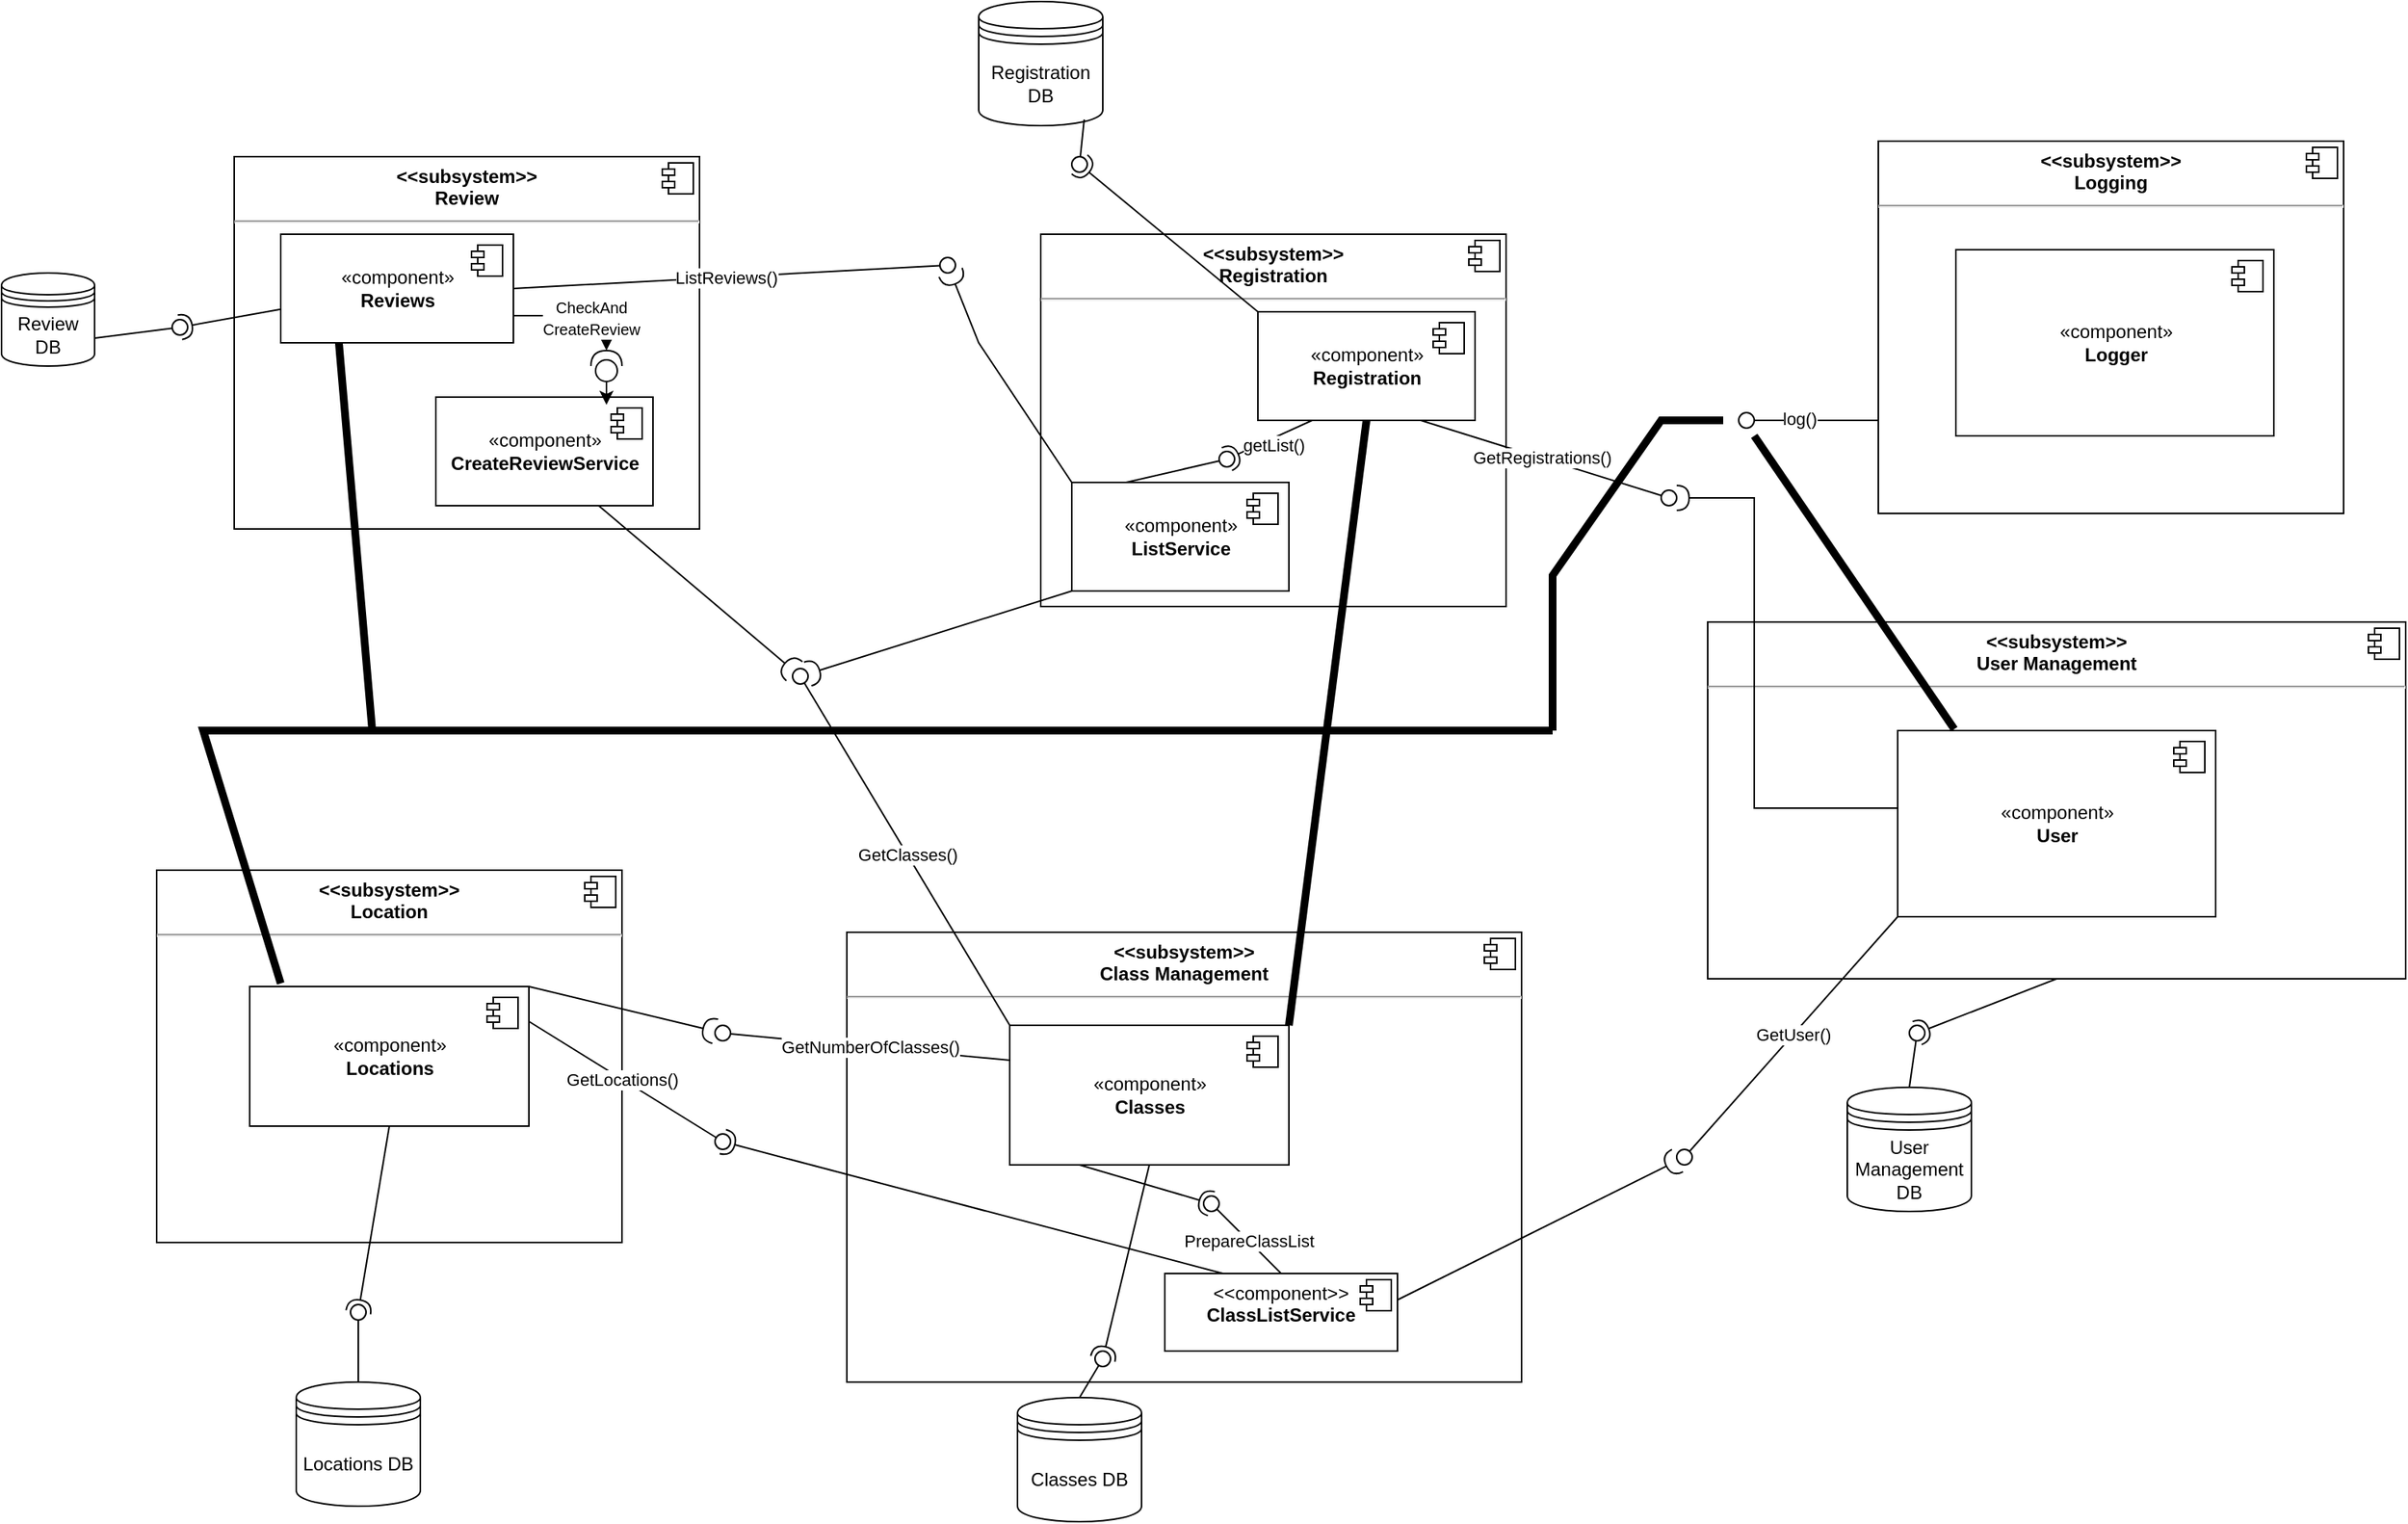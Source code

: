 <mxfile version="17.3.0" type="github" pages="7">
  <diagram id="CxsjN5ru1xx1PsRfdbc9" name="Overall System CD">
    <mxGraphModel dx="2272" dy="762" grid="1" gridSize="10" guides="1" tooltips="1" connect="1" arrows="1" fold="1" page="1" pageScale="1" pageWidth="850" pageHeight="1100" math="0" shadow="0">
      <root>
        <mxCell id="_Ia43Y_EwEUsek4e2qzT-0" />
        <mxCell id="_Ia43Y_EwEUsek4e2qzT-1" parent="_Ia43Y_EwEUsek4e2qzT-0" />
        <mxCell id="5PvebL44zEmvtmBZ9y52-0" value="&lt;p style=&quot;margin: 0px ; margin-top: 6px ; text-align: center&quot;&gt;&lt;b&gt;&amp;lt;&amp;lt;subsystem&amp;gt;&amp;gt;&lt;br&gt;Review&lt;/b&gt;&lt;/p&gt;&lt;hr&gt;&lt;p style=&quot;margin: 0px ; margin-left: 8px&quot;&gt;&lt;br&gt;&lt;br&gt;&lt;/p&gt;" style="align=left;overflow=fill;html=1;dropTarget=0;" parent="_Ia43Y_EwEUsek4e2qzT-1" vertex="1">
          <mxGeometry x="110" y="150" width="300" height="240" as="geometry" />
        </mxCell>
        <mxCell id="5PvebL44zEmvtmBZ9y52-1" value="" style="shape=component;jettyWidth=8;jettyHeight=4;html=0;" parent="5PvebL44zEmvtmBZ9y52-0" vertex="1">
          <mxGeometry x="1" width="20" height="20" relative="1" as="geometry">
            <mxPoint x="-24" y="4" as="offset" />
          </mxGeometry>
        </mxCell>
        <mxCell id="oPjlppZlMVV5ywwdtR1t-7" style="edgeStyle=orthogonalEdgeStyle;rounded=0;orthogonalLoop=1;jettySize=auto;html=1;exitX=1;exitY=0.75;exitDx=0;exitDy=0;entryX=1;entryY=0.5;entryDx=0;entryDy=0;entryPerimeter=0;" parent="_Ia43Y_EwEUsek4e2qzT-1" source="C8QKbj-8ehM-xV4Xi8_m-0" target="oPjlppZlMVV5ywwdtR1t-2" edge="1">
          <mxGeometry relative="1" as="geometry" />
        </mxCell>
        <mxCell id="oPjlppZlMVV5ywwdtR1t-8" value="&lt;span style=&quot;color: rgba(0 , 0 , 0 , 0) ; font-family: monospace ; font-size: 0px ; background-color: rgb(248 , 249 , 250)&quot;&gt;%3CmxGraphModel%3E%3Croot%3E%3CmxCell%20id%3D%220%22%2F%3E%3CmxCell%20id%3D%221%22%20parent%3D%220%22%2F%3E%3CmxCell%20id%3D%222%22%20value%3D%22CheckAndCreateReview%22%20style%3D%22edgeLabel%3Bhtml%3D1%3Balign%3Dcenter%3BverticalAlign%3Dmiddle%3Bresizable%3D0%3Bpoints%3D%5B%5D%3B%22%20vertex%3D%221%22%20connectable%3D%220%22%20parent%3D%221%22%3E%3CmxGeometry%20x%3D%22290%22%20y%3D%22306%22%20as%3D%22geometry%22%2F%3E%3C%2FmxCell%3E%3C%2Froot%3E%3C%2FmxGraphModel%3EC&lt;/span&gt;" style="edgeLabel;html=1;align=center;verticalAlign=middle;resizable=0;points=[];" parent="oPjlppZlMVV5ywwdtR1t-7" vertex="1" connectable="0">
          <mxGeometry x="-0.114" y="1" relative="1" as="geometry">
            <mxPoint as="offset" />
          </mxGeometry>
        </mxCell>
        <mxCell id="oPjlppZlMVV5ywwdtR1t-9" value="&lt;font style=&quot;font-size: 10px&quot;&gt;CheckAnd&lt;br&gt;CreateReview&lt;/font&gt;" style="edgeLabel;html=1;align=center;verticalAlign=middle;resizable=0;points=[];" parent="oPjlppZlMVV5ywwdtR1t-7" vertex="1" connectable="0">
          <mxGeometry x="-0.345" relative="1" as="geometry">
            <mxPoint x="23" y="1" as="offset" />
          </mxGeometry>
        </mxCell>
        <mxCell id="C8QKbj-8ehM-xV4Xi8_m-0" value="«component»&lt;br&gt;&lt;b&gt;Reviews&lt;/b&gt;" style="html=1;dropTarget=0;" parent="_Ia43Y_EwEUsek4e2qzT-1" vertex="1">
          <mxGeometry x="140" y="200" width="150" height="70" as="geometry" />
        </mxCell>
        <mxCell id="C8QKbj-8ehM-xV4Xi8_m-1" value="" style="shape=module;jettyWidth=8;jettyHeight=4;" parent="C8QKbj-8ehM-xV4Xi8_m-0" vertex="1">
          <mxGeometry x="1" width="20" height="20" relative="1" as="geometry">
            <mxPoint x="-27" y="7" as="offset" />
          </mxGeometry>
        </mxCell>
        <mxCell id="5PvebL44zEmvtmBZ9y52-8" value="" style="ellipse;whiteSpace=wrap;html=1;align=center;aspect=fixed;resizable=0;points=[];outlineConnect=0;sketch=0;" parent="_Ia43Y_EwEUsek4e2qzT-1" vertex="1">
          <mxGeometry x="565" y="215" width="10" height="10" as="geometry" />
        </mxCell>
        <mxCell id="5PvebL44zEmvtmBZ9y52-10" value="ListReviews()" style="rounded=0;orthogonalLoop=1;jettySize=auto;html=1;endArrow=none;endFill=0;sketch=0;sourcePerimeterSpacing=0;exitX=1;exitY=0.5;exitDx=0;exitDy=0;" parent="_Ia43Y_EwEUsek4e2qzT-1" source="C8QKbj-8ehM-xV4Xi8_m-0" target="5PvebL44zEmvtmBZ9y52-8" edge="1">
          <mxGeometry relative="1" as="geometry">
            <mxPoint x="350" y="270" as="sourcePoint" />
            <mxPoint x="530" y="270" as="targetPoint" />
          </mxGeometry>
        </mxCell>
        <mxCell id="5PvebL44zEmvtmBZ9y52-11" value="Review DB" style="shape=datastore;whiteSpace=wrap;html=1;" parent="_Ia43Y_EwEUsek4e2qzT-1" vertex="1">
          <mxGeometry x="-40" y="225" width="60" height="60" as="geometry" />
        </mxCell>
        <mxCell id="5PvebL44zEmvtmBZ9y52-12" value="" style="rounded=0;orthogonalLoop=1;jettySize=auto;html=1;endArrow=none;endFill=0;sketch=0;sourcePerimeterSpacing=0;targetPerimeterSpacing=0;exitX=1;exitY=0.7;exitDx=0;exitDy=0;" parent="_Ia43Y_EwEUsek4e2qzT-1" source="5PvebL44zEmvtmBZ9y52-11" target="5PvebL44zEmvtmBZ9y52-14" edge="1">
          <mxGeometry relative="1" as="geometry">
            <mxPoint x="250" y="105" as="sourcePoint" />
          </mxGeometry>
        </mxCell>
        <mxCell id="5PvebL44zEmvtmBZ9y52-13" value="" style="rounded=0;orthogonalLoop=1;jettySize=auto;html=1;endArrow=halfCircle;endFill=0;entryX=0.5;entryY=0.5;endSize=6;strokeWidth=1;sketch=0;" parent="_Ia43Y_EwEUsek4e2qzT-1" source="C8QKbj-8ehM-xV4Xi8_m-0" target="5PvebL44zEmvtmBZ9y52-14" edge="1">
          <mxGeometry relative="1" as="geometry">
            <mxPoint x="290" y="105" as="sourcePoint" />
          </mxGeometry>
        </mxCell>
        <mxCell id="5PvebL44zEmvtmBZ9y52-14" value="" style="ellipse;whiteSpace=wrap;html=1;align=center;aspect=fixed;resizable=0;points=[];outlineConnect=0;sketch=0;" parent="_Ia43Y_EwEUsek4e2qzT-1" vertex="1">
          <mxGeometry x="70" y="255" width="10" height="10" as="geometry" />
        </mxCell>
        <mxCell id="5PvebL44zEmvtmBZ9y52-15" value="&lt;p style=&quot;margin: 0px ; margin-top: 6px ; text-align: center&quot;&gt;&lt;b&gt;&amp;lt;&amp;lt;subsystem&amp;gt;&amp;gt;&lt;br&gt;Registration&lt;/b&gt;&lt;/p&gt;&lt;hr&gt;&lt;p style=&quot;margin: 0px ; margin-left: 8px&quot;&gt;&lt;br&gt;&lt;br&gt;&lt;/p&gt;" style="align=left;overflow=fill;html=1;dropTarget=0;" parent="_Ia43Y_EwEUsek4e2qzT-1" vertex="1">
          <mxGeometry x="630" y="200" width="300" height="240" as="geometry" />
        </mxCell>
        <mxCell id="5PvebL44zEmvtmBZ9y52-16" value="" style="shape=component;jettyWidth=8;jettyHeight=4;html=0;" parent="5PvebL44zEmvtmBZ9y52-15" vertex="1">
          <mxGeometry x="1" width="20" height="20" relative="1" as="geometry">
            <mxPoint x="-24" y="4" as="offset" />
          </mxGeometry>
        </mxCell>
        <mxCell id="5PvebL44zEmvtmBZ9y52-17" value="«component»&lt;br&gt;&lt;b&gt;Registration&lt;/b&gt;" style="html=1;dropTarget=0;" parent="_Ia43Y_EwEUsek4e2qzT-1" vertex="1">
          <mxGeometry x="770" y="250" width="140" height="70" as="geometry" />
        </mxCell>
        <mxCell id="5PvebL44zEmvtmBZ9y52-18" value="" style="shape=module;jettyWidth=8;jettyHeight=4;" parent="5PvebL44zEmvtmBZ9y52-17" vertex="1">
          <mxGeometry x="1" width="20" height="20" relative="1" as="geometry">
            <mxPoint x="-27" y="7" as="offset" />
          </mxGeometry>
        </mxCell>
        <mxCell id="5PvebL44zEmvtmBZ9y52-22" value="" style="rounded=0;orthogonalLoop=1;jettySize=auto;html=1;endArrow=halfCircle;endFill=0;endSize=6;strokeWidth=1;sketch=0;exitX=0;exitY=0;exitDx=0;exitDy=0;" parent="_Ia43Y_EwEUsek4e2qzT-1" source="CKhQrw0Nt1Avkd2GXAus-0" target="5PvebL44zEmvtmBZ9y52-8" edge="1">
          <mxGeometry relative="1" as="geometry">
            <mxPoint x="590" y="269.5" as="sourcePoint" />
            <mxPoint x="570" y="269.5" as="targetPoint" />
            <Array as="points">
              <mxPoint x="590" y="270" />
            </Array>
          </mxGeometry>
        </mxCell>
        <mxCell id="5PvebL44zEmvtmBZ9y52-27" value="Registration DB" style="shape=datastore;whiteSpace=wrap;html=1;" parent="_Ia43Y_EwEUsek4e2qzT-1" vertex="1">
          <mxGeometry x="590" y="50" width="80" height="80" as="geometry" />
        </mxCell>
        <mxCell id="5PvebL44zEmvtmBZ9y52-28" value="" style="rounded=0;orthogonalLoop=1;jettySize=auto;html=1;endArrow=none;endFill=0;sketch=0;sourcePerimeterSpacing=0;targetPerimeterSpacing=0;exitX=0.85;exitY=0.95;exitDx=0;exitDy=0;exitPerimeter=0;" parent="_Ia43Y_EwEUsek4e2qzT-1" source="5PvebL44zEmvtmBZ9y52-27" target="5PvebL44zEmvtmBZ9y52-30" edge="1">
          <mxGeometry relative="1" as="geometry">
            <mxPoint x="610" y="165" as="sourcePoint" />
          </mxGeometry>
        </mxCell>
        <mxCell id="5PvebL44zEmvtmBZ9y52-29" value="" style="rounded=0;orthogonalLoop=1;jettySize=auto;html=1;endArrow=halfCircle;endFill=0;entryX=0.5;entryY=0.5;endSize=6;strokeWidth=1;sketch=0;exitX=0;exitY=0;exitDx=0;exitDy=0;" parent="_Ia43Y_EwEUsek4e2qzT-1" source="5PvebL44zEmvtmBZ9y52-17" target="5PvebL44zEmvtmBZ9y52-30" edge="1">
          <mxGeometry relative="1" as="geometry">
            <mxPoint x="650" y="165" as="sourcePoint" />
          </mxGeometry>
        </mxCell>
        <mxCell id="5PvebL44zEmvtmBZ9y52-30" value="" style="ellipse;whiteSpace=wrap;html=1;align=center;aspect=fixed;resizable=0;points=[];outlineConnect=0;sketch=0;" parent="_Ia43Y_EwEUsek4e2qzT-1" vertex="1">
          <mxGeometry x="650" y="150" width="10" height="10" as="geometry" />
        </mxCell>
        <mxCell id="jR22t1IqPBmbhWTZ7qFY-0" value="&lt;p style=&quot;margin: 0px ; margin-top: 6px ; text-align: center&quot;&gt;&lt;b&gt;&amp;lt;&amp;lt;subsystem&amp;gt;&amp;gt;&lt;br&gt;User Management&lt;/b&gt;&lt;/p&gt;&lt;hr&gt;&lt;p style=&quot;margin: 0px ; margin-left: 8px&quot;&gt;&lt;br&gt;&lt;br&gt;&lt;/p&gt;" style="align=left;overflow=fill;html=1;dropTarget=0;" parent="_Ia43Y_EwEUsek4e2qzT-1" vertex="1">
          <mxGeometry x="1060" y="450" width="450" height="230" as="geometry" />
        </mxCell>
        <mxCell id="jR22t1IqPBmbhWTZ7qFY-1" value="" style="shape=component;jettyWidth=8;jettyHeight=4;html=0;" parent="jR22t1IqPBmbhWTZ7qFY-0" vertex="1">
          <mxGeometry x="1" width="20" height="20" relative="1" as="geometry">
            <mxPoint x="-24" y="4" as="offset" />
          </mxGeometry>
        </mxCell>
        <mxCell id="k_75-tTC1g7WSbtZUR9y-0" style="edgeStyle=orthogonalEdgeStyle;rounded=0;orthogonalLoop=1;jettySize=auto;html=1;endArrow=halfCircle;endFill=0;" parent="_Ia43Y_EwEUsek4e2qzT-1" source="jR22t1IqPBmbhWTZ7qFY-4" target="5PvebL44zEmvtmBZ9y52-33" edge="1">
          <mxGeometry relative="1" as="geometry">
            <Array as="points">
              <mxPoint x="1090" y="570" />
              <mxPoint x="1090" y="370" />
            </Array>
          </mxGeometry>
        </mxCell>
        <mxCell id="jR22t1IqPBmbhWTZ7qFY-4" value="«component»&lt;br&gt;&lt;b&gt;User&lt;/b&gt;" style="html=1;dropTarget=0;" parent="_Ia43Y_EwEUsek4e2qzT-1" vertex="1">
          <mxGeometry x="1182.5" y="520" width="205" height="120" as="geometry" />
        </mxCell>
        <mxCell id="jR22t1IqPBmbhWTZ7qFY-5" value="" style="shape=module;jettyWidth=8;jettyHeight=4;" parent="jR22t1IqPBmbhWTZ7qFY-4" vertex="1">
          <mxGeometry x="1" width="20" height="20" relative="1" as="geometry">
            <mxPoint x="-27" y="7" as="offset" />
          </mxGeometry>
        </mxCell>
        <mxCell id="jR22t1IqPBmbhWTZ7qFY-10" value="User Management DB" style="shape=datastore;whiteSpace=wrap;html=1;" parent="_Ia43Y_EwEUsek4e2qzT-1" vertex="1">
          <mxGeometry x="1150" y="750" width="80" height="80" as="geometry" />
        </mxCell>
        <mxCell id="jR22t1IqPBmbhWTZ7qFY-17" value="&lt;p style=&quot;margin: 0px ; margin-top: 6px ; text-align: center&quot;&gt;&lt;b&gt;&amp;lt;&amp;lt;subsystem&amp;gt;&amp;gt;&lt;br&gt;Class Management&lt;/b&gt;&lt;/p&gt;&lt;hr&gt;&lt;p style=&quot;margin: 0px ; margin-left: 8px&quot;&gt;&lt;br&gt;&lt;br&gt;&lt;/p&gt;" style="align=left;overflow=fill;html=1;dropTarget=0;" parent="_Ia43Y_EwEUsek4e2qzT-1" vertex="1">
          <mxGeometry x="505" y="650" width="435" height="290" as="geometry" />
        </mxCell>
        <mxCell id="jR22t1IqPBmbhWTZ7qFY-18" value="" style="shape=component;jettyWidth=8;jettyHeight=4;html=0;" parent="jR22t1IqPBmbhWTZ7qFY-17" vertex="1">
          <mxGeometry x="1" width="20" height="20" relative="1" as="geometry">
            <mxPoint x="-24" y="4" as="offset" />
          </mxGeometry>
        </mxCell>
        <mxCell id="jR22t1IqPBmbhWTZ7qFY-19" value="«component»&lt;br&gt;&lt;b&gt;Classes&lt;/b&gt;" style="html=1;dropTarget=0;" parent="_Ia43Y_EwEUsek4e2qzT-1" vertex="1">
          <mxGeometry x="610" y="710" width="180" height="90" as="geometry" />
        </mxCell>
        <mxCell id="jR22t1IqPBmbhWTZ7qFY-20" value="" style="shape=module;jettyWidth=8;jettyHeight=4;" parent="jR22t1IqPBmbhWTZ7qFY-19" vertex="1">
          <mxGeometry x="1" width="20" height="20" relative="1" as="geometry">
            <mxPoint x="-27" y="7" as="offset" />
          </mxGeometry>
        </mxCell>
        <mxCell id="jR22t1IqPBmbhWTZ7qFY-24" value="GetUser()" style="rounded=0;orthogonalLoop=1;jettySize=auto;html=1;endArrow=none;endFill=0;sketch=0;sourcePerimeterSpacing=0;targetPerimeterSpacing=0;exitX=0;exitY=1;exitDx=0;exitDy=0;" parent="_Ia43Y_EwEUsek4e2qzT-1" source="jR22t1IqPBmbhWTZ7qFY-4" target="jR22t1IqPBmbhWTZ7qFY-26" edge="1">
          <mxGeometry relative="1" as="geometry">
            <mxPoint x="930" y="795" as="sourcePoint" />
          </mxGeometry>
        </mxCell>
        <mxCell id="jR22t1IqPBmbhWTZ7qFY-26" value="" style="ellipse;whiteSpace=wrap;html=1;align=center;aspect=fixed;resizable=0;points=[];outlineConnect=0;sketch=0;" parent="_Ia43Y_EwEUsek4e2qzT-1" vertex="1">
          <mxGeometry x="1040" y="790" width="10" height="10" as="geometry" />
        </mxCell>
        <mxCell id="jR22t1IqPBmbhWTZ7qFY-28" value="" style="rounded=0;orthogonalLoop=1;jettySize=auto;html=1;endArrow=none;endFill=0;sketch=0;sourcePerimeterSpacing=0;targetPerimeterSpacing=0;exitX=0.5;exitY=0;exitDx=0;exitDy=0;" parent="_Ia43Y_EwEUsek4e2qzT-1" source="jR22t1IqPBmbhWTZ7qFY-10" target="jR22t1IqPBmbhWTZ7qFY-30" edge="1">
          <mxGeometry relative="1" as="geometry">
            <mxPoint x="1350" y="755" as="sourcePoint" />
          </mxGeometry>
        </mxCell>
        <mxCell id="jR22t1IqPBmbhWTZ7qFY-29" value="" style="rounded=0;orthogonalLoop=1;jettySize=auto;html=1;endArrow=halfCircle;endFill=0;entryX=0.5;entryY=0.5;endSize=6;strokeWidth=1;sketch=0;exitX=0.5;exitY=1;exitDx=0;exitDy=0;" parent="_Ia43Y_EwEUsek4e2qzT-1" source="jR22t1IqPBmbhWTZ7qFY-0" target="jR22t1IqPBmbhWTZ7qFY-30" edge="1">
          <mxGeometry relative="1" as="geometry">
            <mxPoint x="1390" y="755" as="sourcePoint" />
          </mxGeometry>
        </mxCell>
        <mxCell id="jR22t1IqPBmbhWTZ7qFY-30" value="" style="ellipse;whiteSpace=wrap;html=1;align=center;aspect=fixed;resizable=0;points=[];outlineConnect=0;sketch=0;" parent="_Ia43Y_EwEUsek4e2qzT-1" vertex="1">
          <mxGeometry x="1190" y="710" width="10" height="10" as="geometry" />
        </mxCell>
        <mxCell id="jR22t1IqPBmbhWTZ7qFY-35" value="" style="rounded=0;orthogonalLoop=1;jettySize=auto;html=1;endArrow=halfCircle;endFill=0;endSize=6;strokeWidth=1;sketch=0;exitX=1;exitY=0.75;exitDx=0;exitDy=0;" parent="_Ia43Y_EwEUsek4e2qzT-1" source="zGb_He7ZYxWKpCxa2eFC-1" target="jR22t1IqPBmbhWTZ7qFY-26" edge="1">
          <mxGeometry relative="1" as="geometry">
            <mxPoint x="820" y="784.5" as="sourcePoint" />
            <mxPoint x="800" y="784.5" as="targetPoint" />
          </mxGeometry>
        </mxCell>
        <mxCell id="jR22t1IqPBmbhWTZ7qFY-37" value="Classes DB" style="shape=datastore;whiteSpace=wrap;html=1;" parent="_Ia43Y_EwEUsek4e2qzT-1" vertex="1">
          <mxGeometry x="615" y="950" width="80" height="80" as="geometry" />
        </mxCell>
        <mxCell id="jR22t1IqPBmbhWTZ7qFY-38" value="" style="rounded=0;orthogonalLoop=1;jettySize=auto;html=1;endArrow=none;endFill=0;sketch=0;sourcePerimeterSpacing=0;targetPerimeterSpacing=0;exitX=0.5;exitY=0;exitDx=0;exitDy=0;" parent="_Ia43Y_EwEUsek4e2qzT-1" source="jR22t1IqPBmbhWTZ7qFY-37" target="jR22t1IqPBmbhWTZ7qFY-40" edge="1">
          <mxGeometry relative="1" as="geometry">
            <mxPoint x="650" y="925" as="sourcePoint" />
          </mxGeometry>
        </mxCell>
        <mxCell id="jR22t1IqPBmbhWTZ7qFY-39" value="" style="rounded=0;orthogonalLoop=1;jettySize=auto;html=1;endArrow=halfCircle;endFill=0;entryX=0.5;entryY=0.5;endSize=6;strokeWidth=1;sketch=0;exitX=0.5;exitY=1;exitDx=0;exitDy=0;" parent="_Ia43Y_EwEUsek4e2qzT-1" source="jR22t1IqPBmbhWTZ7qFY-19" target="jR22t1IqPBmbhWTZ7qFY-40" edge="1">
          <mxGeometry relative="1" as="geometry">
            <mxPoint x="690" y="925" as="sourcePoint" />
          </mxGeometry>
        </mxCell>
        <mxCell id="jR22t1IqPBmbhWTZ7qFY-40" value="" style="ellipse;whiteSpace=wrap;html=1;align=center;aspect=fixed;resizable=0;points=[];outlineConnect=0;sketch=0;" parent="_Ia43Y_EwEUsek4e2qzT-1" vertex="1">
          <mxGeometry x="665" y="920" width="10" height="10" as="geometry" />
        </mxCell>
        <mxCell id="jR22t1IqPBmbhWTZ7qFY-41" value="GetClasses()" style="rounded=0;orthogonalLoop=1;jettySize=auto;html=1;endArrow=none;endFill=0;sketch=0;sourcePerimeterSpacing=0;targetPerimeterSpacing=0;exitX=0;exitY=0;exitDx=0;exitDy=0;" parent="_Ia43Y_EwEUsek4e2qzT-1" source="jR22t1IqPBmbhWTZ7qFY-19" target="jR22t1IqPBmbhWTZ7qFY-43" edge="1">
          <mxGeometry relative="1" as="geometry">
            <mxPoint x="350" y="615" as="sourcePoint" />
          </mxGeometry>
        </mxCell>
        <mxCell id="jR22t1IqPBmbhWTZ7qFY-43" value="" style="ellipse;whiteSpace=wrap;html=1;align=center;aspect=fixed;resizable=0;points=[];outlineConnect=0;sketch=0;" parent="_Ia43Y_EwEUsek4e2qzT-1" vertex="1">
          <mxGeometry x="470" y="480" width="10" height="10" as="geometry" />
        </mxCell>
        <mxCell id="9J2J1UUIlkIpL8MPGctu-0" value="GetNumberOfClasses()" style="rounded=0;orthogonalLoop=1;jettySize=auto;html=1;endArrow=none;endFill=0;sketch=0;sourcePerimeterSpacing=0;targetPerimeterSpacing=0;exitX=0;exitY=0.25;exitDx=0;exitDy=0;" parent="_Ia43Y_EwEUsek4e2qzT-1" source="jR22t1IqPBmbhWTZ7qFY-19" target="9J2J1UUIlkIpL8MPGctu-2" edge="1">
          <mxGeometry relative="1" as="geometry">
            <mxPoint x="255" y="715" as="sourcePoint" />
          </mxGeometry>
        </mxCell>
        <mxCell id="9J2J1UUIlkIpL8MPGctu-2" value="" style="ellipse;whiteSpace=wrap;html=1;align=center;aspect=fixed;resizable=0;points=[];outlineConnect=0;sketch=0;" parent="_Ia43Y_EwEUsek4e2qzT-1" vertex="1">
          <mxGeometry x="420" y="710" width="10" height="10" as="geometry" />
        </mxCell>
        <mxCell id="9J2J1UUIlkIpL8MPGctu-7" value="" style="rounded=0;orthogonalLoop=1;jettySize=auto;html=1;endArrow=halfCircle;endFill=0;endSize=6;strokeWidth=1;sketch=0;exitX=0.75;exitY=1;exitDx=0;exitDy=0;" parent="_Ia43Y_EwEUsek4e2qzT-1" source="oPjlppZlMVV5ywwdtR1t-0" target="jR22t1IqPBmbhWTZ7qFY-43" edge="1">
          <mxGeometry relative="1" as="geometry">
            <mxPoint x="160" y="525" as="sourcePoint" />
            <mxPoint x="140" y="525" as="targetPoint" />
          </mxGeometry>
        </mxCell>
        <mxCell id="WfMN8Ezgc-iVj-zEi4DN-0" value="&lt;p style=&quot;margin: 0px ; margin-top: 6px ; text-align: center&quot;&gt;&lt;b&gt;&amp;lt;&amp;lt;subsystem&amp;gt;&amp;gt;&lt;br&gt;Location&lt;/b&gt;&lt;/p&gt;&lt;hr&gt;&lt;p style=&quot;margin: 0px ; margin-left: 8px&quot;&gt;&lt;br&gt;&lt;br&gt;&lt;/p&gt;" style="align=left;overflow=fill;html=1;dropTarget=0;" parent="_Ia43Y_EwEUsek4e2qzT-1" vertex="1">
          <mxGeometry x="60" y="610" width="300" height="240" as="geometry" />
        </mxCell>
        <mxCell id="WfMN8Ezgc-iVj-zEi4DN-1" value="" style="shape=component;jettyWidth=8;jettyHeight=4;html=0;" parent="WfMN8Ezgc-iVj-zEi4DN-0" vertex="1">
          <mxGeometry x="1" width="20" height="20" relative="1" as="geometry">
            <mxPoint x="-24" y="4" as="offset" />
          </mxGeometry>
        </mxCell>
        <mxCell id="WfMN8Ezgc-iVj-zEi4DN-2" value="«component»&lt;br&gt;&lt;b&gt;Locations&lt;/b&gt;" style="html=1;dropTarget=0;" parent="_Ia43Y_EwEUsek4e2qzT-1" vertex="1">
          <mxGeometry x="120" y="685" width="180" height="90" as="geometry" />
        </mxCell>
        <mxCell id="WfMN8Ezgc-iVj-zEi4DN-3" value="" style="shape=module;jettyWidth=8;jettyHeight=4;" parent="WfMN8Ezgc-iVj-zEi4DN-2" vertex="1">
          <mxGeometry x="1" width="20" height="20" relative="1" as="geometry">
            <mxPoint x="-27" y="7" as="offset" />
          </mxGeometry>
        </mxCell>
        <mxCell id="WfMN8Ezgc-iVj-zEi4DN-5" value="" style="rounded=0;orthogonalLoop=1;jettySize=auto;html=1;endArrow=halfCircle;endFill=0;endSize=6;strokeWidth=1;sketch=0;exitX=1;exitY=0;exitDx=0;exitDy=0;" parent="_Ia43Y_EwEUsek4e2qzT-1" source="WfMN8Ezgc-iVj-zEi4DN-2" target="9J2J1UUIlkIpL8MPGctu-2" edge="1">
          <mxGeometry relative="1" as="geometry">
            <mxPoint x="230" y="820" as="sourcePoint" />
            <mxPoint x="210" y="820" as="targetPoint" />
          </mxGeometry>
        </mxCell>
        <mxCell id="WfMN8Ezgc-iVj-zEi4DN-7" value="GetLocations()" style="rounded=0;orthogonalLoop=1;jettySize=auto;html=1;endArrow=none;endFill=0;sketch=0;sourcePerimeterSpacing=0;targetPerimeterSpacing=0;exitX=1;exitY=0.25;exitDx=0;exitDy=0;" parent="_Ia43Y_EwEUsek4e2qzT-1" source="WfMN8Ezgc-iVj-zEi4DN-2" target="WfMN8Ezgc-iVj-zEi4DN-9" edge="1">
          <mxGeometry relative="1" as="geometry">
            <mxPoint x="215" y="805" as="sourcePoint" />
          </mxGeometry>
        </mxCell>
        <mxCell id="WfMN8Ezgc-iVj-zEi4DN-8" value="" style="rounded=0;orthogonalLoop=1;jettySize=auto;html=1;endArrow=halfCircle;endFill=0;entryX=0.5;entryY=0.5;endSize=6;strokeWidth=1;sketch=0;exitX=0.25;exitY=0;exitDx=0;exitDy=0;" parent="_Ia43Y_EwEUsek4e2qzT-1" source="zGb_He7ZYxWKpCxa2eFC-0" target="WfMN8Ezgc-iVj-zEi4DN-9" edge="1">
          <mxGeometry relative="1" as="geometry">
            <mxPoint x="255" y="805" as="sourcePoint" />
          </mxGeometry>
        </mxCell>
        <mxCell id="WfMN8Ezgc-iVj-zEi4DN-9" value="" style="ellipse;whiteSpace=wrap;html=1;align=center;aspect=fixed;resizable=0;points=[];outlineConnect=0;sketch=0;" parent="_Ia43Y_EwEUsek4e2qzT-1" vertex="1">
          <mxGeometry x="420" y="780" width="10" height="10" as="geometry" />
        </mxCell>
        <mxCell id="WfMN8Ezgc-iVj-zEi4DN-10" value="" style="rounded=0;orthogonalLoop=1;jettySize=auto;html=1;endArrow=none;endFill=0;sketch=0;sourcePerimeterSpacing=0;targetPerimeterSpacing=0;exitX=0.5;exitY=0;exitDx=0;exitDy=0;" parent="_Ia43Y_EwEUsek4e2qzT-1" source="WfMN8Ezgc-iVj-zEi4DN-13" target="WfMN8Ezgc-iVj-zEi4DN-12" edge="1">
          <mxGeometry relative="1" as="geometry">
            <mxPoint x="170" y="895" as="sourcePoint" />
          </mxGeometry>
        </mxCell>
        <mxCell id="WfMN8Ezgc-iVj-zEi4DN-11" value="" style="rounded=0;orthogonalLoop=1;jettySize=auto;html=1;endArrow=halfCircle;endFill=0;entryX=0.5;entryY=0.5;endSize=6;strokeWidth=1;sketch=0;exitX=0.5;exitY=1;exitDx=0;exitDy=0;" parent="_Ia43Y_EwEUsek4e2qzT-1" source="WfMN8Ezgc-iVj-zEi4DN-2" target="WfMN8Ezgc-iVj-zEi4DN-12" edge="1">
          <mxGeometry relative="1" as="geometry">
            <mxPoint x="210" y="895" as="sourcePoint" />
          </mxGeometry>
        </mxCell>
        <mxCell id="WfMN8Ezgc-iVj-zEi4DN-12" value="" style="ellipse;whiteSpace=wrap;html=1;align=center;aspect=fixed;resizable=0;points=[];outlineConnect=0;sketch=0;" parent="_Ia43Y_EwEUsek4e2qzT-1" vertex="1">
          <mxGeometry x="185" y="890" width="10" height="10" as="geometry" />
        </mxCell>
        <mxCell id="WfMN8Ezgc-iVj-zEi4DN-13" value="Locations DB" style="shape=datastore;whiteSpace=wrap;html=1;" parent="_Ia43Y_EwEUsek4e2qzT-1" vertex="1">
          <mxGeometry x="150" y="940" width="80" height="80" as="geometry" />
        </mxCell>
        <mxCell id="t95QadrtdTNZ0yflhRed-0" value="" style="rounded=0;orthogonalLoop=1;jettySize=auto;html=1;endArrow=halfCircle;endFill=0;endSize=6;strokeWidth=1;sketch=0;exitX=0;exitY=1;exitDx=0;exitDy=0;" parent="_Ia43Y_EwEUsek4e2qzT-1" source="CKhQrw0Nt1Avkd2GXAus-0" target="jR22t1IqPBmbhWTZ7qFY-43" edge="1">
          <mxGeometry relative="1" as="geometry">
            <mxPoint x="700" y="520" as="sourcePoint" />
            <mxPoint x="665" y="400" as="targetPoint" />
          </mxGeometry>
        </mxCell>
        <mxCell id="5PvebL44zEmvtmBZ9y52-33" value="" style="ellipse;whiteSpace=wrap;html=1;align=center;aspect=fixed;resizable=0;points=[];outlineConnect=0;sketch=0;" parent="_Ia43Y_EwEUsek4e2qzT-1" vertex="1">
          <mxGeometry x="1030" y="365" width="10" height="10" as="geometry" />
        </mxCell>
        <mxCell id="L8bKEuKu05m7_M0BAdys-3" value="GetRegistrations()" style="rounded=0;orthogonalLoop=1;jettySize=auto;html=1;endArrow=none;endFill=0;sketch=0;sourcePerimeterSpacing=0;exitX=0.75;exitY=1;exitDx=0;exitDy=0;" parent="_Ia43Y_EwEUsek4e2qzT-1" source="5PvebL44zEmvtmBZ9y52-17" target="5PvebL44zEmvtmBZ9y52-33" edge="1">
          <mxGeometry relative="1" as="geometry">
            <mxPoint x="825" y="365" as="sourcePoint" />
            <mxPoint x="830" y="560" as="targetPoint" />
          </mxGeometry>
        </mxCell>
        <mxCell id="CKhQrw0Nt1Avkd2GXAus-0" value="«component»&lt;br&gt;&lt;b&gt;ListService&lt;/b&gt;" style="html=1;dropTarget=0;" parent="_Ia43Y_EwEUsek4e2qzT-1" vertex="1">
          <mxGeometry x="650" y="360" width="140" height="70" as="geometry" />
        </mxCell>
        <mxCell id="CKhQrw0Nt1Avkd2GXAus-1" value="" style="shape=module;jettyWidth=8;jettyHeight=4;" parent="CKhQrw0Nt1Avkd2GXAus-0" vertex="1">
          <mxGeometry x="1" width="20" height="20" relative="1" as="geometry">
            <mxPoint x="-27" y="7" as="offset" />
          </mxGeometry>
        </mxCell>
        <mxCell id="NKI-bM4Io5D5xL4mlawx-2" value="" style="rounded=0;orthogonalLoop=1;jettySize=auto;html=1;endArrow=none;endFill=0;sketch=0;sourcePerimeterSpacing=0;targetPerimeterSpacing=0;exitX=0.25;exitY=0;exitDx=0;exitDy=0;" parent="_Ia43Y_EwEUsek4e2qzT-1" source="CKhQrw0Nt1Avkd2GXAus-0" target="NKI-bM4Io5D5xL4mlawx-4" edge="1">
          <mxGeometry relative="1" as="geometry">
            <mxPoint x="730" y="345" as="sourcePoint" />
          </mxGeometry>
        </mxCell>
        <mxCell id="NKI-bM4Io5D5xL4mlawx-3" value="" style="rounded=0;orthogonalLoop=1;jettySize=auto;html=1;endArrow=halfCircle;endFill=0;entryX=0.5;entryY=0.5;endSize=6;strokeWidth=1;sketch=0;exitX=0.25;exitY=1;exitDx=0;exitDy=0;" parent="_Ia43Y_EwEUsek4e2qzT-1" source="5PvebL44zEmvtmBZ9y52-17" target="NKI-bM4Io5D5xL4mlawx-4" edge="1">
          <mxGeometry relative="1" as="geometry">
            <mxPoint x="770" y="345" as="sourcePoint" />
          </mxGeometry>
        </mxCell>
        <mxCell id="NKI-bM4Io5D5xL4mlawx-6" value="getList()" style="edgeLabel;html=1;align=center;verticalAlign=middle;resizable=0;points=[];" parent="NKI-bM4Io5D5xL4mlawx-3" vertex="1" connectable="0">
          <mxGeometry x="0.425" y="-2" relative="1" as="geometry">
            <mxPoint x="15" as="offset" />
          </mxGeometry>
        </mxCell>
        <mxCell id="NKI-bM4Io5D5xL4mlawx-4" value="" style="ellipse;whiteSpace=wrap;html=1;align=center;aspect=fixed;resizable=0;points=[];outlineConnect=0;sketch=0;" parent="_Ia43Y_EwEUsek4e2qzT-1" vertex="1">
          <mxGeometry x="745" y="340" width="10" height="10" as="geometry" />
        </mxCell>
        <mxCell id="NKI-bM4Io5D5xL4mlawx-9" value="&lt;p style=&quot;margin: 0px ; margin-top: 6px ; text-align: center&quot;&gt;&lt;b&gt;&amp;lt;&amp;lt;subsystem&amp;gt;&amp;gt;&lt;br&gt;Logging&lt;/b&gt;&lt;/p&gt;&lt;hr&gt;&lt;p style=&quot;margin: 0px ; margin-left: 8px&quot;&gt;&lt;br&gt;&lt;br&gt;&lt;/p&gt;" style="align=left;overflow=fill;html=1;dropTarget=0;" parent="_Ia43Y_EwEUsek4e2qzT-1" vertex="1">
          <mxGeometry x="1170" y="140" width="300" height="240" as="geometry" />
        </mxCell>
        <mxCell id="NKI-bM4Io5D5xL4mlawx-10" value="" style="shape=component;jettyWidth=8;jettyHeight=4;html=0;" parent="NKI-bM4Io5D5xL4mlawx-9" vertex="1">
          <mxGeometry x="1" width="20" height="20" relative="1" as="geometry">
            <mxPoint x="-24" y="4" as="offset" />
          </mxGeometry>
        </mxCell>
        <mxCell id="NKI-bM4Io5D5xL4mlawx-11" value="«component»&lt;br&gt;&lt;b&gt;Logger&lt;/b&gt;" style="html=1;dropTarget=0;" parent="_Ia43Y_EwEUsek4e2qzT-1" vertex="1">
          <mxGeometry x="1220" y="210" width="205" height="120" as="geometry" />
        </mxCell>
        <mxCell id="NKI-bM4Io5D5xL4mlawx-12" value="" style="shape=module;jettyWidth=8;jettyHeight=4;" parent="NKI-bM4Io5D5xL4mlawx-11" vertex="1">
          <mxGeometry x="1" width="20" height="20" relative="1" as="geometry">
            <mxPoint x="-27" y="7" as="offset" />
          </mxGeometry>
        </mxCell>
        <mxCell id="NKI-bM4Io5D5xL4mlawx-13" value="" style="endArrow=none;html=1;rounded=0;strokeWidth=5;" parent="_Ia43Y_EwEUsek4e2qzT-1" edge="1">
          <mxGeometry width="50" height="50" relative="1" as="geometry">
            <mxPoint x="200" y="520" as="sourcePoint" />
            <mxPoint x="960" y="520" as="targetPoint" />
          </mxGeometry>
        </mxCell>
        <mxCell id="NKI-bM4Io5D5xL4mlawx-15" value="" style="endArrow=none;html=1;rounded=0;strokeWidth=5;entryX=0.25;entryY=1;entryDx=0;entryDy=0;exitX=0.111;exitY=-0.022;exitDx=0;exitDy=0;exitPerimeter=0;" parent="_Ia43Y_EwEUsek4e2qzT-1" source="WfMN8Ezgc-iVj-zEi4DN-2" target="C8QKbj-8ehM-xV4Xi8_m-0" edge="1">
          <mxGeometry width="50" height="50" relative="1" as="geometry">
            <mxPoint x="180" y="480" as="sourcePoint" />
            <mxPoint x="230" y="430" as="targetPoint" />
            <Array as="points">
              <mxPoint x="90" y="520" />
              <mxPoint x="199" y="520" />
            </Array>
          </mxGeometry>
        </mxCell>
        <mxCell id="NKI-bM4Io5D5xL4mlawx-17" value="" style="endArrow=none;html=1;rounded=0;strokeWidth=5;exitX=1;exitY=0;exitDx=0;exitDy=0;entryX=0.5;entryY=1;entryDx=0;entryDy=0;" parent="_Ia43Y_EwEUsek4e2qzT-1" source="jR22t1IqPBmbhWTZ7qFY-19" target="5PvebL44zEmvtmBZ9y52-17" edge="1">
          <mxGeometry width="50" height="50" relative="1" as="geometry">
            <mxPoint x="730" y="490" as="sourcePoint" />
            <mxPoint x="780" y="440" as="targetPoint" />
          </mxGeometry>
        </mxCell>
        <mxCell id="NKI-bM4Io5D5xL4mlawx-18" value="" style="endArrow=none;html=1;rounded=0;strokeWidth=5;" parent="_Ia43Y_EwEUsek4e2qzT-1" edge="1">
          <mxGeometry width="50" height="50" relative="1" as="geometry">
            <mxPoint x="960" y="520" as="sourcePoint" />
            <mxPoint x="1070" y="320" as="targetPoint" />
            <Array as="points">
              <mxPoint x="960" y="420" />
              <mxPoint x="1030" y="320" />
            </Array>
          </mxGeometry>
        </mxCell>
        <mxCell id="NKI-bM4Io5D5xL4mlawx-20" value="" style="rounded=0;orthogonalLoop=1;jettySize=auto;html=1;endArrow=none;endFill=0;sketch=0;sourcePerimeterSpacing=0;exitX=1;exitY=0.5;exitDx=0;exitDy=0;" parent="_Ia43Y_EwEUsek4e2qzT-1" edge="1">
          <mxGeometry relative="1" as="geometry">
            <mxPoint x="1170" y="320" as="sourcePoint" />
            <mxPoint x="1090" y="320" as="targetPoint" />
          </mxGeometry>
        </mxCell>
        <mxCell id="NKI-bM4Io5D5xL4mlawx-22" value="log()" style="edgeLabel;html=1;align=center;verticalAlign=middle;resizable=0;points=[];" parent="NKI-bM4Io5D5xL4mlawx-20" vertex="1" connectable="0">
          <mxGeometry x="0.275" y="-1" relative="1" as="geometry">
            <mxPoint as="offset" />
          </mxGeometry>
        </mxCell>
        <mxCell id="NKI-bM4Io5D5xL4mlawx-21" value="" style="ellipse;whiteSpace=wrap;html=1;align=center;aspect=fixed;resizable=0;points=[];outlineConnect=0;sketch=0;" parent="_Ia43Y_EwEUsek4e2qzT-1" vertex="1">
          <mxGeometry x="1080" y="315" width="10" height="10" as="geometry" />
        </mxCell>
        <mxCell id="NKI-bM4Io5D5xL4mlawx-23" value="" style="endArrow=none;html=1;rounded=0;strokeWidth=5;exitX=0.178;exitY=-0.008;exitDx=0;exitDy=0;exitPerimeter=0;" parent="_Ia43Y_EwEUsek4e2qzT-1" source="jR22t1IqPBmbhWTZ7qFY-4" edge="1">
          <mxGeometry width="50" height="50" relative="1" as="geometry">
            <mxPoint x="1112.5" y="400" as="sourcePoint" />
            <mxPoint x="1090" y="330" as="targetPoint" />
          </mxGeometry>
        </mxCell>
        <mxCell id="oPjlppZlMVV5ywwdtR1t-0" value="«component»&lt;br&gt;&lt;b&gt;CreateReviewService&lt;/b&gt;" style="html=1;dropTarget=0;" parent="_Ia43Y_EwEUsek4e2qzT-1" vertex="1">
          <mxGeometry x="240" y="305" width="140" height="70" as="geometry" />
        </mxCell>
        <mxCell id="oPjlppZlMVV5ywwdtR1t-1" value="" style="shape=module;jettyWidth=8;jettyHeight=4;" parent="oPjlppZlMVV5ywwdtR1t-0" vertex="1">
          <mxGeometry x="1" width="20" height="20" relative="1" as="geometry">
            <mxPoint x="-27" y="7" as="offset" />
          </mxGeometry>
        </mxCell>
        <mxCell id="oPjlppZlMVV5ywwdtR1t-4" style="edgeStyle=orthogonalEdgeStyle;rounded=0;orthogonalLoop=1;jettySize=auto;html=1;exitX=0;exitY=0.5;exitDx=0;exitDy=0;exitPerimeter=0;" parent="_Ia43Y_EwEUsek4e2qzT-1" source="oPjlppZlMVV5ywwdtR1t-2" edge="1">
          <mxGeometry relative="1" as="geometry">
            <mxPoint x="350" y="310" as="targetPoint" />
          </mxGeometry>
        </mxCell>
        <mxCell id="oPjlppZlMVV5ywwdtR1t-2" value="" style="shape=providedRequiredInterface;html=1;verticalLabelPosition=bottom;sketch=0;direction=west;rotation=90;" parent="_Ia43Y_EwEUsek4e2qzT-1" vertex="1">
          <mxGeometry x="340" y="275" width="20" height="20" as="geometry" />
        </mxCell>
        <mxCell id="zGb_He7ZYxWKpCxa2eFC-0" value="&lt;p style=&quot;margin: 0px ; margin-top: 6px ; text-align: center&quot;&gt;&amp;lt;&amp;lt;component&amp;gt;&amp;gt;&lt;br&gt;&lt;b&gt;ClassListService&lt;/b&gt;&lt;/p&gt;" style="align=left;overflow=fill;html=1;dropTarget=0;" parent="_Ia43Y_EwEUsek4e2qzT-1" vertex="1">
          <mxGeometry x="710" y="870" width="150" height="50" as="geometry" />
        </mxCell>
        <mxCell id="zGb_He7ZYxWKpCxa2eFC-1" value="" style="shape=component;jettyWidth=8;jettyHeight=4;html=0;" parent="zGb_He7ZYxWKpCxa2eFC-0" vertex="1">
          <mxGeometry x="1" width="20" height="20" relative="1" as="geometry">
            <mxPoint x="-24" y="4" as="offset" />
          </mxGeometry>
        </mxCell>
        <mxCell id="Mv2Wvg2jguppRp0uRuXI-0" value="PrepareClassList" style="rounded=0;orthogonalLoop=1;jettySize=auto;html=1;endArrow=none;endFill=0;sketch=0;sourcePerimeterSpacing=0;targetPerimeterSpacing=0;exitX=0.5;exitY=0;exitDx=0;exitDy=0;" parent="_Ia43Y_EwEUsek4e2qzT-1" source="zGb_He7ZYxWKpCxa2eFC-0" target="Mv2Wvg2jguppRp0uRuXI-2" edge="1">
          <mxGeometry relative="1" as="geometry">
            <mxPoint x="790" y="825" as="sourcePoint" />
          </mxGeometry>
        </mxCell>
        <mxCell id="Mv2Wvg2jguppRp0uRuXI-1" value="" style="rounded=0;orthogonalLoop=1;jettySize=auto;html=1;endArrow=halfCircle;endFill=0;entryX=0.5;entryY=0.5;endSize=6;strokeWidth=1;sketch=0;exitX=0.25;exitY=1;exitDx=0;exitDy=0;" parent="_Ia43Y_EwEUsek4e2qzT-1" source="jR22t1IqPBmbhWTZ7qFY-19" target="Mv2Wvg2jguppRp0uRuXI-2" edge="1">
          <mxGeometry relative="1" as="geometry">
            <mxPoint x="830" y="825" as="sourcePoint" />
          </mxGeometry>
        </mxCell>
        <mxCell id="Mv2Wvg2jguppRp0uRuXI-2" value="" style="ellipse;whiteSpace=wrap;html=1;align=center;aspect=fixed;resizable=0;points=[];outlineConnect=0;sketch=0;" parent="_Ia43Y_EwEUsek4e2qzT-1" vertex="1">
          <mxGeometry x="735" y="820" width="10" height="10" as="geometry" />
        </mxCell>
      </root>
    </mxGraphModel>
  </diagram>
  <diagram id="5w_fq8FkrzsSW-14dwAu" name="Domain_Model">
    <mxGraphModel dx="1422" dy="762" grid="1" gridSize="10" guides="1" tooltips="1" connect="1" arrows="1" fold="1" page="1" pageScale="1" pageWidth="850" pageHeight="1100" math="0" shadow="0">
      <root>
        <mxCell id="Gkl310AEtmsw00P1UTgz-0" />
        <mxCell id="Gkl310AEtmsw00P1UTgz-1" parent="Gkl310AEtmsw00P1UTgz-0" />
        <mxCell id="Gkl310AEtmsw00P1UTgz-2" value="Registration" style="ellipse;whiteSpace=wrap;html=1;labelPosition=center;verticalLabelPosition=top;align=center;verticalAlign=bottom;" parent="Gkl310AEtmsw00P1UTgz-1" vertex="1">
          <mxGeometry x="478" y="210" width="465" height="360" as="geometry" />
        </mxCell>
        <mxCell id="Gkl310AEtmsw00P1UTgz-3" value="User Management" style="ellipse;whiteSpace=wrap;html=1;labelPosition=center;verticalLabelPosition=top;align=center;verticalAlign=bottom;" parent="Gkl310AEtmsw00P1UTgz-1" vertex="1">
          <mxGeometry x="47.5" y="410" width="465" height="360" as="geometry" />
        </mxCell>
        <mxCell id="Gkl310AEtmsw00P1UTgz-4" value="Class Management" style="ellipse;whiteSpace=wrap;html=1;labelPosition=center;verticalLabelPosition=top;align=center;verticalAlign=bottom;" parent="Gkl310AEtmsw00P1UTgz-1" vertex="1">
          <mxGeometry x="478" y="650" width="465" height="360" as="geometry" />
        </mxCell>
        <mxCell id="Gkl310AEtmsw00P1UTgz-5" value="Reviews" style="ellipse;whiteSpace=wrap;html=1;labelPosition=center;verticalLabelPosition=top;align=center;verticalAlign=bottom;" parent="Gkl310AEtmsw00P1UTgz-1" vertex="1">
          <mxGeometry x="943" y="410" width="465" height="360" as="geometry" />
        </mxCell>
        <mxCell id="Gkl310AEtmsw00P1UTgz-6" value="Location" style="ellipse;whiteSpace=wrap;html=1;labelPosition=center;verticalLabelPosition=top;align=center;verticalAlign=bottom;" parent="Gkl310AEtmsw00P1UTgz-1" vertex="1">
          <mxGeometry x="478" y="1080" width="465" height="360" as="geometry" />
        </mxCell>
        <mxCell id="Gkl310AEtmsw00P1UTgz-25" style="edgeStyle=none;rounded=0;orthogonalLoop=1;jettySize=auto;html=1;entryX=0.5;entryY=0;entryDx=0;entryDy=0;endArrow=none;endFill=0;" parent="Gkl310AEtmsw00P1UTgz-1" source="Gkl310AEtmsw00P1UTgz-8" target="Gkl310AEtmsw00P1UTgz-11" edge="1">
          <mxGeometry relative="1" as="geometry" />
        </mxCell>
        <mxCell id="Gkl310AEtmsw00P1UTgz-54" style="edgeStyle=none;rounded=0;orthogonalLoop=1;jettySize=auto;html=1;endArrow=none;endFill=0;elbow=vertical;" parent="Gkl310AEtmsw00P1UTgz-1" source="Gkl310AEtmsw00P1UTgz-8" target="Gkl310AEtmsw00P1UTgz-15" edge="1">
          <mxGeometry relative="1" as="geometry" />
        </mxCell>
        <mxCell id="Gkl310AEtmsw00P1UTgz-55" style="edgeStyle=none;rounded=0;orthogonalLoop=1;jettySize=auto;html=1;endArrow=none;endFill=0;elbow=vertical;" parent="Gkl310AEtmsw00P1UTgz-1" source="Gkl310AEtmsw00P1UTgz-8" target="Gkl310AEtmsw00P1UTgz-2" edge="1">
          <mxGeometry relative="1" as="geometry" />
        </mxCell>
        <mxCell id="Gkl310AEtmsw00P1UTgz-8" value="Registration&lt;br&gt;(Aggregate)" style="rounded=1;whiteSpace=wrap;html=1;" parent="Gkl310AEtmsw00P1UTgz-1" vertex="1">
          <mxGeometry x="650.5" y="230" width="120" height="60" as="geometry" />
        </mxCell>
        <mxCell id="Gkl310AEtmsw00P1UTgz-56" style="edgeStyle=none;rounded=0;orthogonalLoop=1;jettySize=auto;html=1;endArrow=none;endFill=0;elbow=vertical;" parent="Gkl310AEtmsw00P1UTgz-1" source="Gkl310AEtmsw00P1UTgz-9" target="Gkl310AEtmsw00P1UTgz-11" edge="1">
          <mxGeometry relative="1" as="geometry" />
        </mxCell>
        <mxCell id="Gkl310AEtmsw00P1UTgz-9" value="Reviews&lt;br&gt;(Aggregate)" style="rounded=1;whiteSpace=wrap;html=1;" parent="Gkl310AEtmsw00P1UTgz-1" vertex="1">
          <mxGeometry x="750" y="340" width="120" height="60" as="geometry" />
        </mxCell>
        <mxCell id="Gkl310AEtmsw00P1UTgz-11" value="Class&lt;br&gt;(Entity)" style="rounded=1;whiteSpace=wrap;html=1;" parent="Gkl310AEtmsw00P1UTgz-1" vertex="1">
          <mxGeometry x="651" y="430" width="120" height="60" as="geometry" />
        </mxCell>
        <mxCell id="Gkl310AEtmsw00P1UTgz-15" value="User&lt;br&gt;(Entity)" style="rounded=1;whiteSpace=wrap;html=1;" parent="Gkl310AEtmsw00P1UTgz-1" vertex="1">
          <mxGeometry x="530.5" y="340" width="120" height="60" as="geometry" />
        </mxCell>
        <mxCell id="Gkl310AEtmsw00P1UTgz-30" style="edgeStyle=none;rounded=0;orthogonalLoop=1;jettySize=auto;html=1;endArrow=none;endFill=0;" parent="Gkl310AEtmsw00P1UTgz-1" source="Gkl310AEtmsw00P1UTgz-16" target="Gkl310AEtmsw00P1UTgz-20" edge="1">
          <mxGeometry relative="1" as="geometry" />
        </mxCell>
        <mxCell id="Gkl310AEtmsw00P1UTgz-16" value="User&lt;br&gt;(Entity)" style="rounded=1;whiteSpace=wrap;html=1;" parent="Gkl310AEtmsw00P1UTgz-1" vertex="1">
          <mxGeometry x="220" y="550" width="120" height="60" as="geometry" />
        </mxCell>
        <mxCell id="Gkl310AEtmsw00P1UTgz-18" value="" style="endArrow=none;html=1;rounded=0;exitX=1;exitY=0;exitDx=0;exitDy=0;entryX=0;entryY=1;entryDx=0;entryDy=0;" parent="Gkl310AEtmsw00P1UTgz-1" source="Gkl310AEtmsw00P1UTgz-16" target="Gkl310AEtmsw00P1UTgz-15" edge="1">
          <mxGeometry width="50" height="50" relative="1" as="geometry">
            <mxPoint x="460" y="500" as="sourcePoint" />
            <mxPoint x="510" y="450" as="targetPoint" />
          </mxGeometry>
        </mxCell>
        <mxCell id="Gkl310AEtmsw00P1UTgz-31" style="rounded=0;orthogonalLoop=1;jettySize=auto;html=1;entryX=0.5;entryY=1;entryDx=0;entryDy=0;endArrow=none;endFill=0;elbow=vertical;" parent="Gkl310AEtmsw00P1UTgz-1" source="Gkl310AEtmsw00P1UTgz-19" target="Gkl310AEtmsw00P1UTgz-11" edge="1">
          <mxGeometry relative="1" as="geometry" />
        </mxCell>
        <mxCell id="Gkl310AEtmsw00P1UTgz-36" style="rounded=0;orthogonalLoop=1;jettySize=auto;html=1;entryX=0;entryY=0.5;entryDx=0;entryDy=0;endArrow=none;endFill=0;" parent="Gkl310AEtmsw00P1UTgz-1" source="Gkl310AEtmsw00P1UTgz-19" target="Gkl310AEtmsw00P1UTgz-33" edge="1">
          <mxGeometry relative="1" as="geometry" />
        </mxCell>
        <mxCell id="Gkl310AEtmsw00P1UTgz-19" value="Class&lt;br&gt;(Entity)" style="rounded=1;whiteSpace=wrap;html=1;" parent="Gkl310AEtmsw00P1UTgz-1" vertex="1">
          <mxGeometry x="650.5" y="790" width="120" height="60" as="geometry" />
        </mxCell>
        <mxCell id="Gkl310AEtmsw00P1UTgz-28" style="edgeStyle=none;rounded=0;orthogonalLoop=1;jettySize=auto;html=1;entryX=0;entryY=0.5;entryDx=0;entryDy=0;endArrow=none;endFill=0;" parent="Gkl310AEtmsw00P1UTgz-1" source="Gkl310AEtmsw00P1UTgz-20" target="Gkl310AEtmsw00P1UTgz-19" edge="1">
          <mxGeometry relative="1" as="geometry" />
        </mxCell>
        <mxCell id="Gkl310AEtmsw00P1UTgz-20" value="User - Trainer&lt;br&gt;(Entity)" style="rounded=1;whiteSpace=wrap;html=1;" parent="Gkl310AEtmsw00P1UTgz-1" vertex="1">
          <mxGeometry x="490" y="790" width="120" height="60" as="geometry" />
        </mxCell>
        <mxCell id="Gkl310AEtmsw00P1UTgz-29" style="edgeStyle=none;rounded=0;orthogonalLoop=1;jettySize=auto;html=1;entryX=1;entryY=1;entryDx=0;entryDy=0;endArrow=none;endFill=0;" parent="Gkl310AEtmsw00P1UTgz-1" source="Gkl310AEtmsw00P1UTgz-21" target="Gkl310AEtmsw00P1UTgz-19" edge="1">
          <mxGeometry relative="1" as="geometry" />
        </mxCell>
        <mxCell id="Gkl310AEtmsw00P1UTgz-21" value="DateTime&lt;br&gt;(Entity)" style="rounded=1;whiteSpace=wrap;html=1;" parent="Gkl310AEtmsw00P1UTgz-1" vertex="1">
          <mxGeometry x="780" y="870" width="120" height="60" as="geometry" />
        </mxCell>
        <mxCell id="Gkl310AEtmsw00P1UTgz-27" style="edgeStyle=none;rounded=0;orthogonalLoop=1;jettySize=auto;html=1;entryX=0.5;entryY=0;entryDx=0;entryDy=0;endArrow=none;endFill=0;" parent="Gkl310AEtmsw00P1UTgz-1" source="Gkl310AEtmsw00P1UTgz-22" target="Gkl310AEtmsw00P1UTgz-19" edge="1">
          <mxGeometry relative="1" as="geometry" />
        </mxCell>
        <mxCell id="Gkl310AEtmsw00P1UTgz-22" value="Duration&lt;br&gt;(Value Object)" style="rounded=1;whiteSpace=wrap;html=1;" parent="Gkl310AEtmsw00P1UTgz-1" vertex="1">
          <mxGeometry x="651" y="680" width="120" height="60" as="geometry" />
        </mxCell>
        <mxCell id="Gkl310AEtmsw00P1UTgz-37" style="rounded=0;orthogonalLoop=1;jettySize=auto;html=1;entryX=1;entryY=1;entryDx=0;entryDy=0;endArrow=none;endFill=0;" parent="Gkl310AEtmsw00P1UTgz-1" source="Gkl310AEtmsw00P1UTgz-32" target="Gkl310AEtmsw00P1UTgz-9" edge="1">
          <mxGeometry relative="1" as="geometry" />
        </mxCell>
        <mxCell id="Gkl310AEtmsw00P1UTgz-32" value="Review&lt;br&gt;(Entity)" style="rounded=1;whiteSpace=wrap;html=1;" parent="Gkl310AEtmsw00P1UTgz-1" vertex="1">
          <mxGeometry x="1128" y="450" width="120" height="60" as="geometry" />
        </mxCell>
        <mxCell id="Gkl310AEtmsw00P1UTgz-40" style="edgeStyle=none;rounded=0;orthogonalLoop=1;jettySize=auto;html=1;entryX=0.5;entryY=1;entryDx=0;entryDy=0;endArrow=none;endFill=0;" parent="Gkl310AEtmsw00P1UTgz-1" source="Gkl310AEtmsw00P1UTgz-33" target="Gkl310AEtmsw00P1UTgz-32" edge="1">
          <mxGeometry relative="1" as="geometry" />
        </mxCell>
        <mxCell id="Gkl310AEtmsw00P1UTgz-33" value="Class&lt;br&gt;(Entity)" style="rounded=1;whiteSpace=wrap;html=1;" parent="Gkl310AEtmsw00P1UTgz-1" vertex="1">
          <mxGeometry x="1128" y="620" width="120" height="60" as="geometry" />
        </mxCell>
        <mxCell id="Gkl310AEtmsw00P1UTgz-39" style="edgeStyle=none;rounded=0;orthogonalLoop=1;jettySize=auto;html=1;endArrow=none;endFill=0;" parent="Gkl310AEtmsw00P1UTgz-1" source="Gkl310AEtmsw00P1UTgz-34" target="Gkl310AEtmsw00P1UTgz-32" edge="1">
          <mxGeometry relative="1" as="geometry" />
        </mxCell>
        <mxCell id="Gkl310AEtmsw00P1UTgz-34" value="User&amp;nbsp;&lt;br&gt;(Entity)" style="rounded=1;whiteSpace=wrap;html=1;" parent="Gkl310AEtmsw00P1UTgz-1" vertex="1">
          <mxGeometry x="1248" y="550" width="120" height="60" as="geometry" />
        </mxCell>
        <mxCell id="Gkl310AEtmsw00P1UTgz-38" style="edgeStyle=none;rounded=0;orthogonalLoop=1;jettySize=auto;html=1;entryX=0.25;entryY=1;entryDx=0;entryDy=0;endArrow=none;endFill=0;" parent="Gkl310AEtmsw00P1UTgz-1" source="Gkl310AEtmsw00P1UTgz-35" target="Gkl310AEtmsw00P1UTgz-32" edge="1">
          <mxGeometry relative="1" as="geometry" />
        </mxCell>
        <mxCell id="Gkl310AEtmsw00P1UTgz-35" value="Rating&lt;br&gt;(Value Object)" style="rounded=1;whiteSpace=wrap;html=1;" parent="Gkl310AEtmsw00P1UTgz-1" vertex="1">
          <mxGeometry x="1008" y="550" width="120" height="60" as="geometry" />
        </mxCell>
        <mxCell id="Gkl310AEtmsw00P1UTgz-42" style="edgeStyle=none;rounded=0;orthogonalLoop=1;jettySize=auto;html=1;entryX=0.5;entryY=1;entryDx=0;entryDy=0;endArrow=none;endFill=0;" parent="Gkl310AEtmsw00P1UTgz-1" source="Gkl310AEtmsw00P1UTgz-41" target="Gkl310AEtmsw00P1UTgz-19" edge="1">
          <mxGeometry relative="1" as="geometry" />
        </mxCell>
        <mxCell id="Gkl310AEtmsw00P1UTgz-41" value="Location&lt;br&gt;(Entity)" style="rounded=1;whiteSpace=wrap;html=1;" parent="Gkl310AEtmsw00P1UTgz-1" vertex="1">
          <mxGeometry x="651" y="940" width="120" height="60" as="geometry" />
        </mxCell>
        <mxCell id="Gkl310AEtmsw00P1UTgz-44" style="edgeStyle=none;rounded=0;orthogonalLoop=1;jettySize=auto;html=1;endArrow=none;endFill=0;" parent="Gkl310AEtmsw00P1UTgz-1" source="Gkl310AEtmsw00P1UTgz-43" target="Gkl310AEtmsw00P1UTgz-41" edge="1">
          <mxGeometry relative="1" as="geometry" />
        </mxCell>
        <mxCell id="Gkl310AEtmsw00P1UTgz-53" style="edgeStyle=none;rounded=0;orthogonalLoop=1;jettySize=auto;html=1;endArrow=none;endFill=0;elbow=vertical;exitX=-0.008;exitY=0.367;exitDx=0;exitDy=0;exitPerimeter=0;" parent="Gkl310AEtmsw00P1UTgz-1" source="Gkl310AEtmsw00P1UTgz-43" target="Gkl310AEtmsw00P1UTgz-52" edge="1">
          <mxGeometry relative="1" as="geometry" />
        </mxCell>
        <mxCell id="Gkl310AEtmsw00P1UTgz-43" value="Location&lt;br&gt;(Entity)" style="rounded=1;whiteSpace=wrap;html=1;" parent="Gkl310AEtmsw00P1UTgz-1" vertex="1">
          <mxGeometry x="651" y="1190" width="120" height="60" as="geometry" />
        </mxCell>
        <mxCell id="Gkl310AEtmsw00P1UTgz-51" style="edgeStyle=none;rounded=0;orthogonalLoop=1;jettySize=auto;html=1;entryX=1;entryY=0.5;entryDx=0;entryDy=0;endArrow=none;endFill=0;elbow=vertical;" parent="Gkl310AEtmsw00P1UTgz-1" source="Gkl310AEtmsw00P1UTgz-50" target="Gkl310AEtmsw00P1UTgz-43" edge="1">
          <mxGeometry relative="1" as="geometry" />
        </mxCell>
        <mxCell id="Gkl310AEtmsw00P1UTgz-50" value="Max Occupancy&lt;br&gt;(Value Object)" style="rounded=1;whiteSpace=wrap;html=1;" parent="Gkl310AEtmsw00P1UTgz-1" vertex="1">
          <mxGeometry x="810" y="1210" width="120" height="60" as="geometry" />
        </mxCell>
        <mxCell id="Gkl310AEtmsw00P1UTgz-52" value="Occupancy Status&lt;br&gt;(Value Object)" style="rounded=1;whiteSpace=wrap;html=1;" parent="Gkl310AEtmsw00P1UTgz-1" vertex="1">
          <mxGeometry x="490" y="1200" width="120" height="60" as="geometry" />
        </mxCell>
      </root>
    </mxGraphModel>
  </diagram>
  <diagram id="zewyWrmgqFBuCkGzZ6Qq" name="Registration">
    <mxGraphModel dx="-3678" dy="762" grid="1" gridSize="10" guides="1" tooltips="1" connect="1" arrows="1" fold="1" page="1" pageScale="1" pageWidth="850" pageHeight="1100" math="0" shadow="0">
      <root>
        <mxCell id="Qrksj41E7fYdLU6Ro5uq-0" />
        <mxCell id="Qrksj41E7fYdLU6Ro5uq-1" parent="Qrksj41E7fYdLU6Ro5uq-0" />
        <mxCell id="M1AraQ5eExsoWofUMs8l-43" value="Registration" style="html=1;labelPosition=center;verticalLabelPosition=top;align=center;verticalAlign=bottom;" parent="Qrksj41E7fYdLU6Ro5uq-1" vertex="1">
          <mxGeometry x="5843.21" y="1550" width="233.77" height="397.05" as="geometry" />
        </mxCell>
        <mxCell id="M1AraQ5eExsoWofUMs8l-44" value="Member" style="shape=umlActor;verticalLabelPosition=bottom;verticalAlign=top;html=1;" parent="Qrksj41E7fYdLU6Ro5uq-1" vertex="1">
          <mxGeometry x="5693.21" y="1720.33" width="30.492" height="56.4" as="geometry" />
        </mxCell>
        <mxCell id="M1AraQ5eExsoWofUMs8l-45" value="Register" style="ellipse;whiteSpace=wrap;html=1;strokeWidth=2;" parent="Qrksj41E7fYdLU6Ro5uq-1" vertex="1">
          <mxGeometry x="5892.839" y="1637.05" width="142.295" height="65.8" as="geometry" />
        </mxCell>
        <mxCell id="M1AraQ5eExsoWofUMs8l-46" style="edgeStyle=orthogonalEdgeStyle;rounded=0;orthogonalLoop=1;jettySize=auto;html=1;entryX=0;entryY=0.5;entryDx=0;entryDy=0;" parent="Qrksj41E7fYdLU6Ro5uq-1" source="M1AraQ5eExsoWofUMs8l-44" target="M1AraQ5eExsoWofUMs8l-45" edge="1">
          <mxGeometry relative="1" as="geometry" />
        </mxCell>
        <mxCell id="M1AraQ5eExsoWofUMs8l-51" value="View Open Classes&lt;br&gt;and Some Reviews" style="ellipse;whiteSpace=wrap;html=1;strokeWidth=2;" parent="Qrksj41E7fYdLU6Ro5uq-1" vertex="1">
          <mxGeometry x="5892.839" y="1797.05" width="142.295" height="65.8" as="geometry" />
        </mxCell>
        <mxCell id="M1AraQ5eExsoWofUMs8l-52" style="edgeStyle=orthogonalEdgeStyle;rounded=0;orthogonalLoop=1;jettySize=auto;html=1;entryX=0;entryY=0.5;entryDx=0;entryDy=0;" parent="Qrksj41E7fYdLU6Ro5uq-1" source="M1AraQ5eExsoWofUMs8l-44" target="M1AraQ5eExsoWofUMs8l-51" edge="1">
          <mxGeometry relative="1" as="geometry" />
        </mxCell>
        <mxCell id="M1AraQ5eExsoWofUMs8l-57" style="edgeStyle=orthogonalEdgeStyle;rounded=0;orthogonalLoop=1;jettySize=auto;html=1;exitX=0.5;exitY=1;exitDx=0;exitDy=0;" parent="Qrksj41E7fYdLU6Ro5uq-1" source="M1AraQ5eExsoWofUMs8l-43" target="M1AraQ5eExsoWofUMs8l-43" edge="1">
          <mxGeometry relative="1" as="geometry" />
        </mxCell>
        <mxCell id="dkTFNoBBTc2AR1EmCtfC-0" value="Registration" style="shape=module;align=left;spacingLeft=20;align=center;verticalAlign=top;" parent="Qrksj41E7fYdLU6Ro5uq-1" vertex="1">
          <mxGeometry x="5920" y="692.11" width="960" height="647.89" as="geometry" />
        </mxCell>
        <mxCell id="dkTFNoBBTc2AR1EmCtfC-1" value="«Component»&lt;br&gt;&lt;b&gt;Registration&lt;/b&gt;" style="html=1;dropTarget=0;labelPosition=center;verticalLabelPosition=top;align=center;verticalAlign=bottom;container=0;" parent="Qrksj41E7fYdLU6Ro5uq-1" vertex="1">
          <mxGeometry x="5960" y="736.889" width="544.687" height="460.444" as="geometry" />
        </mxCell>
        <mxCell id="dkTFNoBBTc2AR1EmCtfC-2" value="&lt;p style=&quot;margin: 0px ; margin-top: 6px ; text-align: center&quot;&gt;&lt;b&gt;&amp;lt;&amp;lt;view&amp;gt;&amp;gt;&lt;/b&gt;&lt;/p&gt;&lt;hr&gt;&lt;p style=&quot;margin: 0px ; margin-left: 8px&quot;&gt;&lt;br&gt;&lt;br&gt;&lt;/p&gt;" style="align=left;overflow=fill;html=1;dropTarget=0;" parent="Qrksj41E7fYdLU6Ro5uq-1" vertex="1">
          <mxGeometry x="6236.667" y="1024.667" width="242.083" height="106.889" as="geometry" />
        </mxCell>
        <mxCell id="dkTFNoBBTc2AR1EmCtfC-3" value="" style="shape=component;jettyWidth=8;jettyHeight=4;html=0;" parent="dkTFNoBBTc2AR1EmCtfC-2" vertex="1">
          <mxGeometry x="1" width="20" height="20" relative="1" as="geometry">
            <mxPoint x="-24" y="4" as="offset" />
          </mxGeometry>
        </mxCell>
        <mxCell id="dkTFNoBBTc2AR1EmCtfC-4" value="&lt;p style=&quot;margin: 0px ; margin-top: 6px ; text-align: center&quot;&gt;&lt;b&gt;&amp;lt;&amp;lt;controller&amp;gt;&amp;gt;&lt;/b&gt;&lt;/p&gt;&lt;hr&gt;&lt;p style=&quot;margin: 0px ; margin-left: 8px&quot;&gt;&lt;br&gt;&lt;br&gt;&lt;/p&gt;" style="align=left;overflow=fill;html=1;dropTarget=0;" parent="Qrksj41E7fYdLU6Ro5uq-1" vertex="1">
          <mxGeometry x="5985.938" y="802.667" width="492.812" height="106.889" as="geometry" />
        </mxCell>
        <mxCell id="dkTFNoBBTc2AR1EmCtfC-5" value="" style="shape=component;jettyWidth=8;jettyHeight=4;html=0;" parent="dkTFNoBBTc2AR1EmCtfC-4" vertex="1">
          <mxGeometry x="1" width="20" height="20" relative="1" as="geometry">
            <mxPoint x="-24" y="4" as="offset" />
          </mxGeometry>
        </mxCell>
        <mxCell id="dkTFNoBBTc2AR1EmCtfC-6" value="&lt;p style=&quot;margin: 0px ; margin-top: 6px ; text-align: center&quot;&gt;&lt;b&gt;&amp;lt;&amp;lt;model&amp;gt;&amp;gt;&lt;/b&gt;&lt;/p&gt;&lt;hr&gt;&lt;p style=&quot;margin: 0px ; margin-left: 8px&quot;&gt;&lt;br&gt;&lt;br&gt;&lt;/p&gt;" style="align=left;overflow=fill;html=1;dropTarget=0;" parent="Qrksj41E7fYdLU6Ro5uq-1" vertex="1">
          <mxGeometry x="5985.938" y="1024.667" width="242.083" height="106.889" as="geometry" />
        </mxCell>
        <mxCell id="dkTFNoBBTc2AR1EmCtfC-7" value="" style="shape=component;jettyWidth=8;jettyHeight=4;html=0;" parent="dkTFNoBBTc2AR1EmCtfC-6" vertex="1">
          <mxGeometry x="1" width="20" height="20" relative="1" as="geometry">
            <mxPoint x="-24" y="4" as="offset" />
          </mxGeometry>
        </mxCell>
        <mxCell id="dkTFNoBBTc2AR1EmCtfC-8" value="&lt;p style=&quot;margin: 0px ; margin-top: 6px ; text-align: center&quot;&gt;&lt;b&gt;RegistrationController&lt;/b&gt;&lt;/p&gt;" style="align=left;overflow=fill;html=1;dropTarget=0;" parent="Qrksj41E7fYdLU6Ro5uq-1" vertex="1">
          <mxGeometry x="6003.229" y="843.778" width="216.146" height="49.333" as="geometry" />
        </mxCell>
        <mxCell id="dkTFNoBBTc2AR1EmCtfC-9" value="&lt;p style=&quot;margin: 0px ; margin-top: 6px ; text-align: center&quot;&gt;&lt;b&gt;RegistrationModel&lt;/b&gt;&lt;/p&gt;" style="align=left;overflow=fill;html=1;dropTarget=0;" parent="Qrksj41E7fYdLU6Ro5uq-1" vertex="1">
          <mxGeometry x="5998.906" y="1065.778" width="216.146" height="49.333" as="geometry" />
        </mxCell>
        <mxCell id="dkTFNoBBTc2AR1EmCtfC-10" value="" style="rounded=0;orthogonalLoop=1;jettySize=auto;html=1;endArrow=none;endFill=0;sketch=0;sourcePerimeterSpacing=0;targetPerimeterSpacing=0;fontSize=24;exitX=0.5;exitY=0;exitDx=0;exitDy=0;" parent="Qrksj41E7fYdLU6Ro5uq-1" source="dkTFNoBBTc2AR1EmCtfC-8" target="dkTFNoBBTc2AR1EmCtfC-12" edge="1">
          <mxGeometry relative="1" as="geometry">
            <mxPoint x="6066.344" y="687.556" as="sourcePoint" />
          </mxGeometry>
        </mxCell>
        <mxCell id="dkTFNoBBTc2AR1EmCtfC-11" value="&lt;font style=&quot;font-size: 12px&quot;&gt;getRegistrations()&lt;/font&gt;" style="edgeLabel;html=1;align=center;verticalAlign=middle;resizable=0;points=[];fontSize=24;" parent="dkTFNoBBTc2AR1EmCtfC-10" vertex="1" connectable="0">
          <mxGeometry x="0.64" y="1" relative="1" as="geometry">
            <mxPoint as="offset" />
          </mxGeometry>
        </mxCell>
        <mxCell id="dkTFNoBBTc2AR1EmCtfC-12" value="" style="ellipse;whiteSpace=wrap;html=1;align=center;aspect=fixed;resizable=0;points=[];outlineConnect=0;sketch=0;fontSize=24;strokeColor=default;strokeWidth=2;" parent="Qrksj41E7fYdLU6Ro5uq-1" vertex="1">
          <mxGeometry x="6106.979" y="630" width="10" height="10" as="geometry" />
        </mxCell>
        <mxCell id="dkTFNoBBTc2AR1EmCtfC-13" value="" style="rounded=0;orthogonalLoop=1;jettySize=auto;html=1;endArrow=none;endFill=0;sketch=0;sourcePerimeterSpacing=0;targetPerimeterSpacing=0;fontSize=12;exitX=0.25;exitY=1;exitDx=0;exitDy=0;" parent="Qrksj41E7fYdLU6Ro5uq-1" source="dkTFNoBBTc2AR1EmCtfC-8" target="dkTFNoBBTc2AR1EmCtfC-16" edge="1">
          <mxGeometry relative="1" as="geometry">
            <mxPoint x="5834.635" y="991.778" as="sourcePoint" />
          </mxGeometry>
        </mxCell>
        <mxCell id="dkTFNoBBTc2AR1EmCtfC-14" value="" style="rounded=0;orthogonalLoop=1;jettySize=auto;html=1;endArrow=halfCircle;endFill=0;endSize=6;strokeWidth=1;sketch=0;fontSize=12;exitX=0.25;exitY=0;exitDx=0;exitDy=0;" parent="Qrksj41E7fYdLU6Ro5uq-1" source="dkTFNoBBTc2AR1EmCtfC-9" target="dkTFNoBBTc2AR1EmCtfC-16" edge="1">
          <mxGeometry relative="1" as="geometry">
            <mxPoint x="6020.521" y="1065.778" as="sourcePoint" />
          </mxGeometry>
        </mxCell>
        <mxCell id="dkTFNoBBTc2AR1EmCtfC-15" value="createRegistration()" style="edgeLabel;html=1;align=center;verticalAlign=middle;resizable=0;points=[];fontSize=12;" parent="dkTFNoBBTc2AR1EmCtfC-14" vertex="1" connectable="0">
          <mxGeometry x="0.541" relative="1" as="geometry">
            <mxPoint x="-1" y="-1" as="offset" />
          </mxGeometry>
        </mxCell>
        <mxCell id="dkTFNoBBTc2AR1EmCtfC-16" value="" style="ellipse;whiteSpace=wrap;html=1;align=center;aspect=fixed;resizable=0;points=[];outlineConnect=0;sketch=0;fontSize=12;strokeColor=default;strokeWidth=2;" parent="Qrksj41E7fYdLU6Ro5uq-1" vertex="1">
          <mxGeometry x="6045.728" y="942.447" width="10" height="10" as="geometry" />
        </mxCell>
        <mxCell id="dkTFNoBBTc2AR1EmCtfC-17" value="" style="rounded=0;orthogonalLoop=1;jettySize=auto;html=1;endArrow=none;endFill=0;sketch=0;sourcePerimeterSpacing=0;targetPerimeterSpacing=0;fontSize=12;exitX=0.876;exitY=1.017;exitDx=0;exitDy=0;exitPerimeter=0;" parent="Qrksj41E7fYdLU6Ro5uq-1" source="dkTFNoBBTc2AR1EmCtfC-8" target="dkTFNoBBTc2AR1EmCtfC-20" edge="1">
          <mxGeometry relative="1" as="geometry">
            <mxPoint x="5825.99" y="1197.333" as="sourcePoint" />
          </mxGeometry>
        </mxCell>
        <mxCell id="dkTFNoBBTc2AR1EmCtfC-18" value="" style="rounded=0;orthogonalLoop=1;jettySize=auto;html=1;endArrow=halfCircle;endFill=0;entryX=0.5;entryY=0.5;endSize=6;strokeWidth=1;sketch=0;fontSize=12;exitX=0.892;exitY=-0.033;exitDx=0;exitDy=0;exitPerimeter=0;" parent="Qrksj41E7fYdLU6Ro5uq-1" source="dkTFNoBBTc2AR1EmCtfC-9" target="dkTFNoBBTc2AR1EmCtfC-20" edge="1">
          <mxGeometry relative="1" as="geometry">
            <mxPoint x="5825.99" y="1312.444" as="sourcePoint" />
          </mxGeometry>
        </mxCell>
        <mxCell id="dkTFNoBBTc2AR1EmCtfC-19" value="getRegs()" style="edgeLabel;html=1;align=center;verticalAlign=middle;resizable=0;points=[];fontSize=12;" parent="dkTFNoBBTc2AR1EmCtfC-18" vertex="1" connectable="0">
          <mxGeometry x="0.147" y="1" relative="1" as="geometry">
            <mxPoint x="-6" y="-19" as="offset" />
          </mxGeometry>
        </mxCell>
        <mxCell id="dkTFNoBBTc2AR1EmCtfC-20" value="" style="ellipse;whiteSpace=wrap;html=1;align=center;aspect=fixed;resizable=0;points=[];outlineConnect=0;sketch=0;fontSize=12;strokeColor=default;strokeWidth=2;" parent="Qrksj41E7fYdLU6Ro5uq-1" vertex="1">
          <mxGeometry x="6189.115" y="942.444" width="10" height="10" as="geometry" />
        </mxCell>
        <mxCell id="dkTFNoBBTc2AR1EmCtfC-21" value="" style="rounded=0;orthogonalLoop=1;jettySize=auto;html=1;endArrow=none;endFill=0;sketch=0;sourcePerimeterSpacing=0;targetPerimeterSpacing=0;fontSize=12;exitX=0.5;exitY=0;exitDx=0;exitDy=0;" parent="Qrksj41E7fYdLU6Ro5uq-1" source="dkTFNoBBTc2AR1EmCtfC-24" target="dkTFNoBBTc2AR1EmCtfC-23" edge="1">
          <mxGeometry relative="1" as="geometry">
            <mxPoint x="5938.719" y="1310.001" as="sourcePoint" />
          </mxGeometry>
        </mxCell>
        <mxCell id="dkTFNoBBTc2AR1EmCtfC-22" value="" style="rounded=0;orthogonalLoop=1;jettySize=auto;html=1;endArrow=halfCircle;endFill=0;entryX=0.5;entryY=0.5;endSize=6;strokeWidth=1;sketch=0;fontSize=12;exitX=0.5;exitY=1;exitDx=0;exitDy=0;" parent="Qrksj41E7fYdLU6Ro5uq-1" source="dkTFNoBBTc2AR1EmCtfC-9" target="dkTFNoBBTc2AR1EmCtfC-23" edge="1">
          <mxGeometry relative="1" as="geometry">
            <mxPoint x="5877.865" y="1308.333" as="sourcePoint" />
          </mxGeometry>
        </mxCell>
        <mxCell id="dkTFNoBBTc2AR1EmCtfC-23" value="" style="ellipse;whiteSpace=wrap;html=1;align=center;aspect=fixed;resizable=0;points=[];outlineConnect=0;sketch=0;fontSize=12;strokeColor=default;strokeWidth=2;" parent="Qrksj41E7fYdLU6Ro5uq-1" vertex="1">
          <mxGeometry x="6102.656" y="1213.778" width="10" height="10" as="geometry" />
        </mxCell>
        <mxCell id="dkTFNoBBTc2AR1EmCtfC-24" value="DB" style="shape=datastore;whiteSpace=wrap;html=1;" parent="Qrksj41E7fYdLU6Ro5uq-1" vertex="1">
          <mxGeometry x="6076.979" y="1270" width="60" height="60" as="geometry" />
        </mxCell>
        <mxCell id="dkTFNoBBTc2AR1EmCtfC-26" value="" style="rounded=0;orthogonalLoop=1;jettySize=auto;html=1;endArrow=none;endFill=0;sketch=0;sourcePerimeterSpacing=0;targetPerimeterSpacing=0;exitX=-0.018;exitY=0.417;exitDx=0;exitDy=0;exitPerimeter=0;" parent="Qrksj41E7fYdLU6Ro5uq-1" source="dkTFNoBBTc2AR1EmCtfC-50" target="dkTFNoBBTc2AR1EmCtfC-29" edge="1">
          <mxGeometry relative="1" as="geometry">
            <mxPoint x="6440" y="969" as="sourcePoint" />
          </mxGeometry>
        </mxCell>
        <mxCell id="dkTFNoBBTc2AR1EmCtfC-27" value="getOpenClasses()" style="edgeLabel;html=1;align=center;verticalAlign=middle;resizable=0;points=[];" parent="dkTFNoBBTc2AR1EmCtfC-26" vertex="1" connectable="0">
          <mxGeometry x="-0.304" y="-4" relative="1" as="geometry">
            <mxPoint x="-23" y="5" as="offset" />
          </mxGeometry>
        </mxCell>
        <mxCell id="dkTFNoBBTc2AR1EmCtfC-28" value="" style="rounded=0;orthogonalLoop=1;jettySize=auto;html=1;endArrow=halfCircle;endFill=0;entryX=0.5;entryY=0.5;endSize=6;strokeWidth=1;sketch=0;exitX=1;exitY=0.5;exitDx=0;exitDy=0;" parent="Qrksj41E7fYdLU6Ro5uq-1" source="dkTFNoBBTc2AR1EmCtfC-8" target="dkTFNoBBTc2AR1EmCtfC-29" edge="1">
          <mxGeometry relative="1" as="geometry">
            <mxPoint x="6411.749" y="1065.78" as="sourcePoint" />
          </mxGeometry>
        </mxCell>
        <mxCell id="dkTFNoBBTc2AR1EmCtfC-29" value="" style="ellipse;whiteSpace=wrap;html=1;align=center;aspect=fixed;resizable=0;points=[];outlineConnect=0;sketch=0;" parent="Qrksj41E7fYdLU6Ro5uq-1" vertex="1">
          <mxGeometry x="6455" y="964" width="10" height="10" as="geometry" />
        </mxCell>
        <mxCell id="dkTFNoBBTc2AR1EmCtfC-30" value="RegistrationController" style="swimlane;fontStyle=0;childLayout=stackLayout;horizontal=1;startSize=30;horizontalStack=0;resizeParent=1;resizeParentMax=0;resizeLast=0;collapsible=1;marginBottom=0;fontSize=12;strokeColor=default;strokeWidth=2;" parent="Qrksj41E7fYdLU6Ro5uq-1" vertex="1">
          <mxGeometry x="6270" y="1558.53" width="260" height="90" as="geometry" />
        </mxCell>
        <mxCell id="dkTFNoBBTc2AR1EmCtfC-31" value="+getRegistrations(int uID): int" style="text;strokeColor=none;fillColor=none;align=left;verticalAlign=middle;spacingLeft=4;spacingRight=4;overflow=hidden;points=[[0,0.5],[1,0.5]];portConstraint=eastwest;rotatable=0;fontSize=12;" parent="dkTFNoBBTc2AR1EmCtfC-30" vertex="1">
          <mxGeometry y="30" width="260" height="30" as="geometry" />
        </mxCell>
        <mxCell id="dkTFNoBBTc2AR1EmCtfC-32" value="+createRegistration(int mID, int cID): boolean" style="text;strokeColor=none;fillColor=none;align=left;verticalAlign=middle;spacingLeft=4;spacingRight=4;overflow=hidden;points=[[0,0.5],[1,0.5]];portConstraint=eastwest;rotatable=0;fontSize=12;" parent="dkTFNoBBTc2AR1EmCtfC-30" vertex="1">
          <mxGeometry y="60" width="260" height="30" as="geometry" />
        </mxCell>
        <mxCell id="dkTFNoBBTc2AR1EmCtfC-33" value="" style="endArrow=none;html=1;rounded=0;fontSize=12;exitX=0;exitY=0;exitDx=0;exitDy=0;exitPerimeter=0;entryX=1.004;entryY=-0.033;entryDx=0;entryDy=0;entryPerimeter=0;" parent="dkTFNoBBTc2AR1EmCtfC-30" source="dkTFNoBBTc2AR1EmCtfC-31" target="dkTFNoBBTc2AR1EmCtfC-31" edge="1">
          <mxGeometry width="50" height="50" relative="1" as="geometry">
            <mxPoint x="160" y="130" as="sourcePoint" />
            <mxPoint x="210" y="80" as="targetPoint" />
          </mxGeometry>
        </mxCell>
        <mxCell id="dkTFNoBBTc2AR1EmCtfC-34" value="ListServiceController" style="swimlane;fontStyle=0;childLayout=stackLayout;horizontal=1;startSize=30;horizontalStack=0;resizeParent=1;resizeParentMax=0;resizeLast=0;collapsible=1;marginBottom=0;fontSize=12;strokeColor=default;strokeWidth=2;" parent="Qrksj41E7fYdLU6Ro5uq-1" vertex="1">
          <mxGeometry x="6550" y="1558.53" width="230" height="60" as="geometry" />
        </mxCell>
        <mxCell id="dkTFNoBBTc2AR1EmCtfC-35" value="+getOpenClasses(): ClassAndReview[]" style="text;strokeColor=none;fillColor=none;align=left;verticalAlign=middle;spacingLeft=4;spacingRight=4;overflow=hidden;points=[[0,0.5],[1,0.5]];portConstraint=eastwest;rotatable=0;fontSize=12;fontStyle=4" parent="dkTFNoBBTc2AR1EmCtfC-34" vertex="1">
          <mxGeometry y="30" width="230" height="30" as="geometry" />
        </mxCell>
        <mxCell id="dkTFNoBBTc2AR1EmCtfC-36" value="RegistrationModel" style="swimlane;fontStyle=0;childLayout=stackLayout;horizontal=1;startSize=30;horizontalStack=0;resizeParent=1;resizeParentMax=0;resizeLast=0;collapsible=1;marginBottom=0;fontSize=12;strokeColor=default;strokeWidth=2;" parent="Qrksj41E7fYdLU6Ro5uq-1" vertex="1">
          <mxGeometry x="6260" y="1728.53" width="260" height="210" as="geometry">
            <mxRectangle x="2790" y="1330" width="130" height="30" as="alternateBounds" />
          </mxGeometry>
        </mxCell>
        <mxCell id="dkTFNoBBTc2AR1EmCtfC-37" value="-mID: int" style="text;strokeColor=none;fillColor=none;align=left;verticalAlign=middle;spacingLeft=4;spacingRight=4;overflow=hidden;points=[[0,0.5],[1,0.5]];portConstraint=eastwest;rotatable=0;fontSize=12;" parent="dkTFNoBBTc2AR1EmCtfC-36" vertex="1">
          <mxGeometry y="30" width="260" height="30" as="geometry" />
        </mxCell>
        <mxCell id="dkTFNoBBTc2AR1EmCtfC-38" value="-cID: int" style="text;strokeColor=none;fillColor=none;align=left;verticalAlign=middle;spacingLeft=4;spacingRight=4;overflow=hidden;points=[[0,0.5],[1,0.5]];portConstraint=eastwest;rotatable=0;fontSize=12;" parent="dkTFNoBBTc2AR1EmCtfC-36" vertex="1">
          <mxGeometry y="60" width="260" height="30" as="geometry" />
        </mxCell>
        <mxCell id="dkTFNoBBTc2AR1EmCtfC-39" value="+save(): boolean" style="text;strokeColor=none;fillColor=none;align=left;verticalAlign=middle;spacingLeft=4;spacingRight=4;overflow=hidden;points=[[0,0.5],[1,0.5]];portConstraint=eastwest;rotatable=0;fontSize=12;" parent="dkTFNoBBTc2AR1EmCtfC-36" vertex="1">
          <mxGeometry y="90" width="260" height="30" as="geometry" />
        </mxCell>
        <mxCell id="dkTFNoBBTc2AR1EmCtfC-40" value="" style="endArrow=none;html=1;rounded=0;exitX=0.015;exitY=-0.133;exitDx=0;exitDy=0;exitPerimeter=0;entryX=1.008;entryY=-0.1;entryDx=0;entryDy=0;entryPerimeter=0;" parent="dkTFNoBBTc2AR1EmCtfC-36" source="dkTFNoBBTc2AR1EmCtfC-39" target="dkTFNoBBTc2AR1EmCtfC-39" edge="1">
          <mxGeometry relative="1" as="geometry">
            <mxPoint x="20" y="50" as="sourcePoint" />
            <mxPoint x="180" y="50" as="targetPoint" />
            <Array as="points">
              <mxPoint x="170" y="87" />
            </Array>
          </mxGeometry>
        </mxCell>
        <mxCell id="dkTFNoBBTc2AR1EmCtfC-41" value="&lt;span style=&quot;color: rgb(0 , 0 , 0) ; font-family: &amp;#34;helvetica&amp;#34; ; font-size: 12px ; font-style: normal ; font-weight: 400 ; letter-spacing: normal ; text-align: left ; text-indent: 0px ; text-transform: none ; word-spacing: 0px ; background-color: rgb(248 , 249 , 250) ; display: inline ; float: none&quot;&gt;+getCID(): int&lt;/span&gt;" style="text;whiteSpace=wrap;html=1;" parent="dkTFNoBBTc2AR1EmCtfC-36" vertex="1">
          <mxGeometry y="120" width="260" height="30" as="geometry" />
        </mxCell>
        <mxCell id="dkTFNoBBTc2AR1EmCtfC-42" value="&lt;font face=&quot;helvetica&quot;&gt;+getMID(): int&lt;/font&gt;" style="text;whiteSpace=wrap;html=1;" parent="dkTFNoBBTc2AR1EmCtfC-36" vertex="1">
          <mxGeometry y="150" width="260" height="30" as="geometry" />
        </mxCell>
        <mxCell id="dkTFNoBBTc2AR1EmCtfC-43" value="+getRegs(int uID): int" style="text;strokeColor=none;fillColor=none;align=left;verticalAlign=middle;spacingLeft=4;spacingRight=4;overflow=hidden;points=[[0,0.5],[1,0.5]];portConstraint=eastwest;rotatable=0;fontSize=12;fontStyle=4" parent="dkTFNoBBTc2AR1EmCtfC-36" vertex="1">
          <mxGeometry y="180" width="260" height="30" as="geometry" />
        </mxCell>
        <mxCell id="dkTFNoBBTc2AR1EmCtfC-44" style="edgeStyle=orthogonalEdgeStyle;rounded=0;orthogonalLoop=1;jettySize=auto;html=1;entryX=0;entryY=0.5;entryDx=0;entryDy=0;fontSize=12;strokeColor=none;endArrow=none;endFill=0;" parent="Qrksj41E7fYdLU6Ro5uq-1" source="dkTFNoBBTc2AR1EmCtfC-31" edge="1">
          <mxGeometry relative="1" as="geometry">
            <mxPoint x="6590" y="1633.53" as="targetPoint" />
          </mxGeometry>
        </mxCell>
        <mxCell id="dkTFNoBBTc2AR1EmCtfC-45" value="" style="endArrow=none;html=1;rounded=0;fontSize=12;exitX=0.5;exitY=0;exitDx=0;exitDy=0;entryX=0.423;entryY=1.096;entryDx=0;entryDy=0;entryPerimeter=0;" parent="Qrksj41E7fYdLU6Ro5uq-1" source="dkTFNoBBTc2AR1EmCtfC-36" target="dkTFNoBBTc2AR1EmCtfC-32" edge="1">
          <mxGeometry width="50" height="50" relative="1" as="geometry">
            <mxPoint x="5710" y="98.53" as="sourcePoint" />
            <mxPoint x="6400" y="1678.53" as="targetPoint" />
          </mxGeometry>
        </mxCell>
        <mxCell id="dkTFNoBBTc2AR1EmCtfC-46" value="List" style="swimlane;fontStyle=0;childLayout=stackLayout;horizontal=1;startSize=30;horizontalStack=0;resizeParent=1;resizeParentMax=0;resizeLast=0;collapsible=1;marginBottom=0;fontSize=12;strokeColor=default;strokeWidth=2;" parent="Qrksj41E7fYdLU6Ro5uq-1" vertex="1">
          <mxGeometry x="6615" y="1728.53" width="180" height="60" as="geometry" />
        </mxCell>
        <mxCell id="dkTFNoBBTc2AR1EmCtfC-47" value="+renderOpenClasses(): String" style="text;strokeColor=none;fillColor=none;align=left;verticalAlign=middle;spacingLeft=4;spacingRight=4;overflow=hidden;points=[[0,0.5],[1,0.5]];portConstraint=eastwest;rotatable=0;fontSize=12;fontStyle=4" parent="dkTFNoBBTc2AR1EmCtfC-46" vertex="1">
          <mxGeometry y="30" width="180" height="30" as="geometry" />
        </mxCell>
        <mxCell id="dkTFNoBBTc2AR1EmCtfC-48" value="" style="endArrow=none;html=1;rounded=0;entryX=0.5;entryY=0;entryDx=0;entryDy=0;exitX=0.528;exitY=1.033;exitDx=0;exitDy=0;exitPerimeter=0;" parent="Qrksj41E7fYdLU6Ro5uq-1" source="dkTFNoBBTc2AR1EmCtfC-35" target="dkTFNoBBTc2AR1EmCtfC-46" edge="1">
          <mxGeometry relative="1" as="geometry">
            <mxPoint x="6680" y="1648.53" as="sourcePoint" />
            <mxPoint x="6590" y="1718.53" as="targetPoint" />
          </mxGeometry>
        </mxCell>
        <mxCell id="dkTFNoBBTc2AR1EmCtfC-49" value="«Component»&lt;br&gt;&lt;b&gt;ListService&lt;/b&gt;" style="html=1;dropTarget=0;labelPosition=center;verticalLabelPosition=top;align=center;verticalAlign=bottom;container=0;" parent="Qrksj41E7fYdLU6Ro5uq-1" vertex="1">
          <mxGeometry x="6560" y="920" width="290" height="280" as="geometry" />
        </mxCell>
        <mxCell id="dkTFNoBBTc2AR1EmCtfC-50" value="&lt;p style=&quot;margin: 0px ; margin-top: 6px ; text-align: center&quot;&gt;&lt;b&gt;&amp;lt;&amp;lt;controller&amp;gt;&amp;gt;&lt;/b&gt;&lt;/p&gt;&lt;hr&gt;&lt;p style=&quot;margin: 0px ; margin-left: 8px&quot;&gt;&lt;br&gt;&lt;br&gt;&lt;/p&gt;" style="align=left;overflow=fill;html=1;dropTarget=0;" parent="Qrksj41E7fYdLU6Ro5uq-1" vertex="1">
          <mxGeometry x="6565" y="942.44" width="280" height="106.89" as="geometry" />
        </mxCell>
        <mxCell id="dkTFNoBBTc2AR1EmCtfC-51" value="" style="shape=component;jettyWidth=8;jettyHeight=4;html=0;" parent="dkTFNoBBTc2AR1EmCtfC-50" vertex="1">
          <mxGeometry x="1" width="20" height="20" relative="1" as="geometry">
            <mxPoint x="-24" y="4" as="offset" />
          </mxGeometry>
        </mxCell>
        <mxCell id="dkTFNoBBTc2AR1EmCtfC-52" value="&lt;p style=&quot;margin: 0px ; margin-top: 6px ; text-align: center&quot;&gt;&lt;b&gt;ListServiceController&lt;/b&gt;&lt;/p&gt;" style="align=left;overflow=fill;html=1;dropTarget=0;" parent="Qrksj41E7fYdLU6Ro5uq-1" vertex="1">
          <mxGeometry x="6597" y="980" width="216.146" height="49.333" as="geometry" />
        </mxCell>
        <mxCell id="dkTFNoBBTc2AR1EmCtfC-53" value="&lt;p style=&quot;margin: 0px ; margin-top: 6px ; text-align: center&quot;&gt;&lt;b&gt;&amp;lt;&amp;lt;Service&amp;gt;&amp;gt;&lt;/b&gt;&lt;/p&gt;&lt;hr&gt;&lt;p style=&quot;margin: 0px ; margin-left: 8px&quot;&gt;&lt;br&gt;&lt;br&gt;&lt;/p&gt;" style="align=left;overflow=fill;html=1;dropTarget=0;" parent="Qrksj41E7fYdLU6Ro5uq-1" vertex="1">
          <mxGeometry x="6565.07" y="1086.56" width="280" height="106.89" as="geometry" />
        </mxCell>
        <mxCell id="dkTFNoBBTc2AR1EmCtfC-54" value="" style="shape=component;jettyWidth=8;jettyHeight=4;html=0;" parent="dkTFNoBBTc2AR1EmCtfC-53" vertex="1">
          <mxGeometry x="1" width="20" height="20" relative="1" as="geometry">
            <mxPoint x="-24" y="4" as="offset" />
          </mxGeometry>
        </mxCell>
        <mxCell id="dkTFNoBBTc2AR1EmCtfC-55" value="&lt;p style=&quot;margin: 0px ; margin-top: 6px ; text-align: center&quot;&gt;&lt;b&gt;ListService&lt;/b&gt;&lt;/p&gt;" style="align=left;overflow=fill;html=1;dropTarget=0;" parent="Qrksj41E7fYdLU6Ro5uq-1" vertex="1">
          <mxGeometry x="6597" y="1130.01" width="216.146" height="49.333" as="geometry" />
        </mxCell>
        <mxCell id="dkTFNoBBTc2AR1EmCtfC-56" value="" style="rounded=0;orthogonalLoop=1;jettySize=auto;html=1;endArrow=halfCircle;endFill=0;endSize=6;strokeWidth=1;sketch=0;exitX=1;exitY=0.75;exitDx=0;exitDy=0;" parent="Qrksj41E7fYdLU6Ro5uq-1" source="dkTFNoBBTc2AR1EmCtfC-55" edge="1">
          <mxGeometry relative="1" as="geometry">
            <mxPoint x="6385.729" y="665" as="sourcePoint" />
            <mxPoint x="6990" y="1167" as="targetPoint" />
          </mxGeometry>
        </mxCell>
        <mxCell id="dkTFNoBBTc2AR1EmCtfC-57" value="getClasses()" style="edgeLabel;html=1;align=center;verticalAlign=middle;resizable=0;points=[];" parent="dkTFNoBBTc2AR1EmCtfC-56" vertex="1" connectable="0">
          <mxGeometry x="0.541" y="4" relative="1" as="geometry">
            <mxPoint x="-19" y="-3" as="offset" />
          </mxGeometry>
        </mxCell>
        <mxCell id="dkTFNoBBTc2AR1EmCtfC-58" value="" style="rounded=0;orthogonalLoop=1;jettySize=auto;html=1;endArrow=halfCircle;endFill=0;endSize=6;strokeWidth=1;sketch=0;fontSize=12;exitX=1;exitY=0.25;exitDx=0;exitDy=0;" parent="Qrksj41E7fYdLU6Ro5uq-1" source="dkTFNoBBTc2AR1EmCtfC-55" edge="1">
          <mxGeometry relative="1" as="geometry">
            <mxPoint x="6617.083" y="864.333" as="sourcePoint" />
            <mxPoint x="6990" y="1140" as="targetPoint" />
          </mxGeometry>
        </mxCell>
        <mxCell id="dkTFNoBBTc2AR1EmCtfC-59" value="listReviews()" style="edgeLabel;html=1;align=center;verticalAlign=middle;resizable=0;points=[];fontSize=12;" parent="dkTFNoBBTc2AR1EmCtfC-58" vertex="1" connectable="0">
          <mxGeometry x="0.074" y="1" relative="1" as="geometry">
            <mxPoint x="27" y="1" as="offset" />
          </mxGeometry>
        </mxCell>
        <mxCell id="dkTFNoBBTc2AR1EmCtfC-60" value="" style="rounded=0;orthogonalLoop=1;jettySize=auto;html=1;endArrow=none;endFill=0;sketch=0;sourcePerimeterSpacing=0;targetPerimeterSpacing=0;fontSize=12;exitX=0.171;exitY=0.02;exitDx=0;exitDy=0;exitPerimeter=0;" parent="Qrksj41E7fYdLU6Ro5uq-1" source="dkTFNoBBTc2AR1EmCtfC-55" target="dkTFNoBBTc2AR1EmCtfC-63" edge="1">
          <mxGeometry relative="1" as="geometry">
            <mxPoint x="6610" y="1095" as="sourcePoint" />
          </mxGeometry>
        </mxCell>
        <mxCell id="dkTFNoBBTc2AR1EmCtfC-61" value="" style="rounded=0;orthogonalLoop=1;jettySize=auto;html=1;endArrow=halfCircle;endFill=0;entryX=0.5;entryY=0.5;endSize=6;strokeWidth=1;sketch=0;fontSize=12;exitX=0.13;exitY=0.993;exitDx=0;exitDy=0;exitPerimeter=0;" parent="Qrksj41E7fYdLU6Ro5uq-1" source="dkTFNoBBTc2AR1EmCtfC-52" target="dkTFNoBBTc2AR1EmCtfC-63" edge="1">
          <mxGeometry relative="1" as="geometry">
            <mxPoint x="6650" y="1095" as="sourcePoint" />
          </mxGeometry>
        </mxCell>
        <mxCell id="dkTFNoBBTc2AR1EmCtfC-62" value="getListOpenClasses()" style="edgeLabel;html=1;align=center;verticalAlign=middle;resizable=0;points=[];fontSize=12;" parent="dkTFNoBBTc2AR1EmCtfC-61" vertex="1" connectable="0">
          <mxGeometry x="0.488" y="1" relative="1" as="geometry">
            <mxPoint y="-8" as="offset" />
          </mxGeometry>
        </mxCell>
        <mxCell id="dkTFNoBBTc2AR1EmCtfC-63" value="" style="ellipse;whiteSpace=wrap;html=1;align=center;aspect=fixed;resizable=0;points=[];outlineConnect=0;sketch=0;fontSize=12;" parent="Qrksj41E7fYdLU6Ro5uq-1" vertex="1">
          <mxGeometry x="6625" y="1090" width="10" height="10" as="geometry" />
        </mxCell>
        <mxCell id="dkTFNoBBTc2AR1EmCtfC-68" value="" style="endArrow=none;html=1;rounded=0;fontSize=12;exitX=-0.031;exitY=0.067;exitDx=0;exitDy=0;exitPerimeter=0;entryX=1;entryY=0.5;entryDx=0;entryDy=0;" parent="Qrksj41E7fYdLU6Ro5uq-1" source="dkTFNoBBTc2AR1EmCtfC-47" target="dkTFNoBBTc2AR1EmCtfC-31" edge="1">
          <mxGeometry width="50" height="50" relative="1" as="geometry">
            <mxPoint x="6350" y="1658.53" as="sourcePoint" />
            <mxPoint x="6400" y="1608.53" as="targetPoint" />
          </mxGeometry>
        </mxCell>
        <mxCell id="dkTFNoBBTc2AR1EmCtfC-69" value="ListService" style="swimlane;fontStyle=0;childLayout=stackLayout;horizontal=1;startSize=30;horizontalStack=0;resizeParent=1;resizeParentMax=0;resizeLast=0;collapsible=1;marginBottom=0;fontSize=12;strokeColor=default;strokeWidth=2;" parent="Qrksj41E7fYdLU6Ro5uq-1" vertex="1">
          <mxGeometry x="6820" y="1558.53" width="260" height="60" as="geometry" />
        </mxCell>
        <mxCell id="dkTFNoBBTc2AR1EmCtfC-70" value="+getListOpenClasses(): ClassAndReview[]" style="text;strokeColor=none;fillColor=none;align=left;verticalAlign=middle;spacingLeft=4;spacingRight=4;overflow=hidden;points=[[0,0.5],[1,0.5]];portConstraint=eastwest;rotatable=0;fontSize=12;fontStyle=4" parent="dkTFNoBBTc2AR1EmCtfC-69" vertex="1">
          <mxGeometry y="30" width="260" height="30" as="geometry" />
        </mxCell>
        <mxCell id="dkTFNoBBTc2AR1EmCtfC-71" value="" style="endArrow=none;html=1;rounded=0;fontSize=12;exitX=0.994;exitY=0.067;exitDx=0;exitDy=0;exitPerimeter=0;entryX=0.028;entryY=0.033;entryDx=0;entryDy=0;entryPerimeter=0;" parent="Qrksj41E7fYdLU6Ro5uq-1" source="dkTFNoBBTc2AR1EmCtfC-35" target="dkTFNoBBTc2AR1EmCtfC-70" edge="1">
          <mxGeometry width="50" height="50" relative="1" as="geometry">
            <mxPoint x="6490" y="1498.53" as="sourcePoint" />
            <mxPoint x="6540" y="1448.53" as="targetPoint" />
          </mxGeometry>
        </mxCell>
        <mxCell id="wqI7SiT8Rtk6KVJXQ_VW-0" value="ClassAndReview" style="swimlane;fontStyle=0;childLayout=stackLayout;horizontal=1;startSize=30;horizontalStack=0;resizeParent=1;resizeParentMax=0;resizeLast=0;collapsible=1;marginBottom=0;fontSize=12;strokeColor=default;strokeWidth=2;" parent="Qrksj41E7fYdLU6Ro5uq-1" vertex="1">
          <mxGeometry x="6820" y="1698.53" width="260" height="180" as="geometry">
            <mxRectangle x="2790" y="1330" width="130" height="30" as="alternateBounds" />
          </mxGeometry>
        </mxCell>
        <mxCell id="wqI7SiT8Rtk6KVJXQ_VW-1" value="+name: String" style="text;strokeColor=none;fillColor=none;align=left;verticalAlign=middle;spacingLeft=4;spacingRight=4;overflow=hidden;points=[[0,0.5],[1,0.5]];portConstraint=eastwest;rotatable=0;fontSize=12;" parent="wqI7SiT8Rtk6KVJXQ_VW-0" vertex="1">
          <mxGeometry y="30" width="260" height="30" as="geometry" />
        </mxCell>
        <mxCell id="wqI7SiT8Rtk6KVJXQ_VW-2" value="+cID: int" style="text;strokeColor=none;fillColor=none;align=left;verticalAlign=middle;spacingLeft=4;spacingRight=4;overflow=hidden;points=[[0,0.5],[1,0.5]];portConstraint=eastwest;rotatable=0;fontSize=12;" parent="wqI7SiT8Rtk6KVJXQ_VW-0" vertex="1">
          <mxGeometry y="60" width="260" height="30" as="geometry" />
        </mxCell>
        <mxCell id="wqI7SiT8Rtk6KVJXQ_VW-3" value="+dateTime: DateTime" style="text;strokeColor=none;fillColor=none;align=left;verticalAlign=middle;spacingLeft=4;spacingRight=4;overflow=hidden;points=[[0,0.5],[1,0.5]];portConstraint=eastwest;rotatable=0;fontSize=12;" parent="wqI7SiT8Rtk6KVJXQ_VW-0" vertex="1">
          <mxGeometry y="90" width="260" height="30" as="geometry" />
        </mxCell>
        <mxCell id="wqI7SiT8Rtk6KVJXQ_VW-5" value="&lt;span style=&quot;color: rgb(0 , 0 , 0) ; font-family: &amp;#34;helvetica&amp;#34; ; font-size: 12px ; font-style: normal ; font-weight: 400 ; letter-spacing: normal ; text-align: left ; text-indent: 0px ; text-transform: none ; word-spacing: 0px ; background-color: rgb(248 , 249 , 250) ; display: inline ; float: none&quot;&gt;+location: String&lt;/span&gt;" style="text;whiteSpace=wrap;html=1;" parent="wqI7SiT8Rtk6KVJXQ_VW-0" vertex="1">
          <mxGeometry y="120" width="260" height="30" as="geometry" />
        </mxCell>
        <mxCell id="wqI7SiT8Rtk6KVJXQ_VW-6" value="&lt;font face=&quot;helvetica&quot;&gt;+reviewRating: int&amp;nbsp;&lt;/font&gt;" style="text;whiteSpace=wrap;html=1;" parent="wqI7SiT8Rtk6KVJXQ_VW-0" vertex="1">
          <mxGeometry y="150" width="260" height="30" as="geometry" />
        </mxCell>
        <mxCell id="VQopTiZX7uqN_XGZ91MK-0" value="" style="endArrow=none;html=1;rounded=0;fontSize=100;exitX=0.51;exitY=1.044;exitDx=0;exitDy=0;exitPerimeter=0;entryX=0.5;entryY=0;entryDx=0;entryDy=0;" parent="Qrksj41E7fYdLU6Ro5uq-1" source="dkTFNoBBTc2AR1EmCtfC-70" target="wqI7SiT8Rtk6KVJXQ_VW-0" edge="1">
          <mxGeometry width="50" height="50" relative="1" as="geometry">
            <mxPoint x="6820" y="1918.53" as="sourcePoint" />
            <mxPoint x="6870" y="1868.53" as="targetPoint" />
          </mxGeometry>
        </mxCell>
        <mxCell id="VQopTiZX7uqN_XGZ91MK-1" value="" style="endArrow=none;html=1;rounded=0;fontSize=100;exitX=0.864;exitY=1.061;exitDx=0;exitDy=0;exitPerimeter=0;entryX=0;entryY=0;entryDx=0;entryDy=0;" parent="Qrksj41E7fYdLU6Ro5uq-1" source="dkTFNoBBTc2AR1EmCtfC-47" target="wqI7SiT8Rtk6KVJXQ_VW-6" edge="1">
          <mxGeometry width="50" height="50" relative="1" as="geometry">
            <mxPoint x="6820" y="1918.53" as="sourcePoint" />
            <mxPoint x="6870" y="1868.53" as="targetPoint" />
          </mxGeometry>
        </mxCell>
        <mxCell id="VQopTiZX7uqN_XGZ91MK-2" value="" style="endArrow=none;html=1;rounded=0;fontSize=100;exitX=0.803;exitY=1.044;exitDx=0;exitDy=0;exitPerimeter=0;" parent="Qrksj41E7fYdLU6Ro5uq-1" source="dkTFNoBBTc2AR1EmCtfC-35" target="wqI7SiT8Rtk6KVJXQ_VW-0" edge="1">
          <mxGeometry width="50" height="50" relative="1" as="geometry">
            <mxPoint x="6820" y="1918.53" as="sourcePoint" />
            <mxPoint x="6870" y="1868.53" as="targetPoint" />
          </mxGeometry>
        </mxCell>
        <mxCell id="zMPMBc1fGept6kjPSyZu-0" value="Registration" style="shape=module;align=left;spacingLeft=20;align=center;verticalAlign=top;" parent="Qrksj41E7fYdLU6Ro5uq-1" vertex="1">
          <mxGeometry x="7380" y="864.78" width="960" height="647.89" as="geometry" />
        </mxCell>
        <mxCell id="zMPMBc1fGept6kjPSyZu-1" value="«Component»&lt;br&gt;&lt;b&gt;Registration&lt;/b&gt;" style="html=1;dropTarget=0;labelPosition=center;verticalLabelPosition=top;align=center;verticalAlign=bottom;container=0;" parent="Qrksj41E7fYdLU6Ro5uq-1" vertex="1">
          <mxGeometry x="7420" y="909.56" width="544.69" height="520.44" as="geometry" />
        </mxCell>
        <mxCell id="zMPMBc1fGept6kjPSyZu-2" value="&lt;p style=&quot;margin: 0px ; margin-top: 6px ; text-align: center&quot;&gt;&lt;b&gt;&amp;lt;&amp;lt;view&amp;gt;&amp;gt;&lt;/b&gt;&lt;/p&gt;&lt;hr&gt;&lt;p style=&quot;margin: 0px ; margin-left: 8px&quot;&gt;&lt;br&gt;&lt;br&gt;&lt;/p&gt;" style="align=left;overflow=fill;html=1;dropTarget=0;" parent="Qrksj41E7fYdLU6Ro5uq-1" vertex="1">
          <mxGeometry x="7696.667" y="1197.337" width="242.083" height="106.889" as="geometry" />
        </mxCell>
        <mxCell id="zMPMBc1fGept6kjPSyZu-3" value="" style="shape=component;jettyWidth=8;jettyHeight=4;html=0;" parent="zMPMBc1fGept6kjPSyZu-2" vertex="1">
          <mxGeometry x="1" width="20" height="20" relative="1" as="geometry">
            <mxPoint x="-24" y="4" as="offset" />
          </mxGeometry>
        </mxCell>
        <mxCell id="zMPMBc1fGept6kjPSyZu-4" value="&lt;p style=&quot;margin: 0px ; margin-top: 6px ; text-align: center&quot;&gt;&lt;b&gt;&amp;lt;&amp;lt;controller&amp;gt;&amp;gt;&lt;/b&gt;&lt;/p&gt;&lt;hr&gt;&lt;p style=&quot;margin: 0px ; margin-left: 8px&quot;&gt;&lt;br&gt;&lt;br&gt;&lt;/p&gt;" style="align=left;overflow=fill;html=1;dropTarget=0;" parent="Qrksj41E7fYdLU6Ro5uq-1" vertex="1">
          <mxGeometry x="7445.938" y="975.337" width="492.812" height="106.889" as="geometry" />
        </mxCell>
        <mxCell id="zMPMBc1fGept6kjPSyZu-5" value="" style="shape=component;jettyWidth=8;jettyHeight=4;html=0;" parent="zMPMBc1fGept6kjPSyZu-4" vertex="1">
          <mxGeometry x="1" width="20" height="20" relative="1" as="geometry">
            <mxPoint x="-24" y="4" as="offset" />
          </mxGeometry>
        </mxCell>
        <mxCell id="zMPMBc1fGept6kjPSyZu-6" value="&lt;p style=&quot;margin: 0px ; margin-top: 6px ; text-align: center&quot;&gt;&lt;b&gt;&amp;lt;&amp;lt;model&amp;gt;&amp;gt;&lt;/b&gt;&lt;/p&gt;&lt;hr&gt;&lt;p style=&quot;margin: 0px ; margin-left: 8px&quot;&gt;&lt;br&gt;&lt;br&gt;&lt;/p&gt;" style="align=left;overflow=fill;html=1;dropTarget=0;" parent="Qrksj41E7fYdLU6Ro5uq-1" vertex="1">
          <mxGeometry x="7445.94" y="1165.34" width="242.08" height="244.66" as="geometry" />
        </mxCell>
        <mxCell id="zMPMBc1fGept6kjPSyZu-7" value="" style="shape=component;jettyWidth=8;jettyHeight=4;html=0;" parent="zMPMBc1fGept6kjPSyZu-6" vertex="1">
          <mxGeometry x="1" width="20" height="20" relative="1" as="geometry">
            <mxPoint x="-24" y="4" as="offset" />
          </mxGeometry>
        </mxCell>
        <mxCell id="zMPMBc1fGept6kjPSyZu-8" value="&lt;p style=&quot;margin: 0px ; margin-top: 6px ; text-align: center&quot;&gt;&lt;b&gt;RegistrationController&lt;/b&gt;&lt;/p&gt;" style="align=left;overflow=fill;html=1;dropTarget=0;" parent="Qrksj41E7fYdLU6Ro5uq-1" vertex="1">
          <mxGeometry x="7698.23" y="1016.45" width="216.77" height="49.33" as="geometry" />
        </mxCell>
        <mxCell id="zMPMBc1fGept6kjPSyZu-9" value="&lt;p style=&quot;margin: 0px ; margin-top: 6px ; text-align: center&quot;&gt;&lt;b&gt;Registration&lt;/b&gt;&lt;/p&gt;" style="align=left;overflow=fill;html=1;dropTarget=0;" parent="Qrksj41E7fYdLU6Ro5uq-1" vertex="1">
          <mxGeometry x="7455.89" y="1259.23" width="84.11" height="49.33" as="geometry" />
        </mxCell>
        <mxCell id="zMPMBc1fGept6kjPSyZu-10" value="" style="rounded=0;orthogonalLoop=1;jettySize=auto;html=1;endArrow=none;endFill=0;sketch=0;sourcePerimeterSpacing=0;targetPerimeterSpacing=0;fontSize=24;exitX=0.5;exitY=0;exitDx=0;exitDy=0;" parent="Qrksj41E7fYdLU6Ro5uq-1" source="zMPMBc1fGept6kjPSyZu-50" target="zMPMBc1fGept6kjPSyZu-12" edge="1">
          <mxGeometry relative="1" as="geometry">
            <mxPoint x="7526.344" y="860.226" as="sourcePoint" />
          </mxGeometry>
        </mxCell>
        <mxCell id="zMPMBc1fGept6kjPSyZu-11" value="&lt;font style=&quot;font-size: 12px&quot;&gt;getRegistrations()&lt;/font&gt;" style="edgeLabel;html=1;align=center;verticalAlign=middle;resizable=0;points=[];fontSize=24;" parent="zMPMBc1fGept6kjPSyZu-10" vertex="1" connectable="0">
          <mxGeometry x="0.64" y="1" relative="1" as="geometry">
            <mxPoint y="-20" as="offset" />
          </mxGeometry>
        </mxCell>
        <mxCell id="zMPMBc1fGept6kjPSyZu-12" value="" style="ellipse;whiteSpace=wrap;html=1;align=center;aspect=fixed;resizable=0;points=[];outlineConnect=0;sketch=0;fontSize=24;strokeColor=default;strokeWidth=2;" parent="Qrksj41E7fYdLU6Ro5uq-1" vertex="1">
          <mxGeometry x="7566.979" y="802.67" width="10" height="10" as="geometry" />
        </mxCell>
        <mxCell id="zMPMBc1fGept6kjPSyZu-13" value="" style="rounded=0;orthogonalLoop=1;jettySize=auto;html=1;endArrow=none;endFill=0;sketch=0;sourcePerimeterSpacing=0;targetPerimeterSpacing=0;fontSize=12;exitX=0.697;exitY=-0.007;exitDx=0;exitDy=0;exitPerimeter=0;" parent="Qrksj41E7fYdLU6Ro5uq-1" source="zMPMBc1fGept6kjPSyZu-45" target="zMPMBc1fGept6kjPSyZu-16" edge="1">
          <mxGeometry relative="1" as="geometry">
            <mxPoint x="7294.635" y="1164.448" as="sourcePoint" />
          </mxGeometry>
        </mxCell>
        <mxCell id="zMPMBc1fGept6kjPSyZu-54" value="findAllByMemberID()" style="edgeLabel;html=1;align=center;verticalAlign=middle;resizable=0;points=[];" parent="zMPMBc1fGept6kjPSyZu-13" vertex="1" connectable="0">
          <mxGeometry x="0.296" y="-3" relative="1" as="geometry">
            <mxPoint as="offset" />
          </mxGeometry>
        </mxCell>
        <mxCell id="zMPMBc1fGept6kjPSyZu-14" value="" style="rounded=0;orthogonalLoop=1;jettySize=auto;html=1;endArrow=halfCircle;endFill=0;endSize=6;strokeWidth=1;sketch=0;fontSize=12;exitX=0.5;exitY=1;exitDx=0;exitDy=0;" parent="Qrksj41E7fYdLU6Ro5uq-1" source="zMPMBc1fGept6kjPSyZu-8" target="zMPMBc1fGept6kjPSyZu-16" edge="1">
          <mxGeometry relative="1" as="geometry">
            <mxPoint x="7480.521" y="1238.448" as="sourcePoint" />
          </mxGeometry>
        </mxCell>
        <mxCell id="zMPMBc1fGept6kjPSyZu-15" value="findAllByMemberID()" style="edgeLabel;html=1;align=center;verticalAlign=middle;resizable=0;points=[];fontSize=12;" parent="zMPMBc1fGept6kjPSyZu-14" vertex="1" connectable="0">
          <mxGeometry x="0.541" relative="1" as="geometry">
            <mxPoint x="-63" y="-50" as="offset" />
          </mxGeometry>
        </mxCell>
        <mxCell id="zMPMBc1fGept6kjPSyZu-16" value="" style="ellipse;whiteSpace=wrap;html=1;align=center;aspect=fixed;resizable=0;points=[];outlineConnect=0;sketch=0;fontSize=12;strokeColor=default;strokeWidth=2;" parent="Qrksj41E7fYdLU6Ro5uq-1" vertex="1">
          <mxGeometry x="7609.998" y="1105.107" width="10" height="10" as="geometry" />
        </mxCell>
        <mxCell id="zMPMBc1fGept6kjPSyZu-17" value="" style="rounded=0;orthogonalLoop=1;jettySize=auto;html=1;endArrow=none;endFill=0;sketch=0;sourcePerimeterSpacing=0;targetPerimeterSpacing=0;fontSize=12;exitX=0.876;exitY=1.017;exitDx=0;exitDy=0;exitPerimeter=0;" parent="Qrksj41E7fYdLU6Ro5uq-1" source="zMPMBc1fGept6kjPSyZu-8" target="zMPMBc1fGept6kjPSyZu-20" edge="1">
          <mxGeometry relative="1" as="geometry">
            <mxPoint x="7285.99" y="1370.003" as="sourcePoint" />
          </mxGeometry>
        </mxCell>
        <mxCell id="zMPMBc1fGept6kjPSyZu-18" value="" style="rounded=0;orthogonalLoop=1;jettySize=auto;html=1;endArrow=halfCircle;endFill=0;entryX=0.5;entryY=0.5;endSize=6;strokeWidth=1;sketch=0;fontSize=12;exitX=0.75;exitY=0;exitDx=0;exitDy=0;" parent="Qrksj41E7fYdLU6Ro5uq-1" source="zMPMBc1fGept6kjPSyZu-45" target="zMPMBc1fGept6kjPSyZu-20" edge="1">
          <mxGeometry relative="1" as="geometry">
            <mxPoint x="7285.99" y="1485.114" as="sourcePoint" />
          </mxGeometry>
        </mxCell>
        <mxCell id="zMPMBc1fGept6kjPSyZu-52" value="save()" style="edgeLabel;html=1;align=center;verticalAlign=middle;resizable=0;points=[];" parent="zMPMBc1fGept6kjPSyZu-18" vertex="1" connectable="0">
          <mxGeometry x="0.373" y="1" relative="1" as="geometry">
            <mxPoint as="offset" />
          </mxGeometry>
        </mxCell>
        <mxCell id="zMPMBc1fGept6kjPSyZu-20" value="" style="ellipse;whiteSpace=wrap;html=1;align=center;aspect=fixed;resizable=0;points=[];outlineConnect=0;sketch=0;fontSize=12;strokeColor=default;strokeWidth=2;" parent="Qrksj41E7fYdLU6Ro5uq-1" vertex="1">
          <mxGeometry x="7770.005" y="1115.114" width="10" height="10" as="geometry" />
        </mxCell>
        <mxCell id="zMPMBc1fGept6kjPSyZu-21" value="" style="rounded=0;orthogonalLoop=1;jettySize=auto;html=1;endArrow=none;endFill=0;sketch=0;sourcePerimeterSpacing=0;targetPerimeterSpacing=0;fontSize=12;exitX=1;exitY=0.7;exitDx=0;exitDy=0;" parent="Qrksj41E7fYdLU6Ro5uq-1" source="zMPMBc1fGept6kjPSyZu-24" target="zMPMBc1fGept6kjPSyZu-23" edge="1">
          <mxGeometry relative="1" as="geometry">
            <mxPoint x="7398.719" y="1482.671" as="sourcePoint" />
          </mxGeometry>
        </mxCell>
        <mxCell id="zMPMBc1fGept6kjPSyZu-22" value="" style="rounded=0;orthogonalLoop=1;jettySize=auto;html=1;endArrow=halfCircle;endFill=0;entryX=0.5;entryY=0.5;endSize=6;strokeWidth=1;sketch=0;fontSize=12;" parent="Qrksj41E7fYdLU6Ro5uq-1" target="zMPMBc1fGept6kjPSyZu-23" edge="1">
          <mxGeometry relative="1" as="geometry">
            <mxPoint x="7560" y="1250" as="sourcePoint" />
          </mxGeometry>
        </mxCell>
        <mxCell id="zMPMBc1fGept6kjPSyZu-23" value="" style="ellipse;whiteSpace=wrap;html=1;align=center;aspect=fixed;resizable=0;points=[];outlineConnect=0;sketch=0;fontSize=12;strokeColor=default;strokeWidth=2;" parent="Qrksj41E7fYdLU6Ro5uq-1" vertex="1">
          <mxGeometry x="7556.976" y="1479.998" width="10" height="10" as="geometry" />
        </mxCell>
        <mxCell id="zMPMBc1fGept6kjPSyZu-24" value="H2 DB" style="shape=datastore;whiteSpace=wrap;html=1;" parent="Qrksj41E7fYdLU6Ro5uq-1" vertex="1">
          <mxGeometry x="7449.999" y="1442.67" width="60" height="60" as="geometry" />
        </mxCell>
        <mxCell id="zMPMBc1fGept6kjPSyZu-27" value="" style="rounded=0;orthogonalLoop=1;jettySize=auto;html=1;endArrow=halfCircle;endFill=0;entryX=0.5;entryY=0.5;endSize=6;strokeWidth=1;sketch=0;exitX=1;exitY=0.5;exitDx=0;exitDy=0;" parent="Qrksj41E7fYdLU6Ro5uq-1" source="zMPMBc1fGept6kjPSyZu-8" target="zMPMBc1fGept6kjPSyZu-28" edge="1">
          <mxGeometry relative="1" as="geometry">
            <mxPoint x="7871.749" y="1238.45" as="sourcePoint" />
          </mxGeometry>
        </mxCell>
        <mxCell id="zMPMBc1fGept6kjPSyZu-28" value="" style="ellipse;whiteSpace=wrap;html=1;align=center;aspect=fixed;resizable=0;points=[];outlineConnect=0;sketch=0;" parent="Qrksj41E7fYdLU6Ro5uq-1" vertex="1">
          <mxGeometry x="8025.07" y="1036.11" width="10" height="10" as="geometry" />
        </mxCell>
        <mxCell id="zMPMBc1fGept6kjPSyZu-29" value="«Component»&lt;br&gt;&lt;b&gt;ListService&lt;/b&gt;" style="html=1;dropTarget=0;labelPosition=center;verticalLabelPosition=top;align=center;verticalAlign=bottom;container=0;" parent="Qrksj41E7fYdLU6Ro5uq-1" vertex="1">
          <mxGeometry x="8020" y="1092.67" width="290" height="397.33" as="geometry" />
        </mxCell>
        <mxCell id="zMPMBc1fGept6kjPSyZu-30" value="&lt;p style=&quot;margin: 0px ; margin-top: 6px ; text-align: center&quot;&gt;&lt;b&gt;&amp;lt;&amp;lt;controller&amp;gt;&amp;gt;&lt;/b&gt;&lt;/p&gt;&lt;hr&gt;&lt;p style=&quot;margin: 0px ; margin-left: 8px&quot;&gt;&lt;br&gt;&lt;br&gt;&lt;/p&gt;" style="align=left;overflow=fill;html=1;dropTarget=0;" parent="Qrksj41E7fYdLU6Ro5uq-1" vertex="1">
          <mxGeometry x="8025" y="1115.11" width="280" height="106.89" as="geometry" />
        </mxCell>
        <mxCell id="zMPMBc1fGept6kjPSyZu-31" value="" style="shape=component;jettyWidth=8;jettyHeight=4;html=0;" parent="zMPMBc1fGept6kjPSyZu-30" vertex="1">
          <mxGeometry x="1" width="20" height="20" relative="1" as="geometry">
            <mxPoint x="-24" y="4" as="offset" />
          </mxGeometry>
        </mxCell>
        <mxCell id="zMPMBc1fGept6kjPSyZu-32" value="&lt;p style=&quot;margin: 0px ; margin-top: 6px ; text-align: center&quot;&gt;&lt;b&gt;MicroserviceController&lt;/b&gt;&lt;/p&gt;" style="align=left;overflow=fill;html=1;dropTarget=0;" parent="Qrksj41E7fYdLU6Ro5uq-1" vertex="1">
          <mxGeometry x="8057" y="1152.67" width="216.146" height="49.333" as="geometry" />
        </mxCell>
        <mxCell id="zMPMBc1fGept6kjPSyZu-33" value="&lt;p style=&quot;margin: 0px ; margin-top: 6px ; text-align: center&quot;&gt;&lt;b&gt;&amp;lt;&amp;lt;Service&amp;gt;&amp;gt;&lt;/b&gt;&lt;/p&gt;&lt;hr&gt;&lt;p style=&quot;margin: 0px ; margin-left: 8px&quot;&gt;&lt;br&gt;&lt;br&gt;&lt;/p&gt;" style="align=left;overflow=fill;html=1;dropTarget=0;" parent="Qrksj41E7fYdLU6Ro5uq-1" vertex="1">
          <mxGeometry x="8025.07" y="1259.23" width="280" height="210.77" as="geometry" />
        </mxCell>
        <mxCell id="zMPMBc1fGept6kjPSyZu-34" value="" style="shape=component;jettyWidth=8;jettyHeight=4;html=0;" parent="zMPMBc1fGept6kjPSyZu-33" vertex="1">
          <mxGeometry x="1" width="20" height="20" relative="1" as="geometry">
            <mxPoint x="-24" y="4" as="offset" />
          </mxGeometry>
        </mxCell>
        <mxCell id="zMPMBc1fGept6kjPSyZu-35" value="&lt;p style=&quot;margin: 0px ; margin-top: 6px ; text-align: center&quot;&gt;&lt;b&gt;ListService&lt;/b&gt;&lt;/p&gt;" style="align=left;overflow=fill;html=1;dropTarget=0;" parent="Qrksj41E7fYdLU6Ro5uq-1" vertex="1">
          <mxGeometry x="8160" y="1302.68" width="113.15" height="49.33" as="geometry" />
        </mxCell>
        <mxCell id="zMPMBc1fGept6kjPSyZu-36" value="" style="rounded=0;orthogonalLoop=1;jettySize=auto;html=1;endArrow=halfCircle;endFill=0;endSize=6;strokeWidth=1;sketch=0;exitX=1;exitY=0.75;exitDx=0;exitDy=0;" parent="Qrksj41E7fYdLU6Ro5uq-1" source="zMPMBc1fGept6kjPSyZu-35" edge="1">
          <mxGeometry relative="1" as="geometry">
            <mxPoint x="7845.729" y="837.67" as="sourcePoint" />
            <mxPoint x="8450" y="1339.67" as="targetPoint" />
          </mxGeometry>
        </mxCell>
        <mxCell id="zMPMBc1fGept6kjPSyZu-37" value="getClasses()" style="edgeLabel;html=1;align=center;verticalAlign=middle;resizable=0;points=[];" parent="zMPMBc1fGept6kjPSyZu-36" vertex="1" connectable="0">
          <mxGeometry x="0.541" y="4" relative="1" as="geometry">
            <mxPoint x="-19" y="-3" as="offset" />
          </mxGeometry>
        </mxCell>
        <mxCell id="zMPMBc1fGept6kjPSyZu-38" value="" style="rounded=0;orthogonalLoop=1;jettySize=auto;html=1;endArrow=halfCircle;endFill=0;endSize=6;strokeWidth=1;sketch=0;fontSize=12;exitX=1;exitY=0.25;exitDx=0;exitDy=0;" parent="Qrksj41E7fYdLU6Ro5uq-1" source="zMPMBc1fGept6kjPSyZu-35" edge="1">
          <mxGeometry relative="1" as="geometry">
            <mxPoint x="8077.083" y="1037.003" as="sourcePoint" />
            <mxPoint x="8450" y="1312.67" as="targetPoint" />
          </mxGeometry>
        </mxCell>
        <mxCell id="zMPMBc1fGept6kjPSyZu-39" value="listReviews()" style="edgeLabel;html=1;align=center;verticalAlign=middle;resizable=0;points=[];fontSize=12;" parent="zMPMBc1fGept6kjPSyZu-38" vertex="1" connectable="0">
          <mxGeometry x="0.074" y="1" relative="1" as="geometry">
            <mxPoint x="27" y="1" as="offset" />
          </mxGeometry>
        </mxCell>
        <mxCell id="zMPMBc1fGept6kjPSyZu-40" value="" style="rounded=0;orthogonalLoop=1;jettySize=auto;html=1;endArrow=none;endFill=0;sketch=0;sourcePerimeterSpacing=0;targetPerimeterSpacing=0;fontSize=12;exitX=0.171;exitY=0.02;exitDx=0;exitDy=0;exitPerimeter=0;" parent="Qrksj41E7fYdLU6Ro5uq-1" source="zMPMBc1fGept6kjPSyZu-35" target="zMPMBc1fGept6kjPSyZu-43" edge="1">
          <mxGeometry relative="1" as="geometry">
            <mxPoint x="8070" y="1267.67" as="sourcePoint" />
          </mxGeometry>
        </mxCell>
        <mxCell id="zMPMBc1fGept6kjPSyZu-41" value="" style="rounded=0;orthogonalLoop=1;jettySize=auto;html=1;endArrow=halfCircle;endFill=0;entryX=0.5;entryY=0.5;endSize=6;strokeWidth=1;sketch=0;fontSize=12;exitX=0.13;exitY=0.993;exitDx=0;exitDy=0;exitPerimeter=0;" parent="Qrksj41E7fYdLU6Ro5uq-1" source="zMPMBc1fGept6kjPSyZu-32" target="zMPMBc1fGept6kjPSyZu-43" edge="1">
          <mxGeometry relative="1" as="geometry">
            <mxPoint x="8110" y="1267.67" as="sourcePoint" />
          </mxGeometry>
        </mxCell>
        <mxCell id="zMPMBc1fGept6kjPSyZu-42" value="getClassesAndReviews()" style="edgeLabel;html=1;align=center;verticalAlign=middle;resizable=0;points=[];fontSize=12;" parent="zMPMBc1fGept6kjPSyZu-41" vertex="1" connectable="0">
          <mxGeometry x="0.488" y="1" relative="1" as="geometry">
            <mxPoint y="-8" as="offset" />
          </mxGeometry>
        </mxCell>
        <mxCell id="zMPMBc1fGept6kjPSyZu-43" value="" style="ellipse;whiteSpace=wrap;html=1;align=center;aspect=fixed;resizable=0;points=[];outlineConnect=0;sketch=0;fontSize=12;" parent="Qrksj41E7fYdLU6Ro5uq-1" vertex="1">
          <mxGeometry x="8085" y="1262.67" width="10" height="10" as="geometry" />
        </mxCell>
        <mxCell id="zMPMBc1fGept6kjPSyZu-44" value="&lt;b&gt;registration.html&lt;/b&gt;" style="rounded=0;whiteSpace=wrap;html=1;" parent="Qrksj41E7fYdLU6Ro5uq-1" vertex="1">
          <mxGeometry x="7750" y="1227.78" width="120" height="60" as="geometry" />
        </mxCell>
        <mxCell id="zMPMBc1fGept6kjPSyZu-45" value="&lt;p style=&quot;margin: 0px ; margin-top: 6px ; text-align: center&quot;&gt;&lt;b&gt;Registration&lt;/b&gt;&lt;b&gt;Repository&lt;/b&gt;&lt;/p&gt;" style="align=left;overflow=fill;html=1;dropTarget=0;" parent="Qrksj41E7fYdLU6Ro5uq-1" vertex="1">
          <mxGeometry x="7460" y="1197.34" width="219.37" height="49.33" as="geometry" />
        </mxCell>
        <mxCell id="zMPMBc1fGept6kjPSyZu-48" value="&lt;p style=&quot;margin: 0px ; margin-top: 6px ; text-align: center&quot;&gt;&lt;b&gt;ClassAndReview&lt;/b&gt;&lt;/p&gt;" style="align=left;overflow=fill;html=1;dropTarget=0;" parent="Qrksj41E7fYdLU6Ro5uq-1" vertex="1">
          <mxGeometry x="7572.66" y="1259.23" width="109.71" height="49.33" as="geometry" />
        </mxCell>
        <mxCell id="zMPMBc1fGept6kjPSyZu-50" value="&lt;p style=&quot;margin: 0px ; margin-top: 6px ; text-align: center&quot;&gt;&lt;b&gt;RegistrationAPIController&lt;/b&gt;&lt;/p&gt;" style="align=left;overflow=fill;html=1;dropTarget=0;" parent="Qrksj41E7fYdLU6Ro5uq-1" vertex="1">
          <mxGeometry x="7469.27" y="1016.45" width="216.77" height="49.33" as="geometry" />
        </mxCell>
        <mxCell id="zMPMBc1fGept6kjPSyZu-55" value="" style="rounded=0;orthogonalLoop=1;jettySize=auto;html=1;endArrow=halfCircle;endFill=0;endSize=6;strokeWidth=1;sketch=0;fontSize=12;exitX=0.645;exitY=1.065;exitDx=0;exitDy=0;exitPerimeter=0;" parent="Qrksj41E7fYdLU6Ro5uq-1" source="zMPMBc1fGept6kjPSyZu-50" target="zMPMBc1fGept6kjPSyZu-16" edge="1">
          <mxGeometry relative="1" as="geometry">
            <mxPoint x="7710" y="780" as="sourcePoint" />
            <mxPoint x="7523.255" y="823.204" as="targetPoint" />
          </mxGeometry>
        </mxCell>
        <mxCell id="zMPMBc1fGept6kjPSyZu-25" value="" style="rounded=0;orthogonalLoop=1;jettySize=auto;html=1;endArrow=none;endFill=0;sketch=0;sourcePerimeterSpacing=0;targetPerimeterSpacing=0;exitX=0;exitY=0.5;exitDx=0;exitDy=0;" parent="Qrksj41E7fYdLU6Ro5uq-1" source="zMPMBc1fGept6kjPSyZu-32" target="zMPMBc1fGept6kjPSyZu-28" edge="1">
          <mxGeometry relative="1" as="geometry">
            <mxPoint x="7900" y="1141.67" as="sourcePoint" />
          </mxGeometry>
        </mxCell>
        <mxCell id="zMPMBc1fGept6kjPSyZu-26" value="getOpenClasses()" style="edgeLabel;html=1;align=center;verticalAlign=middle;resizable=0;points=[];" parent="zMPMBc1fGept6kjPSyZu-25" vertex="1" connectable="0">
          <mxGeometry x="-0.304" y="-4" relative="1" as="geometry">
            <mxPoint x="-2" y="-54" as="offset" />
          </mxGeometry>
        </mxCell>
        <mxCell id="zMPMBc1fGept6kjPSyZu-57" value="&lt;p style=&quot;margin: 0px ; margin-top: 6px ; text-align: center&quot;&gt;&lt;b&gt;ClassAndReview&lt;/b&gt;&lt;/p&gt;" style="align=left;overflow=fill;html=1;dropTarget=0;" parent="Qrksj41E7fYdLU6Ro5uq-1" vertex="1">
          <mxGeometry x="8040" y="1302.68" width="109.71" height="49.33" as="geometry" />
        </mxCell>
        <mxCell id="zMPMBc1fGept6kjPSyZu-58" value="RegistrationController" style="swimlane;fontStyle=0;childLayout=stackLayout;horizontal=1;startSize=30;horizontalStack=0;resizeParent=1;resizeParentMax=0;resizeLast=0;collapsible=1;marginBottom=0;fontSize=12;strokeColor=default;strokeWidth=2;" parent="Qrksj41E7fYdLU6Ro5uq-1" vertex="1">
          <mxGeometry x="7560" y="1637.05" width="260" height="60" as="geometry" />
        </mxCell>
        <mxCell id="zMPMBc1fGept6kjPSyZu-61" value="" style="endArrow=none;html=1;rounded=0;fontSize=12;exitX=0;exitY=0;exitDx=0;exitDy=0;exitPerimeter=0;entryX=1.004;entryY=-0.033;entryDx=0;entryDy=0;entryPerimeter=0;" parent="zMPMBc1fGept6kjPSyZu-58" edge="1">
          <mxGeometry width="50" height="50" relative="1" as="geometry">
            <mxPoint y="30.0" as="sourcePoint" />
            <mxPoint x="261.04" y="29.01" as="targetPoint" />
          </mxGeometry>
        </mxCell>
        <mxCell id="zMPMBc1fGept6kjPSyZu-62" value="MicroserviceController" style="swimlane;fontStyle=0;childLayout=stackLayout;horizontal=1;startSize=30;horizontalStack=0;resizeParent=1;resizeParentMax=0;resizeLast=0;collapsible=1;marginBottom=0;fontSize=12;strokeColor=default;strokeWidth=2;" parent="Qrksj41E7fYdLU6Ro5uq-1" vertex="1">
          <mxGeometry x="7930" y="1710" width="230" height="60" as="geometry" />
        </mxCell>
        <mxCell id="zMPMBc1fGept6kjPSyZu-63" value="+getOpenClasses(): ClassAndReview[]" style="text;strokeColor=none;fillColor=none;align=left;verticalAlign=middle;spacingLeft=4;spacingRight=4;overflow=hidden;points=[[0,0.5],[1,0.5]];portConstraint=eastwest;rotatable=0;fontSize=12;fontStyle=4" parent="zMPMBc1fGept6kjPSyZu-62" vertex="1">
          <mxGeometry y="30" width="230" height="30" as="geometry" />
        </mxCell>
        <mxCell id="zMPMBc1fGept6kjPSyZu-64" value="Registration" style="swimlane;fontStyle=0;childLayout=stackLayout;horizontal=1;startSize=30;horizontalStack=0;resizeParent=1;resizeParentMax=0;resizeLast=0;collapsible=1;marginBottom=0;fontSize=12;strokeColor=default;strokeWidth=2;" parent="Qrksj41E7fYdLU6Ro5uq-1" vertex="1">
          <mxGeometry x="7645" y="1807.05" width="260" height="150" as="geometry">
            <mxRectangle x="2790" y="1330" width="130" height="30" as="alternateBounds" />
          </mxGeometry>
        </mxCell>
        <mxCell id="zMPMBc1fGept6kjPSyZu-65" value="-mID: int" style="text;strokeColor=none;fillColor=none;align=left;verticalAlign=middle;spacingLeft=4;spacingRight=4;overflow=hidden;points=[[0,0.5],[1,0.5]];portConstraint=eastwest;rotatable=0;fontSize=12;" parent="zMPMBc1fGept6kjPSyZu-64" vertex="1">
          <mxGeometry y="30" width="260" height="30" as="geometry" />
        </mxCell>
        <mxCell id="zMPMBc1fGept6kjPSyZu-66" value="-cID: int" style="text;strokeColor=none;fillColor=none;align=left;verticalAlign=middle;spacingLeft=4;spacingRight=4;overflow=hidden;points=[[0,0.5],[1,0.5]];portConstraint=eastwest;rotatable=0;fontSize=12;" parent="zMPMBc1fGept6kjPSyZu-64" vertex="1">
          <mxGeometry y="60" width="260" height="30" as="geometry" />
        </mxCell>
        <mxCell id="zMPMBc1fGept6kjPSyZu-68" value="" style="endArrow=none;html=1;rounded=0;exitX=0.015;exitY=-0.133;exitDx=0;exitDy=0;exitPerimeter=0;entryX=1.008;entryY=-0.1;entryDx=0;entryDy=0;entryPerimeter=0;" parent="zMPMBc1fGept6kjPSyZu-64" edge="1">
          <mxGeometry relative="1" as="geometry">
            <mxPoint x="3.9" y="86.01" as="sourcePoint" />
            <mxPoint x="262.08" y="87.0" as="targetPoint" />
            <Array as="points">
              <mxPoint x="170" y="87" />
            </Array>
          </mxGeometry>
        </mxCell>
        <mxCell id="zMPMBc1fGept6kjPSyZu-69" value="&lt;span style=&quot;color: rgb(0 , 0 , 0) ; font-family: &amp;#34;helvetica&amp;#34; ; font-size: 12px ; font-style: normal ; font-weight: 400 ; letter-spacing: normal ; text-align: left ; text-indent: 0px ; text-transform: none ; word-spacing: 0px ; background-color: rgb(248 , 249 , 250) ; display: inline ; float: none&quot;&gt;+getCID(): int&lt;/span&gt;" style="text;whiteSpace=wrap;html=1;" parent="zMPMBc1fGept6kjPSyZu-64" vertex="1">
          <mxGeometry y="90" width="260" height="30" as="geometry" />
        </mxCell>
        <mxCell id="zMPMBc1fGept6kjPSyZu-70" value="&lt;font face=&quot;helvetica&quot;&gt;+getMID(): int&lt;/font&gt;" style="text;whiteSpace=wrap;html=1;" parent="zMPMBc1fGept6kjPSyZu-64" vertex="1">
          <mxGeometry y="120" width="260" height="30" as="geometry" />
        </mxCell>
        <mxCell id="zMPMBc1fGept6kjPSyZu-72" style="edgeStyle=orthogonalEdgeStyle;rounded=0;orthogonalLoop=1;jettySize=auto;html=1;entryX=0;entryY=0.5;entryDx=0;entryDy=0;fontSize=12;strokeColor=none;endArrow=none;endFill=0;" parent="Qrksj41E7fYdLU6Ro5uq-1" edge="1">
          <mxGeometry relative="1" as="geometry">
            <mxPoint x="7880" y="1712.05" as="targetPoint" />
            <mxPoint x="7820" y="1682.1" as="sourcePoint" />
          </mxGeometry>
        </mxCell>
        <mxCell id="zMPMBc1fGept6kjPSyZu-73" value="" style="endArrow=none;html=1;rounded=0;fontSize=12;exitX=0.388;exitY=0.013;exitDx=0;exitDy=0;entryX=0.715;entryY=1.165;entryDx=0;entryDy=0;entryPerimeter=0;exitPerimeter=0;" parent="Qrksj41E7fYdLU6Ro5uq-1" source="zMPMBc1fGept6kjPSyZu-64" edge="1">
          <mxGeometry width="50" height="50" relative="1" as="geometry">
            <mxPoint x="7000" y="177.05" as="sourcePoint" />
            <mxPoint x="7745.9" y="1702" as="targetPoint" />
          </mxGeometry>
        </mxCell>
        <mxCell id="zMPMBc1fGept6kjPSyZu-78" value="ListService" style="swimlane;fontStyle=0;childLayout=stackLayout;horizontal=1;startSize=30;horizontalStack=0;resizeParent=1;resizeParentMax=0;resizeLast=0;collapsible=1;marginBottom=0;fontSize=12;strokeColor=default;strokeWidth=2;" parent="Qrksj41E7fYdLU6Ro5uq-1" vertex="1">
          <mxGeometry x="8035.07" y="1637.05" width="260" height="60" as="geometry" />
        </mxCell>
        <mxCell id="zMPMBc1fGept6kjPSyZu-79" value="+getClassesAndReviews(): ClassAndReview[]" style="text;strokeColor=none;fillColor=none;align=left;verticalAlign=middle;spacingLeft=4;spacingRight=4;overflow=hidden;points=[[0,0.5],[1,0.5]];portConstraint=eastwest;rotatable=0;fontSize=12;fontStyle=4" parent="zMPMBc1fGept6kjPSyZu-78" vertex="1">
          <mxGeometry y="30" width="260" height="30" as="geometry" />
        </mxCell>
        <mxCell id="zMPMBc1fGept6kjPSyZu-81" value="ClassAndReview" style="swimlane;fontStyle=0;childLayout=stackLayout;horizontal=1;startSize=30;horizontalStack=0;resizeParent=1;resizeParentMax=0;resizeLast=0;collapsible=1;marginBottom=0;fontSize=12;strokeColor=default;strokeWidth=2;" parent="Qrksj41E7fYdLU6Ro5uq-1" vertex="1">
          <mxGeometry x="7938.75" y="1807.05" width="260" height="180" as="geometry">
            <mxRectangle x="2790" y="1330" width="130" height="30" as="alternateBounds" />
          </mxGeometry>
        </mxCell>
        <mxCell id="zMPMBc1fGept6kjPSyZu-82" value="+name: String" style="text;strokeColor=none;fillColor=none;align=left;verticalAlign=middle;spacingLeft=4;spacingRight=4;overflow=hidden;points=[[0,0.5],[1,0.5]];portConstraint=eastwest;rotatable=0;fontSize=12;" parent="zMPMBc1fGept6kjPSyZu-81" vertex="1">
          <mxGeometry y="30" width="260" height="30" as="geometry" />
        </mxCell>
        <mxCell id="zMPMBc1fGept6kjPSyZu-83" value="+cID: int" style="text;strokeColor=none;fillColor=none;align=left;verticalAlign=middle;spacingLeft=4;spacingRight=4;overflow=hidden;points=[[0,0.5],[1,0.5]];portConstraint=eastwest;rotatable=0;fontSize=12;" parent="zMPMBc1fGept6kjPSyZu-81" vertex="1">
          <mxGeometry y="60" width="260" height="30" as="geometry" />
        </mxCell>
        <mxCell id="zMPMBc1fGept6kjPSyZu-84" value="+dateTime: DateTime" style="text;strokeColor=none;fillColor=none;align=left;verticalAlign=middle;spacingLeft=4;spacingRight=4;overflow=hidden;points=[[0,0.5],[1,0.5]];portConstraint=eastwest;rotatable=0;fontSize=12;" parent="zMPMBc1fGept6kjPSyZu-81" vertex="1">
          <mxGeometry y="90" width="260" height="30" as="geometry" />
        </mxCell>
        <mxCell id="zMPMBc1fGept6kjPSyZu-85" value="&lt;span style=&quot;color: rgb(0 , 0 , 0) ; font-family: &amp;#34;helvetica&amp;#34; ; font-size: 12px ; font-style: normal ; font-weight: 400 ; letter-spacing: normal ; text-align: left ; text-indent: 0px ; text-transform: none ; word-spacing: 0px ; background-color: rgb(248 , 249 , 250) ; display: inline ; float: none&quot;&gt;+location: String&lt;/span&gt;" style="text;whiteSpace=wrap;html=1;" parent="zMPMBc1fGept6kjPSyZu-81" vertex="1">
          <mxGeometry y="120" width="260" height="30" as="geometry" />
        </mxCell>
        <mxCell id="zMPMBc1fGept6kjPSyZu-86" value="&lt;font face=&quot;helvetica&quot;&gt;+reviewRating: int&amp;nbsp;&lt;/font&gt;" style="text;whiteSpace=wrap;html=1;" parent="zMPMBc1fGept6kjPSyZu-81" vertex="1">
          <mxGeometry y="150" width="260" height="30" as="geometry" />
        </mxCell>
        <mxCell id="zMPMBc1fGept6kjPSyZu-89" value="" style="endArrow=none;html=1;rounded=0;fontSize=100;exitX=0.617;exitY=1;exitDx=0;exitDy=0;exitPerimeter=0;" parent="Qrksj41E7fYdLU6Ro5uq-1" source="zMPMBc1fGept6kjPSyZu-63" target="zMPMBc1fGept6kjPSyZu-81" edge="1">
          <mxGeometry width="50" height="50" relative="1" as="geometry">
            <mxPoint x="8110" y="1997.05" as="sourcePoint" />
            <mxPoint x="8160" y="1947.05" as="targetPoint" />
          </mxGeometry>
        </mxCell>
        <mxCell id="zMPMBc1fGept6kjPSyZu-90" value="RegistrationRepository" style="swimlane;fontStyle=0;childLayout=stackLayout;horizontal=1;startSize=30;horizontalStack=0;resizeParent=1;resizeParentMax=0;resizeLast=0;collapsible=1;marginBottom=0;fontSize=12;strokeColor=default;strokeWidth=2;" parent="Qrksj41E7fYdLU6Ro5uq-1" vertex="1">
          <mxGeometry x="7340" y="1807.05" width="280" height="90" as="geometry">
            <mxRectangle x="2790" y="1330" width="130" height="30" as="alternateBounds" />
          </mxGeometry>
        </mxCell>
        <mxCell id="zMPMBc1fGept6kjPSyZu-92" value="+save(Registration reg): void" style="text;strokeColor=none;fillColor=none;align=left;verticalAlign=middle;spacingLeft=4;spacingRight=4;overflow=hidden;points=[[0,0.5],[1,0.5]];portConstraint=eastwest;rotatable=0;fontSize=12;" parent="zMPMBc1fGept6kjPSyZu-90" vertex="1">
          <mxGeometry y="30" width="280" height="30" as="geometry" />
        </mxCell>
        <mxCell id="zMPMBc1fGept6kjPSyZu-93" value="" style="endArrow=none;html=1;rounded=0;exitX=0.015;exitY=-0.133;exitDx=0;exitDy=0;exitPerimeter=0;entryX=1.008;entryY=-0.1;entryDx=0;entryDy=0;entryPerimeter=0;" parent="zMPMBc1fGept6kjPSyZu-90" edge="1">
          <mxGeometry relative="1" as="geometry">
            <mxPoint x="3.9" y="86.01" as="sourcePoint" />
            <mxPoint x="262.08" y="87.0" as="targetPoint" />
            <Array as="points">
              <mxPoint x="170" y="87" />
            </Array>
          </mxGeometry>
        </mxCell>
        <mxCell id="zMPMBc1fGept6kjPSyZu-95" value="&lt;font face=&quot;helvetica&quot;&gt;+findAllByMemberID(int memberID): Registration[]&lt;/font&gt;" style="text;whiteSpace=wrap;html=1;" parent="zMPMBc1fGept6kjPSyZu-90" vertex="1">
          <mxGeometry y="60" width="280" height="30" as="geometry" />
        </mxCell>
        <mxCell id="zMPMBc1fGept6kjPSyZu-96" value="" style="endArrow=none;html=1;rounded=0;fontSize=12;entryX=0.893;entryY=-0.023;entryDx=0;entryDy=0;entryPerimeter=0;" parent="Qrksj41E7fYdLU6Ro5uq-1" target="zMPMBc1fGept6kjPSyZu-90" edge="1">
          <mxGeometry width="50" height="50" relative="1" as="geometry">
            <mxPoint x="7590" y="1701" as="sourcePoint" />
            <mxPoint x="7590" y="1800" as="targetPoint" />
          </mxGeometry>
        </mxCell>
        <mxCell id="zMPMBc1fGept6kjPSyZu-97" value="" style="endArrow=none;html=1;rounded=0;entryX=0.904;entryY=1.098;entryDx=0;entryDy=0;entryPerimeter=0;exitX=0.25;exitY=0;exitDx=0;exitDy=0;" parent="Qrksj41E7fYdLU6Ro5uq-1" source="zMPMBc1fGept6kjPSyZu-81" edge="1">
          <mxGeometry width="50" height="50" relative="1" as="geometry">
            <mxPoint x="8000" y="1800" as="sourcePoint" />
            <mxPoint x="7795.04" y="1699.99" as="targetPoint" />
            <Array as="points">
              <mxPoint x="8004" y="1780" />
              <mxPoint x="7800" y="1780" />
            </Array>
          </mxGeometry>
        </mxCell>
        <mxCell id="zMPMBc1fGept6kjPSyZu-98" value="RegistrationController" style="swimlane;fontStyle=0;childLayout=stackLayout;horizontal=1;startSize=30;horizontalStack=0;resizeParent=1;resizeParentMax=0;resizeLast=0;collapsible=1;marginBottom=0;fontSize=12;strokeColor=default;strokeWidth=2;" parent="Qrksj41E7fYdLU6Ro5uq-1" vertex="1">
          <mxGeometry x="7280" y="1637.05" width="260" height="60" as="geometry" />
        </mxCell>
        <mxCell id="zMPMBc1fGept6kjPSyZu-99" value="+getRegistrations(int memberID): int" style="text;strokeColor=none;fillColor=none;align=left;verticalAlign=middle;spacingLeft=4;spacingRight=4;overflow=hidden;points=[[0,0.5],[1,0.5]];portConstraint=eastwest;rotatable=0;fontSize=12;" parent="zMPMBc1fGept6kjPSyZu-98" vertex="1">
          <mxGeometry y="30" width="260" height="30" as="geometry" />
        </mxCell>
        <mxCell id="zMPMBc1fGept6kjPSyZu-101" value="" style="endArrow=none;html=1;rounded=0;fontSize=12;exitX=0;exitY=0;exitDx=0;exitDy=0;exitPerimeter=0;entryX=1.004;entryY=-0.033;entryDx=0;entryDy=0;entryPerimeter=0;" parent="zMPMBc1fGept6kjPSyZu-98" source="zMPMBc1fGept6kjPSyZu-99" target="zMPMBc1fGept6kjPSyZu-99" edge="1">
          <mxGeometry width="50" height="50" relative="1" as="geometry">
            <mxPoint x="160" y="130" as="sourcePoint" />
            <mxPoint x="210" y="80" as="targetPoint" />
          </mxGeometry>
        </mxCell>
        <mxCell id="zMPMBc1fGept6kjPSyZu-102" value="" style="endArrow=none;html=1;rounded=0;fontSize=12;exitX=0.577;exitY=1.098;exitDx=0;exitDy=0;exitPerimeter=0;entryX=0.327;entryY=-0.023;entryDx=0;entryDy=0;entryPerimeter=0;" parent="Qrksj41E7fYdLU6Ro5uq-1" source="zMPMBc1fGept6kjPSyZu-99" target="zMPMBc1fGept6kjPSyZu-90" edge="1">
          <mxGeometry width="50" height="50" relative="1" as="geometry">
            <mxPoint x="7390" y="1730" as="sourcePoint" />
            <mxPoint x="7460" y="1800" as="targetPoint" />
          </mxGeometry>
        </mxCell>
        <mxCell id="zMPMBc1fGept6kjPSyZu-103" value="" style="endArrow=none;html=1;rounded=0;fontSize=100;exitX=0.592;exitY=1.098;exitDx=0;exitDy=0;exitPerimeter=0;entryX=0.966;entryY=0;entryDx=0;entryDy=0;entryPerimeter=0;" parent="Qrksj41E7fYdLU6Ro5uq-1" source="zMPMBc1fGept6kjPSyZu-79" target="zMPMBc1fGept6kjPSyZu-81" edge="1">
          <mxGeometry width="50" height="50" relative="1" as="geometry">
            <mxPoint x="8300" y="1770" as="sourcePoint" />
            <mxPoint x="8187" y="1800" as="targetPoint" />
          </mxGeometry>
        </mxCell>
        <mxCell id="zMPMBc1fGept6kjPSyZu-104" value="" style="endArrow=none;html=1;rounded=0;entryX=0.109;entryY=-0.017;entryDx=0;entryDy=0;entryPerimeter=0;" parent="Qrksj41E7fYdLU6Ro5uq-1" target="zMPMBc1fGept6kjPSyZu-62" edge="1">
          <mxGeometry width="50" height="50" relative="1" as="geometry">
            <mxPoint x="7820" y="1660" as="sourcePoint" />
            <mxPoint x="7870" y="1610" as="targetPoint" />
            <Array as="points">
              <mxPoint x="7955" y="1660" />
            </Array>
          </mxGeometry>
        </mxCell>
        <mxCell id="zMPMBc1fGept6kjPSyZu-106" value="" style="endArrow=none;html=1;rounded=0;exitX=0.283;exitY=-0.067;exitDx=0;exitDy=0;exitPerimeter=0;entryX=0;entryY=0.25;entryDx=0;entryDy=0;" parent="Qrksj41E7fYdLU6Ro5uq-1" source="zMPMBc1fGept6kjPSyZu-62" target="zMPMBc1fGept6kjPSyZu-78" edge="1">
          <mxGeometry width="50" height="50" relative="1" as="geometry">
            <mxPoint x="8000" y="1618.53" as="sourcePoint" />
            <mxPoint x="8050" y="1568.53" as="targetPoint" />
            <Array as="points">
              <mxPoint x="7995" y="1652" />
            </Array>
          </mxGeometry>
        </mxCell>
        <mxCell id="zMPMBc1fGept6kjPSyZu-107" value="&lt;p style=&quot;margin: 0px ; margin-top: 6px ; text-align: center&quot;&gt;&lt;b&gt;ClassManagement&lt;/b&gt;&lt;/p&gt;" style="align=left;overflow=fill;html=1;dropTarget=0;" parent="Qrksj41E7fYdLU6Ro5uq-1" vertex="1">
          <mxGeometry x="7569.37" y="1340" width="110" height="49.33" as="geometry" />
        </mxCell>
        <mxCell id="zMPMBc1fGept6kjPSyZu-108" value="&lt;p style=&quot;margin: 0px ; margin-top: 6px ; text-align: center&quot;&gt;&lt;b&gt;Review&lt;/b&gt;&lt;/p&gt;" style="align=left;overflow=fill;html=1;dropTarget=0;" parent="Qrksj41E7fYdLU6Ro5uq-1" vertex="1">
          <mxGeometry x="7460" y="1340" width="84.11" height="49.33" as="geometry" />
        </mxCell>
        <mxCell id="zMPMBc1fGept6kjPSyZu-109" value="&lt;p style=&quot;margin: 0px ; margin-top: 6px ; text-align: center&quot;&gt;&lt;b&gt;Review&lt;/b&gt;&lt;/p&gt;" style="align=left;overflow=fill;html=1;dropTarget=0;" parent="Qrksj41E7fYdLU6Ro5uq-1" vertex="1">
          <mxGeometry x="8174.52" y="1380.67" width="84.11" height="49.33" as="geometry" />
        </mxCell>
        <mxCell id="zMPMBc1fGept6kjPSyZu-110" value="&lt;p style=&quot;margin: 0px ; margin-top: 6px ; text-align: center&quot;&gt;&lt;b&gt;ClassManagement&lt;/b&gt;&lt;/p&gt;" style="align=left;overflow=fill;html=1;dropTarget=0;" parent="Qrksj41E7fYdLU6Ro5uq-1" vertex="1">
          <mxGeometry x="8040" y="1380.67" width="110" height="49.33" as="geometry" />
        </mxCell>
      </root>
    </mxGraphModel>
  </diagram>
  <diagram id="yE_SDpJlIo4Vk58qPEpH" name="Class M.">
    <mxGraphModel dx="2272" dy="762" grid="1" gridSize="10" guides="1" tooltips="1" connect="1" arrows="1" fold="1" page="1" pageScale="1" pageWidth="850" pageHeight="1100" math="0" shadow="0">
      <root>
        <mxCell id="LvOzg5FjJoghdi6FQML1-0" />
        <mxCell id="LvOzg5FjJoghdi6FQML1-1" parent="LvOzg5FjJoghdi6FQML1-0" />
        <mxCell id="rIsYeW7LoNB-ckGz3sTS-0" value="Class Management" style="html=1;labelPosition=center;verticalLabelPosition=top;align=center;verticalAlign=bottom;" parent="LvOzg5FjJoghdi6FQML1-1" vertex="1">
          <mxGeometry x="1790" y="200" width="230" height="390" as="geometry" />
        </mxCell>
        <mxCell id="rIsYeW7LoNB-ckGz3sTS-1" style="edgeStyle=orthogonalEdgeStyle;rounded=0;orthogonalLoop=1;jettySize=auto;html=1;entryX=0.007;entryY=0.6;entryDx=0;entryDy=0;entryPerimeter=0;" parent="LvOzg5FjJoghdi6FQML1-1" source="rIsYeW7LoNB-ckGz3sTS-4" target="rIsYeW7LoNB-ckGz3sTS-5" edge="1">
          <mxGeometry relative="1" as="geometry" />
        </mxCell>
        <mxCell id="rIsYeW7LoNB-ckGz3sTS-2" style="edgeStyle=orthogonalEdgeStyle;rounded=0;orthogonalLoop=1;jettySize=auto;html=1;entryX=0;entryY=0.5;entryDx=0;entryDy=0;" parent="LvOzg5FjJoghdi6FQML1-1" source="rIsYeW7LoNB-ckGz3sTS-4" target="rIsYeW7LoNB-ckGz3sTS-7" edge="1">
          <mxGeometry relative="1" as="geometry" />
        </mxCell>
        <mxCell id="rIsYeW7LoNB-ckGz3sTS-4" value="Trainer" style="shape=umlActor;verticalLabelPosition=bottom;verticalAlign=top;html=1;" parent="LvOzg5FjJoghdi6FQML1-1" vertex="1">
          <mxGeometry x="1610" y="380" width="30" height="60" as="geometry" />
        </mxCell>
        <mxCell id="rIsYeW7LoNB-ckGz3sTS-5" value="Create Class" style="ellipse;whiteSpace=wrap;html=1;" parent="LvOzg5FjJoghdi6FQML1-1" vertex="1">
          <mxGeometry x="1835" y="250" width="140" height="70" as="geometry" />
        </mxCell>
        <mxCell id="rIsYeW7LoNB-ckGz3sTS-7" value="View Classes" style="ellipse;whiteSpace=wrap;html=1;" parent="LvOzg5FjJoghdi6FQML1-1" vertex="1">
          <mxGeometry x="1835" y="470" width="140" height="70" as="geometry" />
        </mxCell>
        <mxCell id="8VSIVmYYoZUy52MoKhtW-0" value="«Component»&lt;br&gt;&lt;b&gt;Class Management&lt;/b&gt;" style="html=1;dropTarget=0;labelPosition=center;verticalLabelPosition=top;align=center;verticalAlign=bottom;" parent="LvOzg5FjJoghdi6FQML1-1" vertex="1">
          <mxGeometry x="-30" y="180" width="630" height="380" as="geometry" />
        </mxCell>
        <mxCell id="8VSIVmYYoZUy52MoKhtW-1" value="" style="shape=module;jettyWidth=8;jettyHeight=4;html=0;" parent="8VSIVmYYoZUy52MoKhtW-0" vertex="1">
          <mxGeometry x="1" width="20" height="20" relative="1" as="geometry">
            <mxPoint x="-27" y="7" as="offset" />
          </mxGeometry>
        </mxCell>
        <mxCell id="8VSIVmYYoZUy52MoKhtW-2" value="&lt;p style=&quot;margin: 0px ; margin-top: 6px ; text-align: center&quot;&gt;&lt;b&gt;&amp;lt;&amp;lt;view&amp;gt;&amp;gt;&lt;/b&gt;&lt;/p&gt;&lt;hr&gt;&lt;p style=&quot;margin: 0px ; margin-left: 8px&quot;&gt;&lt;br&gt;&lt;br&gt;&lt;/p&gt;" style="align=left;overflow=fill;html=1;dropTarget=0;" parent="LvOzg5FjJoghdi6FQML1-1" vertex="1">
          <mxGeometry x="205.0" y="200" width="210" height="130" as="geometry" />
        </mxCell>
        <mxCell id="8VSIVmYYoZUy52MoKhtW-3" value="" style="shape=component;jettyWidth=8;jettyHeight=4;html=0;" parent="8VSIVmYYoZUy52MoKhtW-2" vertex="1">
          <mxGeometry x="1" width="20" height="20" relative="1" as="geometry">
            <mxPoint x="-24" y="4" as="offset" />
          </mxGeometry>
        </mxCell>
        <mxCell id="8VSIVmYYoZUy52MoKhtW-4" value="&lt;p style=&quot;margin: 0px ; margin-top: 6px ; text-align: center&quot;&gt;&lt;b&gt;&amp;lt;&amp;lt;controller&amp;gt;&amp;gt;&lt;/b&gt;&lt;/p&gt;&lt;hr&gt;&lt;p style=&quot;margin: 0px ; margin-left: 8px&quot;&gt;&lt;br&gt;&lt;br&gt;&lt;/p&gt;" style="align=left;overflow=fill;html=1;dropTarget=0;" parent="LvOzg5FjJoghdi6FQML1-1" vertex="1">
          <mxGeometry x="-20.0" y="395" width="210" height="130" as="geometry" />
        </mxCell>
        <mxCell id="8VSIVmYYoZUy52MoKhtW-5" value="" style="shape=component;jettyWidth=8;jettyHeight=4;html=0;" parent="8VSIVmYYoZUy52MoKhtW-4" vertex="1">
          <mxGeometry x="1" width="20" height="20" relative="1" as="geometry">
            <mxPoint x="-24" y="4" as="offset" />
          </mxGeometry>
        </mxCell>
        <mxCell id="8VSIVmYYoZUy52MoKhtW-6" style="rounded=0;orthogonalLoop=1;jettySize=auto;html=1;strokeColor=default;endArrow=none;endFill=0;" parent="LvOzg5FjJoghdi6FQML1-1" source="8VSIVmYYoZUy52MoKhtW-7" target="8VSIVmYYoZUy52MoKhtW-9" edge="1">
          <mxGeometry relative="1" as="geometry" />
        </mxCell>
        <mxCell id="8VSIVmYYoZUy52MoKhtW-7" value="&lt;p style=&quot;margin: 0px ; margin-top: 6px ; text-align: center&quot;&gt;&lt;b&gt;&amp;lt;&amp;lt;model&amp;gt;&amp;gt;&lt;/b&gt;&lt;/p&gt;&lt;hr&gt;&lt;p style=&quot;margin: 0px ; margin-left: 8px&quot;&gt;&lt;br&gt;&lt;br&gt;&lt;/p&gt;" style="align=left;overflow=fill;html=1;dropTarget=0;" parent="LvOzg5FjJoghdi6FQML1-1" vertex="1">
          <mxGeometry x="350.0" y="379.5" width="210" height="130" as="geometry" />
        </mxCell>
        <mxCell id="8VSIVmYYoZUy52MoKhtW-8" value="" style="shape=component;jettyWidth=8;jettyHeight=4;html=0;" parent="8VSIVmYYoZUy52MoKhtW-7" vertex="1">
          <mxGeometry x="1" width="20" height="20" relative="1" as="geometry">
            <mxPoint x="-24" y="4" as="offset" />
          </mxGeometry>
        </mxCell>
        <mxCell id="8VSIVmYYoZUy52MoKhtW-9" value="&lt;p style=&quot;margin: 0px ; margin-top: 6px ; text-align: center&quot;&gt;&lt;b&gt;&amp;lt;&amp;lt;database&amp;gt;&amp;gt;&lt;/b&gt;&lt;/p&gt;&lt;hr&gt;&lt;p style=&quot;margin: 0px ; margin-left: 8px&quot;&gt;&lt;br&gt;&lt;br&gt;&lt;/p&gt;" style="align=left;overflow=fill;html=1;dropTarget=0;" parent="LvOzg5FjJoghdi6FQML1-1" vertex="1">
          <mxGeometry x="350.0" y="630" width="210" height="130" as="geometry" />
        </mxCell>
        <mxCell id="8VSIVmYYoZUy52MoKhtW-10" value="" style="shape=component;jettyWidth=8;jettyHeight=4;html=0;" parent="8VSIVmYYoZUy52MoKhtW-9" vertex="1">
          <mxGeometry x="1" width="20" height="20" relative="1" as="geometry">
            <mxPoint x="-24" y="4" as="offset" />
          </mxGeometry>
        </mxCell>
        <mxCell id="8VSIVmYYoZUy52MoKhtW-11" value="&lt;p style=&quot;margin: 0px ; margin-top: 6px ; text-align: center&quot;&gt;&lt;b&gt;Class Management&lt;br&gt;Controller&lt;/b&gt;&lt;/p&gt;" style="align=left;overflow=fill;html=1;dropTarget=0;" parent="LvOzg5FjJoghdi6FQML1-1" vertex="1">
          <mxGeometry x="10" y="420" width="160" height="60" as="geometry" />
        </mxCell>
        <mxCell id="8VSIVmYYoZUy52MoKhtW-12" value="" style="shape=component;jettyWidth=8;jettyHeight=4;html=0;" parent="8VSIVmYYoZUy52MoKhtW-11" vertex="1">
          <mxGeometry x="1" width="20" height="20" relative="1" as="geometry">
            <mxPoint x="-24" y="4" as="offset" />
          </mxGeometry>
        </mxCell>
        <mxCell id="8VSIVmYYoZUy52MoKhtW-13" value="&lt;p style=&quot;margin: 0px ; margin-top: 6px ; text-align: center&quot;&gt;&lt;b&gt;Class Management &lt;br&gt;Model&lt;/b&gt;&lt;/p&gt;" style="align=left;overflow=fill;html=1;dropTarget=0;" parent="LvOzg5FjJoghdi6FQML1-1" vertex="1">
          <mxGeometry x="380" y="419.5" width="160" height="60" as="geometry" />
        </mxCell>
        <mxCell id="8VSIVmYYoZUy52MoKhtW-14" value="" style="shape=component;jettyWidth=8;jettyHeight=4;html=0;" parent="8VSIVmYYoZUy52MoKhtW-13" vertex="1">
          <mxGeometry x="1" width="20" height="20" relative="1" as="geometry">
            <mxPoint x="-24" y="4" as="offset" />
          </mxGeometry>
        </mxCell>
        <mxCell id="8VSIVmYYoZUy52MoKhtW-15" value="&lt;p style=&quot;margin: 0px ; margin-top: 6px ; text-align: center&quot;&gt;&lt;b&gt;ClassList&lt;/b&gt;&lt;/p&gt;&lt;p style=&quot;margin: 0px ; margin-left: 8px&quot;&gt;&lt;br&gt;&lt;/p&gt;" style="align=left;overflow=fill;html=1;dropTarget=0;" parent="LvOzg5FjJoghdi6FQML1-1" vertex="1">
          <mxGeometry x="235.0" y="235" width="150" height="60" as="geometry" />
        </mxCell>
        <mxCell id="8VSIVmYYoZUy52MoKhtW-16" value="" style="shape=component;jettyWidth=8;jettyHeight=4;html=0;" parent="8VSIVmYYoZUy52MoKhtW-15" vertex="1">
          <mxGeometry x="1" width="20" height="20" relative="1" as="geometry">
            <mxPoint x="-24" y="4" as="offset" />
          </mxGeometry>
        </mxCell>
        <mxCell id="8VSIVmYYoZUy52MoKhtW-17" value="&lt;p style=&quot;margin: 0px ; margin-top: 6px ; text-align: center&quot;&gt;&lt;b&gt;Classes&lt;/b&gt;&lt;/p&gt;" style="align=left;overflow=fill;html=1;dropTarget=0;" parent="LvOzg5FjJoghdi6FQML1-1" vertex="1">
          <mxGeometry x="380.0" y="665" width="150" height="60" as="geometry" />
        </mxCell>
        <mxCell id="8VSIVmYYoZUy52MoKhtW-18" value="" style="shape=component;jettyWidth=8;jettyHeight=4;html=0;" parent="8VSIVmYYoZUy52MoKhtW-17" vertex="1">
          <mxGeometry x="1" width="20" height="20" relative="1" as="geometry">
            <mxPoint x="-24" y="4" as="offset" />
          </mxGeometry>
        </mxCell>
        <mxCell id="8VSIVmYYoZUy52MoKhtW-19" value="&lt;p style=&quot;margin: 0px ; margin-top: 6px ; text-align: center&quot;&gt;&lt;b&gt;ClassListService&lt;/b&gt;&lt;/p&gt;" style="align=left;overflow=fill;html=1;dropTarget=0;" parent="LvOzg5FjJoghdi6FQML1-1" vertex="1">
          <mxGeometry x="800.0" y="414.5" width="150" height="60" as="geometry" />
        </mxCell>
        <mxCell id="8VSIVmYYoZUy52MoKhtW-20" value="" style="shape=component;jettyWidth=8;jettyHeight=4;html=0;" parent="8VSIVmYYoZUy52MoKhtW-19" vertex="1">
          <mxGeometry x="1" width="20" height="20" relative="1" as="geometry">
            <mxPoint x="-24" y="4" as="offset" />
          </mxGeometry>
        </mxCell>
        <mxCell id="8VSIVmYYoZUy52MoKhtW-21" value="GetClassList()" style="rounded=0;orthogonalLoop=1;jettySize=auto;html=1;endArrow=none;endFill=0;sketch=0;sourcePerimeterSpacing=0;targetPerimeterSpacing=0;exitX=1;exitY=0.75;exitDx=0;exitDy=0;" parent="LvOzg5FjJoghdi6FQML1-1" source="8VSIVmYYoZUy52MoKhtW-7" target="8VSIVmYYoZUy52MoKhtW-23" edge="1">
          <mxGeometry relative="1" as="geometry">
            <mxPoint x="410.0" y="495" as="sourcePoint" />
          </mxGeometry>
        </mxCell>
        <mxCell id="8VSIVmYYoZUy52MoKhtW-22" value="" style="rounded=0;orthogonalLoop=1;jettySize=auto;html=1;endArrow=halfCircle;endFill=0;entryX=0.5;entryY=0.5;endSize=6;strokeWidth=1;sketch=0;exitX=0;exitY=1;exitDx=0;exitDy=0;" parent="LvOzg5FjJoghdi6FQML1-1" source="8VSIVmYYoZUy52MoKhtW-19" target="8VSIVmYYoZUy52MoKhtW-23" edge="1">
          <mxGeometry relative="1" as="geometry">
            <mxPoint x="450.0" y="495" as="sourcePoint" />
          </mxGeometry>
        </mxCell>
        <object label="" id="8VSIVmYYoZUy52MoKhtW-23">
          <mxCell style="ellipse;whiteSpace=wrap;html=1;align=center;aspect=fixed;resizable=0;points=[];outlineConnect=0;sketch=0;" parent="LvOzg5FjJoghdi6FQML1-1" vertex="1">
            <mxGeometry x="740.0" y="470" width="10" height="10" as="geometry" />
          </mxCell>
        </object>
        <mxCell id="8VSIVmYYoZUy52MoKhtW-24" value="PrepareClassList()" style="rounded=0;orthogonalLoop=1;jettySize=auto;html=1;endArrow=none;endFill=0;sketch=0;sourcePerimeterSpacing=0;targetPerimeterSpacing=0;exitX=0.75;exitY=0;exitDx=0;exitDy=0;" parent="LvOzg5FjJoghdi6FQML1-1" source="8VSIVmYYoZUy52MoKhtW-19" target="8VSIVmYYoZUy52MoKhtW-26" edge="1">
          <mxGeometry relative="1" as="geometry">
            <mxPoint x="430.0" y="355" as="sourcePoint" />
          </mxGeometry>
        </mxCell>
        <mxCell id="8VSIVmYYoZUy52MoKhtW-25" value="" style="rounded=0;orthogonalLoop=1;jettySize=auto;html=1;endArrow=halfCircle;endFill=0;entryX=0.5;entryY=0.5;endSize=6;strokeWidth=1;sketch=0;exitX=1;exitY=0.5;exitDx=0;exitDy=0;" parent="LvOzg5FjJoghdi6FQML1-1" source="8VSIVmYYoZUy52MoKhtW-2" target="8VSIVmYYoZUy52MoKhtW-26" edge="1">
          <mxGeometry relative="1" as="geometry">
            <mxPoint x="470.0" y="355" as="sourcePoint" />
          </mxGeometry>
        </mxCell>
        <mxCell id="8VSIVmYYoZUy52MoKhtW-26" value="" style="ellipse;whiteSpace=wrap;html=1;align=center;aspect=fixed;resizable=0;points=[];outlineConnect=0;sketch=0;rotation=35;" parent="LvOzg5FjJoghdi6FQML1-1" vertex="1">
          <mxGeometry x="910.0" y="260" width="10" height="10" as="geometry" />
        </mxCell>
        <mxCell id="8VSIVmYYoZUy52MoKhtW-27" value="DisplayClasses()" style="rounded=0;orthogonalLoop=1;jettySize=auto;html=1;endArrow=none;endFill=0;sketch=0;sourcePerimeterSpacing=0;targetPerimeterSpacing=0;exitX=0;exitY=0.5;exitDx=0;exitDy=0;" parent="LvOzg5FjJoghdi6FQML1-1" source="8VSIVmYYoZUy52MoKhtW-2" target="8VSIVmYYoZUy52MoKhtW-29" edge="1">
          <mxGeometry relative="1" as="geometry">
            <mxPoint x="280.0" y="365" as="sourcePoint" />
          </mxGeometry>
        </mxCell>
        <mxCell id="8VSIVmYYoZUy52MoKhtW-28" value="" style="rounded=0;orthogonalLoop=1;jettySize=auto;html=1;endArrow=halfCircle;endFill=0;entryX=0.5;entryY=0.5;endSize=6;strokeWidth=1;sketch=0;exitX=0.5;exitY=0;exitDx=0;exitDy=0;" parent="LvOzg5FjJoghdi6FQML1-1" source="8VSIVmYYoZUy52MoKhtW-4" target="8VSIVmYYoZUy52MoKhtW-29" edge="1">
          <mxGeometry relative="1" as="geometry">
            <mxPoint x="320.0" y="365" as="sourcePoint" />
          </mxGeometry>
        </mxCell>
        <mxCell id="8VSIVmYYoZUy52MoKhtW-29" value="" style="ellipse;whiteSpace=wrap;html=1;align=center;aspect=fixed;resizable=0;points=[];outlineConnect=0;sketch=0;" parent="LvOzg5FjJoghdi6FQML1-1" vertex="1">
          <mxGeometry x="90.0" y="330" width="10" height="10" as="geometry" />
        </mxCell>
        <mxCell id="8VSIVmYYoZUy52MoKhtW-31" value="GetUser()" style="rounded=0;orthogonalLoop=1;jettySize=auto;html=1;endArrow=halfCircle;endFill=0;endSize=6;strokeWidth=1;sketch=0;exitX=1;exitY=0.5;exitDx=0;exitDy=0;" parent="LvOzg5FjJoghdi6FQML1-1" source="8VSIVmYYoZUy52MoKhtW-19" edge="1">
          <mxGeometry relative="1" as="geometry">
            <mxPoint x="960.0" y="424.5" as="sourcePoint" />
            <mxPoint x="1125.0" y="444.5" as="targetPoint" />
            <Array as="points" />
          </mxGeometry>
        </mxCell>
        <mxCell id="8VSIVmYYoZUy52MoKhtW-32" value="GetLocation()" style="rounded=0;orthogonalLoop=1;jettySize=auto;html=1;endArrow=halfCircle;endFill=0;endSize=6;strokeWidth=1;sketch=0;exitX=1;exitY=1;exitDx=0;exitDy=0;" parent="LvOzg5FjJoghdi6FQML1-1" source="8VSIVmYYoZUy52MoKhtW-19" edge="1">
          <mxGeometry relative="1" as="geometry">
            <mxPoint x="970.0" y="434.5" as="sourcePoint" />
            <mxPoint x="1125.0" y="474.5" as="targetPoint" />
            <Array as="points" />
          </mxGeometry>
        </mxCell>
        <mxCell id="8VSIVmYYoZUy52MoKhtW-39" value="CreateClass()" style="rounded=0;orthogonalLoop=1;jettySize=auto;html=1;endArrow=none;endFill=0;sketch=0;sourcePerimeterSpacing=0;targetPerimeterSpacing=0;strokeColor=default;exitX=0;exitY=0.323;exitDx=0;exitDy=0;exitPerimeter=0;" parent="LvOzg5FjJoghdi6FQML1-1" source="8VSIVmYYoZUy52MoKhtW-7" target="8VSIVmYYoZUy52MoKhtW-41" edge="1">
          <mxGeometry relative="1" as="geometry">
            <mxPoint x="120.0" y="575" as="sourcePoint" />
          </mxGeometry>
        </mxCell>
        <mxCell id="8VSIVmYYoZUy52MoKhtW-40" value="" style="rounded=0;orthogonalLoop=1;jettySize=auto;html=1;endArrow=halfCircle;endFill=0;entryX=0.5;entryY=0.5;endSize=6;strokeWidth=1;sketch=0;exitX=1;exitY=0.25;exitDx=0;exitDy=0;" parent="LvOzg5FjJoghdi6FQML1-1" source="8VSIVmYYoZUy52MoKhtW-4" target="8VSIVmYYoZUy52MoKhtW-41" edge="1">
          <mxGeometry relative="1" as="geometry">
            <mxPoint x="160.0" y="575" as="sourcePoint" />
          </mxGeometry>
        </mxCell>
        <mxCell id="8VSIVmYYoZUy52MoKhtW-41" value="" style="ellipse;whiteSpace=wrap;html=1;align=center;aspect=fixed;resizable=0;points=[];outlineConnect=0;sketch=0;" parent="LvOzg5FjJoghdi6FQML1-1" vertex="1">
          <mxGeometry x="235.0" y="419.5" width="10" height="10" as="geometry" />
        </mxCell>
        <mxCell id="8VSIVmYYoZUy52MoKhtW-42" value="GetNumberOfClasses()" style="edgeStyle=none;rounded=0;orthogonalLoop=1;jettySize=auto;html=1;entryX=0;entryY=0.25;entryDx=0;entryDy=0;endArrow=none;endFill=0;strokeColor=default;" parent="LvOzg5FjJoghdi6FQML1-1" source="8VSIVmYYoZUy52MoKhtW-43" target="8VSIVmYYoZUy52MoKhtW-4" edge="1">
          <mxGeometry relative="1" as="geometry" />
        </mxCell>
        <mxCell id="8VSIVmYYoZUy52MoKhtW-43" value="" style="ellipse;whiteSpace=wrap;html=1;align=center;aspect=fixed;resizable=0;points=[];outlineConnect=0;sketch=0;rotation=-150;" parent="LvOzg5FjJoghdi6FQML1-1" vertex="1">
          <mxGeometry x="-210.0" y="420" width="10" height="10" as="geometry" />
        </mxCell>
        <mxCell id="8VSIVmYYoZUy52MoKhtW-44" value="GetClasses()" style="rounded=0;orthogonalLoop=1;jettySize=auto;html=1;endArrow=none;endFill=0;sketch=0;sourcePerimeterSpacing=0;targetPerimeterSpacing=0;strokeColor=default;exitX=0;exitY=0.5;exitDx=0;exitDy=0;" parent="LvOzg5FjJoghdi6FQML1-1" source="8VSIVmYYoZUy52MoKhtW-4" target="8VSIVmYYoZUy52MoKhtW-45" edge="1">
          <mxGeometry relative="1" as="geometry">
            <mxPoint x="-100.0" y="465" as="sourcePoint" />
          </mxGeometry>
        </mxCell>
        <mxCell id="8VSIVmYYoZUy52MoKhtW-45" value="" style="ellipse;whiteSpace=wrap;html=1;align=center;aspect=fixed;resizable=0;points=[];outlineConnect=0;sketch=0;" parent="LvOzg5FjJoghdi6FQML1-1" vertex="1">
          <mxGeometry x="-210.0" y="455" width="10" height="10" as="geometry" />
        </mxCell>
        <mxCell id="dRir6lEZ_C8JTmkdntRT-0" value="ClassController" style="swimlane;fontStyle=0;childLayout=stackLayout;horizontal=1;startSize=30;horizontalStack=0;resizeParent=1;resizeParentMax=0;resizeLast=0;collapsible=1;marginBottom=0;fontSize=12;strokeColor=default;strokeWidth=2;" parent="LvOzg5FjJoghdi6FQML1-1" vertex="1">
          <mxGeometry x="40" y="1310" width="240" height="90" as="geometry">
            <mxRectangle x="40" y="1310" width="110" height="30" as="alternateBounds" />
          </mxGeometry>
        </mxCell>
        <mxCell id="dRir6lEZ_C8JTmkdntRT-2" value="+GetClasses()" style="text;strokeColor=none;fillColor=none;align=left;verticalAlign=middle;spacingLeft=4;spacingRight=4;overflow=hidden;points=[[0,0.5],[1,0.5]];portConstraint=eastwest;rotatable=0;fontSize=12;" parent="dRir6lEZ_C8JTmkdntRT-0" vertex="1">
          <mxGeometry y="30" width="240" height="30" as="geometry" />
        </mxCell>
        <mxCell id="dRir6lEZ_C8JTmkdntRT-3" value="+GetNumberOfClasses()" style="text;strokeColor=none;fillColor=none;align=left;verticalAlign=middle;spacingLeft=4;spacingRight=4;overflow=hidden;points=[[0,0.5],[1,0.5]];portConstraint=eastwest;rotatable=0;fontSize=12;" parent="dRir6lEZ_C8JTmkdntRT-0" vertex="1">
          <mxGeometry y="60" width="240" height="30" as="geometry" />
        </mxCell>
        <mxCell id="dRir6lEZ_C8JTmkdntRT-4" value="" style="endArrow=none;html=1;rounded=0;fontSize=12;exitX=0;exitY=0;exitDx=0;exitDy=0;exitPerimeter=0;entryX=1.004;entryY=-0.033;entryDx=0;entryDy=0;entryPerimeter=0;" parent="dRir6lEZ_C8JTmkdntRT-0" source="dRir6lEZ_C8JTmkdntRT-2" target="dRir6lEZ_C8JTmkdntRT-2" edge="1">
          <mxGeometry width="50" height="50" relative="1" as="geometry">
            <mxPoint x="160" y="130" as="sourcePoint" />
            <mxPoint x="210" y="80" as="targetPoint" />
            <Array as="points">
              <mxPoint x="120" y="29" />
            </Array>
          </mxGeometry>
        </mxCell>
        <mxCell id="dRir6lEZ_C8JTmkdntRT-7" value="ClassList" style="swimlane;fontStyle=0;childLayout=stackLayout;horizontal=1;startSize=30;horizontalStack=0;resizeParent=1;resizeParentMax=0;resizeLast=0;collapsible=1;marginBottom=0;fontSize=12;strokeColor=default;strokeWidth=2;" parent="LvOzg5FjJoghdi6FQML1-1" vertex="1">
          <mxGeometry x="305" y="1150" width="240" height="60" as="geometry">
            <mxRectangle x="40" y="1310" width="110" height="30" as="alternateBounds" />
          </mxGeometry>
        </mxCell>
        <mxCell id="dRir6lEZ_C8JTmkdntRT-8" value="+DisplayClassList() String" style="text;strokeColor=none;fillColor=none;align=left;verticalAlign=middle;spacingLeft=4;spacingRight=4;overflow=hidden;points=[[0,0.5],[1,0.5]];portConstraint=eastwest;rotatable=0;fontSize=12;" parent="dRir6lEZ_C8JTmkdntRT-7" vertex="1">
          <mxGeometry y="30" width="240" height="30" as="geometry" />
        </mxCell>
        <mxCell id="dRir6lEZ_C8JTmkdntRT-10" value="" style="endArrow=none;html=1;rounded=0;fontSize=12;exitX=0;exitY=0;exitDx=0;exitDy=0;exitPerimeter=0;entryX=1.004;entryY=-0.033;entryDx=0;entryDy=0;entryPerimeter=0;" parent="dRir6lEZ_C8JTmkdntRT-7" source="dRir6lEZ_C8JTmkdntRT-8" target="dRir6lEZ_C8JTmkdntRT-8" edge="1">
          <mxGeometry width="50" height="50" relative="1" as="geometry">
            <mxPoint x="160" y="130" as="sourcePoint" />
            <mxPoint x="210" y="80" as="targetPoint" />
            <Array as="points">
              <mxPoint x="120" y="29" />
            </Array>
          </mxGeometry>
        </mxCell>
        <mxCell id="dRir6lEZ_C8JTmkdntRT-11" value="ClassModel" style="swimlane;fontStyle=0;childLayout=stackLayout;horizontal=1;startSize=30;horizontalStack=0;resizeParent=1;resizeParentMax=0;resizeLast=0;collapsible=1;marginBottom=0;fontSize=12;strokeColor=default;strokeWidth=2;" parent="LvOzg5FjJoghdi6FQML1-1" vertex="1">
          <mxGeometry x="235" y="1470" width="445" height="278" as="geometry">
            <mxRectangle x="40" y="1310" width="110" height="30" as="alternateBounds" />
          </mxGeometry>
        </mxCell>
        <mxCell id="dRir6lEZ_C8JTmkdntRT-12" value="-ClassID: int" style="text;strokeColor=none;fillColor=none;align=left;verticalAlign=middle;spacingLeft=4;spacingRight=4;overflow=hidden;points=[[0,0.5],[1,0.5]];portConstraint=eastwest;rotatable=0;fontSize=12;" parent="dRir6lEZ_C8JTmkdntRT-11" vertex="1">
          <mxGeometry y="30" width="445" height="30" as="geometry" />
        </mxCell>
        <mxCell id="dRir6lEZ_C8JTmkdntRT-32" value="+ClassName: String" style="text;strokeColor=none;fillColor=none;align=left;verticalAlign=middle;spacingLeft=4;spacingRight=4;overflow=hidden;points=[[0,0.5],[1,0.5]];portConstraint=eastwest;rotatable=0;fontSize=12;" parent="dRir6lEZ_C8JTmkdntRT-11" vertex="1">
          <mxGeometry y="60" width="445" height="30" as="geometry" />
        </mxCell>
        <mxCell id="dRir6lEZ_C8JTmkdntRT-33" value="+DateTime: DateTime" style="text;strokeColor=none;fillColor=none;align=left;verticalAlign=middle;spacingLeft=4;spacingRight=4;overflow=hidden;points=[[0,0.5],[1,0.5]];portConstraint=eastwest;rotatable=0;fontSize=12;" parent="dRir6lEZ_C8JTmkdntRT-11" vertex="1">
          <mxGeometry y="90" width="445" height="30" as="geometry" />
        </mxCell>
        <mxCell id="dRir6lEZ_C8JTmkdntRT-34" value="+Location: String" style="text;strokeColor=none;fillColor=none;align=left;verticalAlign=middle;spacingLeft=4;spacingRight=4;overflow=hidden;points=[[0,0.5],[1,0.5]];portConstraint=eastwest;rotatable=0;fontSize=12;" parent="dRir6lEZ_C8JTmkdntRT-11" vertex="1">
          <mxGeometry y="120" width="445" height="30" as="geometry" />
        </mxCell>
        <mxCell id="dRir6lEZ_C8JTmkdntRT-29" value="" style="line;strokeWidth=1;fillColor=none;align=left;verticalAlign=middle;spacingTop=-1;spacingLeft=3;spacingRight=3;rotatable=0;labelPosition=right;points=[];portConstraint=eastwest;" parent="dRir6lEZ_C8JTmkdntRT-11" vertex="1">
          <mxGeometry y="150" width="445" height="8" as="geometry" />
        </mxCell>
        <mxCell id="dRir6lEZ_C8JTmkdntRT-30" value="+CreateClass(String cName, String loc, DateTime dateTime): boolean" style="text;strokeColor=none;fillColor=none;align=left;verticalAlign=middle;spacingLeft=4;spacingRight=4;overflow=hidden;points=[[0,0.5],[1,0.5]];portConstraint=eastwest;rotatable=0;fontSize=12;" parent="dRir6lEZ_C8JTmkdntRT-11" vertex="1">
          <mxGeometry y="158" width="445" height="30" as="geometry" />
        </mxCell>
        <mxCell id="dRir6lEZ_C8JTmkdntRT-13" value="+DeleteClass(int cID): boolean" style="text;strokeColor=none;fillColor=none;align=left;verticalAlign=middle;spacingLeft=4;spacingRight=4;overflow=hidden;points=[[0,0.5],[1,0.5]];portConstraint=eastwest;rotatable=0;fontSize=12;" parent="dRir6lEZ_C8JTmkdntRT-11" vertex="1">
          <mxGeometry y="188" width="445" height="30" as="geometry" />
        </mxCell>
        <mxCell id="dRir6lEZ_C8JTmkdntRT-31" value="+UpdateClass(int cID,String cName, String loc, DateTime dateTime): boolean" style="text;strokeColor=none;fillColor=none;align=left;verticalAlign=middle;spacingLeft=4;spacingRight=4;overflow=hidden;points=[[0,0.5],[1,0.5]];portConstraint=eastwest;rotatable=0;fontSize=12;" parent="dRir6lEZ_C8JTmkdntRT-11" vertex="1">
          <mxGeometry y="218" width="445" height="30" as="geometry" />
        </mxCell>
        <mxCell id="9Nyim4b--JrRIZXB6HG5-0" value="-GetClassList(): ArrayList" style="text;strokeColor=none;fillColor=none;align=left;verticalAlign=middle;spacingLeft=4;spacingRight=4;overflow=hidden;points=[[0,0.5],[1,0.5]];portConstraint=eastwest;rotatable=0;fontSize=12;" parent="dRir6lEZ_C8JTmkdntRT-11" vertex="1">
          <mxGeometry y="248" width="445" height="30" as="geometry" />
        </mxCell>
        <mxCell id="dRir6lEZ_C8JTmkdntRT-14" value="" style="endArrow=none;html=1;rounded=0;fontSize=12;exitX=0;exitY=0;exitDx=0;exitDy=0;exitPerimeter=0;entryX=1.004;entryY=-0.033;entryDx=0;entryDy=0;entryPerimeter=0;" parent="dRir6lEZ_C8JTmkdntRT-11" source="dRir6lEZ_C8JTmkdntRT-12" target="dRir6lEZ_C8JTmkdntRT-12" edge="1">
          <mxGeometry width="50" height="50" relative="1" as="geometry">
            <mxPoint x="160" y="130" as="sourcePoint" />
            <mxPoint x="210" y="80" as="targetPoint" />
            <Array as="points">
              <mxPoint x="120" y="29" />
            </Array>
          </mxGeometry>
        </mxCell>
        <mxCell id="dRir6lEZ_C8JTmkdntRT-15" value="ClassListService" style="swimlane;fontStyle=0;childLayout=stackLayout;horizontal=1;startSize=30;horizontalStack=0;resizeParent=1;resizeParentMax=0;resizeLast=0;collapsible=1;marginBottom=0;fontSize=12;strokeColor=default;strokeWidth=2;" parent="LvOzg5FjJoghdi6FQML1-1" vertex="1">
          <mxGeometry x="545" y="1310" width="240" height="80" as="geometry">
            <mxRectangle x="40" y="1310" width="110" height="30" as="alternateBounds" />
          </mxGeometry>
        </mxCell>
        <mxCell id="dRir6lEZ_C8JTmkdntRT-16" value="+PrepareClassList(): ArrayList&#xa;+GetUser(): Object&#xa;+GetLocation(): Object" style="text;strokeColor=none;fillColor=none;align=left;verticalAlign=middle;spacingLeft=4;spacingRight=4;overflow=hidden;points=[[0,0.5],[1,0.5]];portConstraint=eastwest;rotatable=0;fontSize=12;" parent="dRir6lEZ_C8JTmkdntRT-15" vertex="1">
          <mxGeometry y="30" width="240" height="50" as="geometry" />
        </mxCell>
        <mxCell id="dRir6lEZ_C8JTmkdntRT-18" value="" style="endArrow=none;html=1;rounded=0;fontSize=12;exitX=0;exitY=0;exitDx=0;exitDy=0;exitPerimeter=0;entryX=1.004;entryY=-0.033;entryDx=0;entryDy=0;entryPerimeter=0;" parent="dRir6lEZ_C8JTmkdntRT-15" source="dRir6lEZ_C8JTmkdntRT-16" target="dRir6lEZ_C8JTmkdntRT-16" edge="1">
          <mxGeometry width="50" height="50" relative="1" as="geometry">
            <mxPoint x="160" y="130" as="sourcePoint" />
            <mxPoint x="210" y="80" as="targetPoint" />
            <Array as="points">
              <mxPoint x="120" y="29" />
            </Array>
          </mxGeometry>
        </mxCell>
        <mxCell id="9Nyim4b--JrRIZXB6HG5-3" value="" style="html=1;verticalAlign=bottom;endArrow=block;rounded=0;exitX=1;exitY=0.5;exitDx=0;exitDy=0;entryX=0.5;entryY=0;entryDx=0;entryDy=0;" parent="LvOzg5FjJoghdi6FQML1-1" source="dRir6lEZ_C8JTmkdntRT-8" target="dRir6lEZ_C8JTmkdntRT-15" edge="1">
          <mxGeometry width="80" relative="1" as="geometry">
            <mxPoint x="580" y="1260" as="sourcePoint" />
            <mxPoint x="660" y="1260" as="targetPoint" />
            <Array as="points">
              <mxPoint x="665" y="1195" />
            </Array>
          </mxGeometry>
        </mxCell>
        <mxCell id="9Nyim4b--JrRIZXB6HG5-4" value="" style="html=1;verticalAlign=bottom;endArrow=block;rounded=0;entryX=0.233;entryY=1.033;entryDx=0;entryDy=0;entryPerimeter=0;" parent="LvOzg5FjJoghdi6FQML1-1" target="dRir6lEZ_C8JTmkdntRT-8" edge="1">
          <mxGeometry width="80" relative="1" as="geometry">
            <mxPoint x="280" y="1354.5" as="sourcePoint" />
            <mxPoint x="360" y="1354.5" as="targetPoint" />
            <Array as="points">
              <mxPoint x="361" y="1355" />
            </Array>
          </mxGeometry>
        </mxCell>
        <mxCell id="9Nyim4b--JrRIZXB6HG5-5" value="" style="html=1;verticalAlign=bottom;endArrow=block;rounded=0;exitX=0.471;exitY=1.033;exitDx=0;exitDy=0;exitPerimeter=0;entryX=0.951;entryY=-0.007;entryDx=0;entryDy=0;entryPerimeter=0;" parent="LvOzg5FjJoghdi6FQML1-1" source="dRir6lEZ_C8JTmkdntRT-16" target="dRir6lEZ_C8JTmkdntRT-11" edge="1">
          <mxGeometry width="80" relative="1" as="geometry">
            <mxPoint x="620" y="1410" as="sourcePoint" />
            <mxPoint x="700" y="1410" as="targetPoint" />
            <Array as="points" />
          </mxGeometry>
        </mxCell>
        <mxCell id="gExMRjvPNOd96kW5-H8--1" value="" style="html=1;verticalAlign=bottom;endArrow=block;rounded=0;entryX=-0.004;entryY=0.133;entryDx=0;entryDy=0;entryPerimeter=0;exitX=0.35;exitY=0.967;exitDx=0;exitDy=0;exitPerimeter=0;" parent="LvOzg5FjJoghdi6FQML1-1" source="dRir6lEZ_C8JTmkdntRT-3" target="dRir6lEZ_C8JTmkdntRT-34" edge="1">
          <mxGeometry width="80" relative="1" as="geometry">
            <mxPoint x="40" y="1593.51" as="sourcePoint" />
            <mxPoint x="120.92" y="1450" as="targetPoint" />
            <Array as="points">
              <mxPoint x="121" y="1594.01" />
            </Array>
          </mxGeometry>
        </mxCell>
        <mxCell id="Nli4yGA1Zbq327OmglPg-3" value="" style="rounded=0;orthogonalLoop=1;jettySize=auto;html=1;endArrow=none;endFill=0;sketch=0;sourcePerimeterSpacing=0;targetPerimeterSpacing=0;exitX=0;exitY=0;exitDx=0;exitDy=0;" parent="LvOzg5FjJoghdi6FQML1-1" source="8VSIVmYYoZUy52MoKhtW-19" target="Nli4yGA1Zbq327OmglPg-5" edge="1">
          <mxGeometry relative="1" as="geometry">
            <mxPoint x="305" y="495" as="sourcePoint" />
          </mxGeometry>
        </mxCell>
        <mxCell id="Nli4yGA1Zbq327OmglPg-4" value="GetUser()" style="rounded=0;orthogonalLoop=1;jettySize=auto;html=1;endArrow=halfCircle;endFill=0;entryX=0.5;entryY=0.5;endSize=6;strokeWidth=1;sketch=0;" parent="LvOzg5FjJoghdi6FQML1-1" target="Nli4yGA1Zbq327OmglPg-5" edge="1">
          <mxGeometry relative="1" as="geometry">
            <mxPoint x="560" y="415" as="sourcePoint" />
          </mxGeometry>
        </mxCell>
        <mxCell id="Nli4yGA1Zbq327OmglPg-5" value="" style="ellipse;whiteSpace=wrap;html=1;align=center;aspect=fixed;resizable=0;points=[];outlineConnect=0;sketch=0;" parent="LvOzg5FjJoghdi6FQML1-1" vertex="1">
          <mxGeometry x="740" y="410" width="10" height="10" as="geometry" />
        </mxCell>
        <mxCell id="Nli4yGA1Zbq327OmglPg-9" value="" style="rounded=0;orthogonalLoop=1;jettySize=auto;html=1;endArrow=none;endFill=0;sketch=0;sourcePerimeterSpacing=0;targetPerimeterSpacing=0;exitX=0;exitY=0.5;exitDx=0;exitDy=0;" parent="LvOzg5FjJoghdi6FQML1-1" source="8VSIVmYYoZUy52MoKhtW-19" target="Nli4yGA1Zbq327OmglPg-11" edge="1">
          <mxGeometry relative="1" as="geometry">
            <mxPoint x="310" y="505" as="sourcePoint" />
          </mxGeometry>
        </mxCell>
        <mxCell id="Nli4yGA1Zbq327OmglPg-10" value="GetLocation()" style="rounded=0;orthogonalLoop=1;jettySize=auto;html=1;endArrow=halfCircle;endFill=0;entryX=0.5;entryY=0.5;endSize=6;strokeWidth=1;sketch=0;" parent="LvOzg5FjJoghdi6FQML1-1" source="8VSIVmYYoZUy52MoKhtW-7" target="Nli4yGA1Zbq327OmglPg-11" edge="1">
          <mxGeometry relative="1" as="geometry">
            <mxPoint x="300" y="550" as="sourcePoint" />
          </mxGeometry>
        </mxCell>
        <mxCell id="Nli4yGA1Zbq327OmglPg-11" value="" style="ellipse;whiteSpace=wrap;html=1;align=center;aspect=fixed;resizable=0;points=[];outlineConnect=0;sketch=0;" parent="LvOzg5FjJoghdi6FQML1-1" vertex="1">
          <mxGeometry x="740" y="440" width="10" height="10" as="geometry" />
        </mxCell>
      </root>
    </mxGraphModel>
  </diagram>
  <diagram id="GFafzbHgIy8qoDyU0btw" name="Location">
    <mxGraphModel dx="1422" dy="762" grid="1" gridSize="10" guides="1" tooltips="1" connect="1" arrows="1" fold="1" page="1" pageScale="1" pageWidth="850" pageHeight="1100" math="0" shadow="0">
      <root>
        <mxCell id="HaFLOBHNOgD2sQwAvvjJ-0" />
        <mxCell id="HaFLOBHNOgD2sQwAvvjJ-1" parent="HaFLOBHNOgD2sQwAvvjJ-0" />
      </root>
    </mxGraphModel>
  </diagram>
  <diagram id="4E3q-x-4-lJ3NATTeMOU" name="Review">
    <mxGraphModel dx="1422" dy="762" grid="1" gridSize="10" guides="1" tooltips="1" connect="1" arrows="1" fold="1" page="1" pageScale="1" pageWidth="850" pageHeight="1100" math="0" shadow="0">
      <root>
        <mxCell id="4J_oO2BO7HFIe01Q8odX-0" />
        <mxCell id="4J_oO2BO7HFIe01Q8odX-1" parent="4J_oO2BO7HFIe01Q8odX-0" />
      </root>
    </mxGraphModel>
  </diagram>
  <diagram id="nbkFBcqH5k6WyEAMC00e" name="User M.">
    <mxGraphModel dx="1422" dy="762" grid="1" gridSize="10" guides="1" tooltips="1" connect="1" arrows="1" fold="1" page="1" pageScale="1" pageWidth="850" pageHeight="1100" math="0" shadow="0">
      <root>
        <mxCell id="k88I91kJmkQsioqwBwxt-0" />
        <mxCell id="k88I91kJmkQsioqwBwxt-1" parent="k88I91kJmkQsioqwBwxt-0" />
      </root>
    </mxGraphModel>
  </diagram>
</mxfile>

